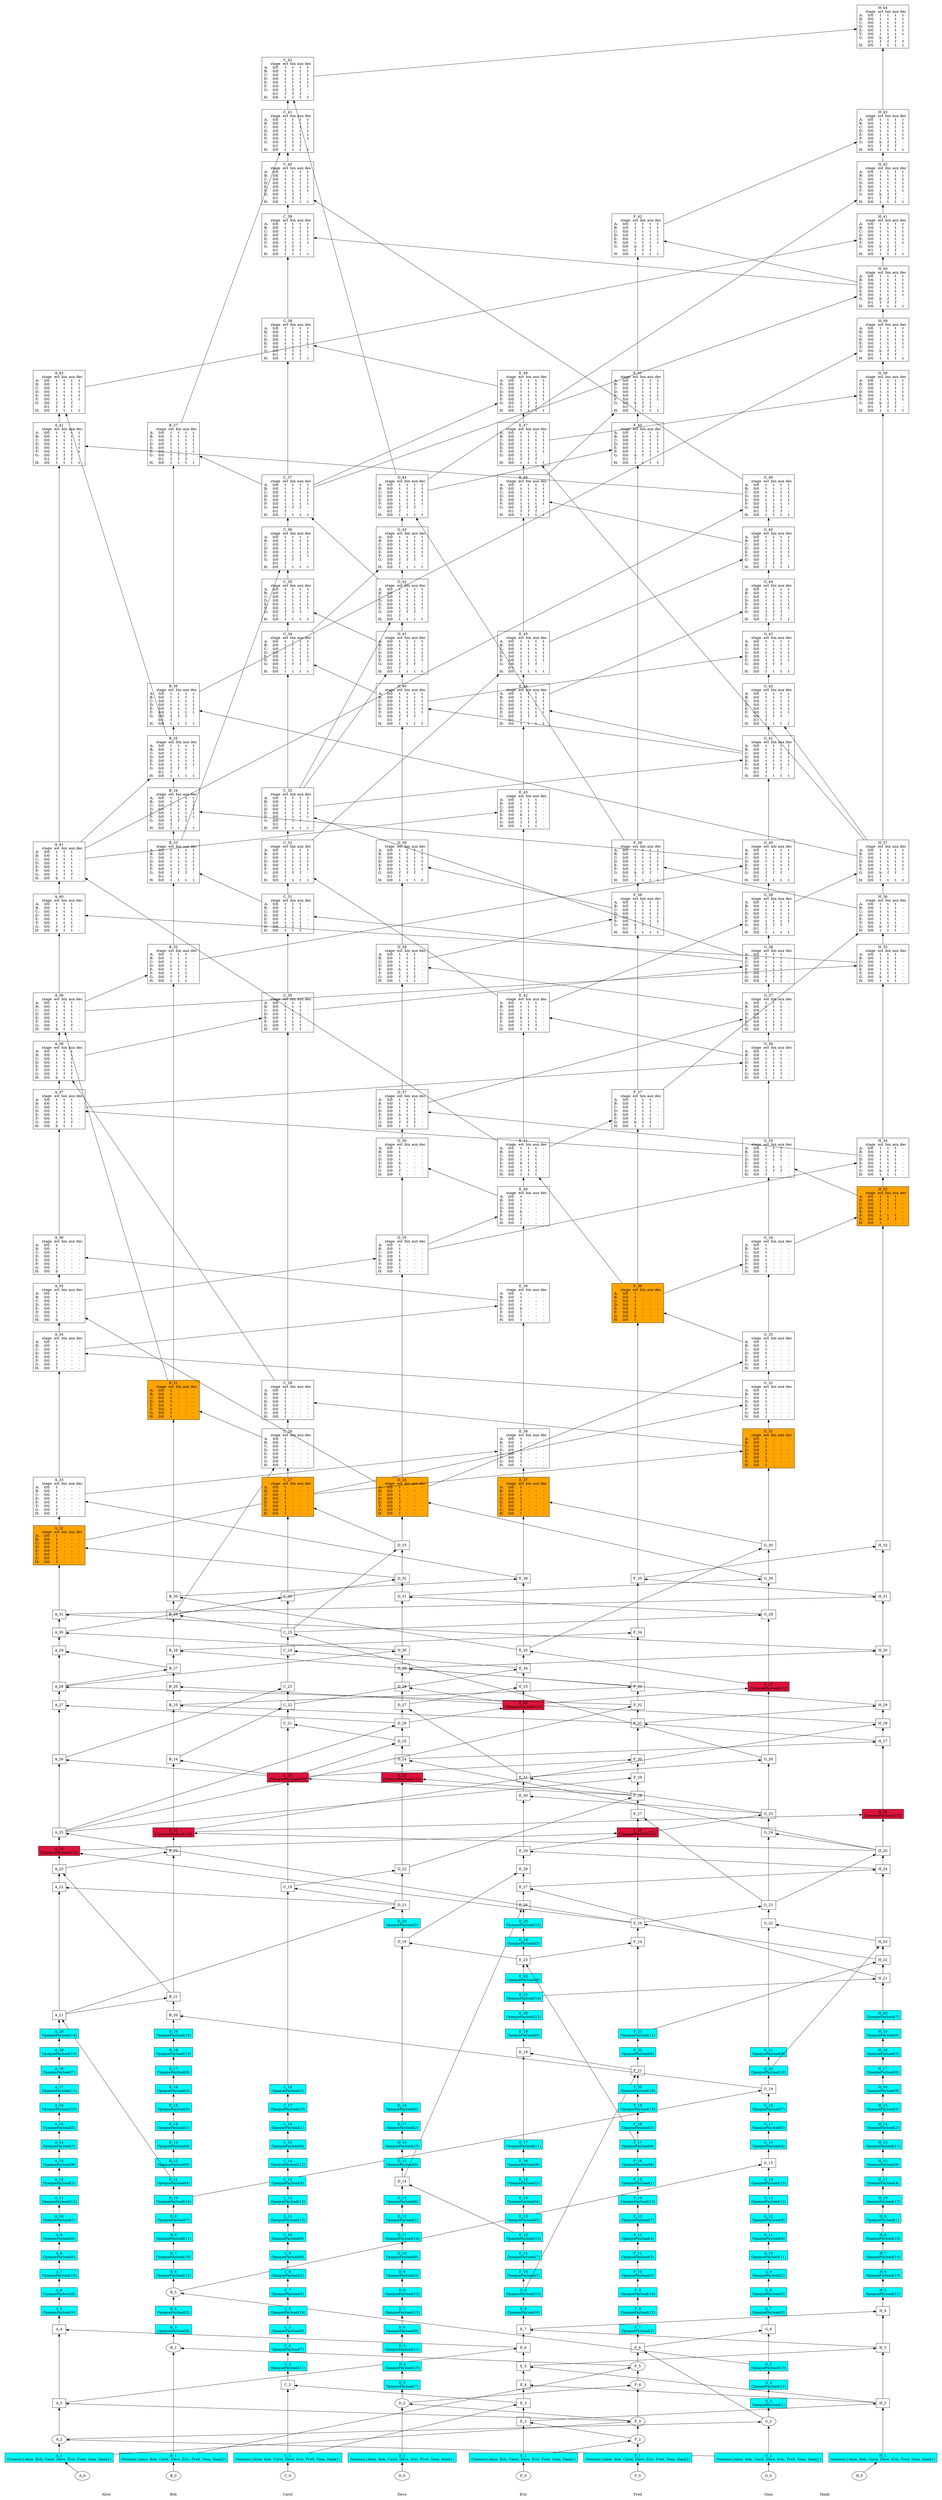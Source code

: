 /// our_id: Bob
/// peer_list: {
///   Bob: PeerState(VOTE|SEND|RECV)
///   Alice: PeerState(VOTE|SEND|RECV)
///   Carol: PeerState(VOTE|SEND|RECV)
///   Dave: PeerState(VOTE|SEND|RECV)
///   Eric: PeerState(VOTE|SEND|RECV)
///   Fred: PeerState(VOTE|SEND|RECV)
///   Gina: PeerState(VOTE|SEND|RECV)
///   Hank: PeerState(VOTE|SEND|RECV)
/// }
digraph GossipGraph {
  splines=false
  rankdir=BT

  style=invis
  subgraph cluster_Bob {
    label="Bob"
    "Bob" [style=invis]
    "Bob" -> "B_0" [style=invis]
    "B_0" -> "B_1" [minlen=1]
    "B_1" -> "B_2" [minlen=6]
    "B_2" -> "B_3" [minlen=1]
    "B_3" -> "B_4" [minlen=1]
    "B_4" -> "B_5" [minlen=1]
    "B_5" -> "B_6" [minlen=1]
    "B_6" -> "B_7" [minlen=1]
    "B_7" -> "B_8" [minlen=1]
    "B_8" -> "B_9" [minlen=1]
    "B_9" -> "B_10" [minlen=1]
    "B_10" -> "B_11" [minlen=1]
    "B_11" -> "B_12" [minlen=1]
    "B_12" -> "B_13" [minlen=1]
    "B_13" -> "B_14" [minlen=1]
    "B_14" -> "B_15" [minlen=1]
    "B_15" -> "B_16" [minlen=1]
    "B_16" -> "B_17" [minlen=1]
    "B_17" -> "B_18" [minlen=1]
    "B_18" -> "B_19" [minlen=1]
    "B_19" -> "B_20" [minlen=1]
    "B_20" -> "B_21" [minlen=1]
    "B_21" -> "B_22" [minlen=8]
    "B_22" -> "B_23" [minlen=1]
    "B_23" -> "B_24" [minlen=4]
    "B_24" -> "B_25" [minlen=3]
    "B_25" -> "B_26" [minlen=1]
    "B_26" -> "B_27" [minlen=1]
    "B_27" -> "B_28" [minlen=1]
    "B_28" -> "B_29" [minlen=2]
    "B_29" -> "B_30" [minlen=1]
    "B_30" -> "B_31" [minlen=5]
    "B_31" -> "B_32" [minlen=9]
    "B_32" -> "B_33" [minlen=2]
    "B_33" -> "B_34" [minlen=1]
    "B_34" -> "B_35" [minlen=1]
    "B_35" -> "B_36" [minlen=1]
    "B_36" -> "B_37" [minlen=5]
  }
  "F_5" -> "B_2" [constraint=false]
  "G_5" -> "B_5" [constraint=false]
  "G_19" -> "B_20" [constraint=false]
  "A_21" -> "B_21" [constraint=false]
  "A_23" -> "B_22" [constraint=false]
  "H_25" -> "B_23" [constraint=false]
  "C_20" -> "B_24" [constraint=false]
  "F_31" -> "B_25" [constraint=false]
  "H_28" -> "B_26" [constraint=false]
  "A_28" -> "B_27" [constraint=false]
  "F_33" -> "B_28" [constraint=false]
  "C_25" -> "B_29" [constraint=false]
  "E_35" -> "B_30" [constraint=false]
  "C_28" -> "B_31" [constraint=false]
  "A_39" -> "B_32" [constraint=false]
  "C_31" -> "B_33" [constraint=false]
  "G_40" -> "B_34" [constraint=false]
  "A_41" -> "B_35" [constraint=false]
  "H_37" -> "B_36" [constraint=false]
  "C_37" -> "B_37" [constraint=false]

  style=invis
  subgraph cluster_Alice {
    label="Alice"
    "Alice" [style=invis]
    "Alice" -> "A_0" [style=invis]
    "A_0" -> "A_1" [minlen=1]
    "A_1" -> "A_2" [minlen=1]
    "A_2" -> "A_3" [minlen=2]
    "A_3" -> "A_4" [minlen=4]
    "A_4" -> "A_5" [minlen=1]
    "A_5" -> "A_6" [minlen=1]
    "A_6" -> "A_7" [minlen=1]
    "A_7" -> "A_8" [minlen=1]
    "A_8" -> "A_9" [minlen=1]
    "A_9" -> "A_10" [minlen=1]
    "A_10" -> "A_11" [minlen=1]
    "A_11" -> "A_12" [minlen=1]
    "A_12" -> "A_13" [minlen=1]
    "A_13" -> "A_14" [minlen=1]
    "A_14" -> "A_15" [minlen=1]
    "A_15" -> "A_16" [minlen=1]
    "A_16" -> "A_17" [minlen=1]
    "A_17" -> "A_18" [minlen=1]
    "A_18" -> "A_19" [minlen=1]
    "A_19" -> "A_20" [minlen=1]
    "A_20" -> "A_21" [minlen=1]
    "A_21" -> "A_22" [minlen=7]
    "A_22" -> "A_23" [minlen=1]
    "A_23" -> "A_24" [minlen=1]
    "A_24" -> "A_25" [minlen=1]
    "A_25" -> "A_26" [minlen=4]
    "A_26" -> "A_27" [minlen=3]
    "A_27" -> "A_28" [minlen=1]
    "A_28" -> "A_29" [minlen=2]
    "A_29" -> "A_30" [minlen=1]
    "A_30" -> "A_31" [minlen=1]
    "A_31" -> "A_32" [minlen=3]
    "A_32" -> "A_33" [minlen=1]
    "A_33" -> "A_34" [minlen=3]
    "A_34" -> "A_35" [minlen=1]
    "A_35" -> "A_36" [minlen=1]
    "A_36" -> "A_37" [minlen=3]
    "A_37" -> "A_38" [minlen=1]
    "A_38" -> "A_39" [minlen=1]
    "A_39" -> "A_40" [minlen=2]
    "A_40" -> "A_41" [minlen=1]
    "A_41" -> "A_42" [minlen=8]
    "A_42" -> "A_43" [minlen=1]
  }
  "G_1" -> "A_2" [constraint=false]
  "F_3" -> "A_3" [constraint=false]
  "E_6" -> "A_4" [constraint=false]
  "B_11" -> "A_21" [constraint=false]
  "D_21" -> "A_22" [constraint=false]
  "B_21" -> "A_23" [constraint=false]
  "F_25" -> "A_24" [constraint=false]
  "F_25" -> "A_25" [constraint=false]
  "C_20" -> "A_26" [constraint=false]
  "D_26" -> "A_27" [constraint=false]
  "F_32" -> "A_28" [constraint=false]
  "B_27" -> "A_29" [constraint=false]
  "D_30" -> "A_30" [constraint=false]
  "H_30" -> "A_31" [constraint=false]
  "D_32" -> "A_32" [constraint=false]
  "E_36" -> "A_33" [constraint=false]
  "G_32" -> "A_34" [constraint=false]
  "D_34" -> "A_35" [constraint=false]
  "E_39" -> "A_36" [constraint=false]
  "G_35" -> "A_37" [constraint=false]
  "C_29" -> "A_38" [constraint=false]
  "B_31" -> "A_39" [constraint=false]
  "H_35" -> "A_40" [constraint=false]
  "E_41" -> "A_41" [constraint=false]
  "G_46" -> "A_42" [constraint=false]
  "B_35" -> "A_43" [constraint=false]

  style=invis
  subgraph cluster_Carol {
    label="Carol"
    "Carol" [style=invis]
    "Carol" -> "C_0" [style=invis]
    "C_0" -> "C_1" [minlen=1]
    "C_1" -> "C_2" [minlen=4]
    "C_2" -> "C_3" [minlen=1]
    "C_3" -> "C_4" [minlen=1]
    "C_4" -> "C_5" [minlen=1]
    "C_5" -> "C_6" [minlen=1]
    "C_6" -> "C_7" [minlen=1]
    "C_7" -> "C_8" [minlen=1]
    "C_8" -> "C_9" [minlen=1]
    "C_9" -> "C_10" [minlen=1]
    "C_10" -> "C_11" [minlen=1]
    "C_11" -> "C_12" [minlen=1]
    "C_12" -> "C_13" [minlen=1]
    "C_13" -> "C_14" [minlen=1]
    "C_14" -> "C_15" [minlen=1]
    "C_15" -> "C_16" [minlen=1]
    "C_16" -> "C_17" [minlen=1]
    "C_17" -> "C_18" [minlen=1]
    "C_18" -> "C_19" [minlen=11]
    "C_19" -> "C_20" [minlen=6]
    "C_20" -> "C_21" [minlen=3]
    "C_21" -> "C_22" [minlen=1]
    "C_22" -> "C_23" [minlen=1]
    "C_23" -> "C_24" [minlen=2]
    "C_24" -> "C_25" [minlen=1]
    "C_25" -> "C_26" [minlen=2]
    "C_26" -> "C_27" [minlen=3]
    "C_27" -> "C_28" [minlen=1]
    "C_28" -> "C_29" [minlen=1]
    "C_29" -> "C_30" [minlen=8]
    "C_30" -> "C_31" [minlen=2]
    "C_31" -> "C_32" [minlen=1]
    "C_32" -> "C_33" [minlen=1]
    "C_33" -> "C_34" [minlen=3]
    "C_34" -> "C_35" [minlen=1]
    "C_35" -> "C_36" [minlen=1]
    "C_36" -> "C_37" [minlen=1]
    "C_37" -> "C_38" [minlen=3]
    "C_38" -> "C_39" [minlen=2]
    "C_39" -> "C_40" [minlen=1]
    "C_40" -> "C_41" [minlen=1]
    "C_41" -> "C_42" [minlen=1]
  }
  "E_3" -> "C_2" [constraint=false]
  "D_21" -> "C_19" [constraint=false]
  "F_28" -> "C_20" [constraint=false]
  "D_25" -> "C_21" [constraint=false]
  "B_24" -> "C_22" [constraint=false]
  "A_26" -> "C_23" [constraint=false]
  "E_34" -> "C_24" [constraint=false]
  "G_26" -> "C_25" [constraint=false]
  "B_29" -> "C_26" [constraint=false]
  "D_33" -> "C_27" [constraint=false]
  "B_29" -> "C_28" [constraint=false]
  "G_31" -> "C_29" [constraint=false]
  "A_38" -> "C_30" [constraint=false]
  "G_38" -> "C_31" [constraint=false]
  "E_42" -> "C_32" [constraint=false]
  "G_38" -> "C_33" [constraint=false]
  "D_40" -> "C_34" [constraint=false]
  "D_41" -> "C_35" [constraint=false]
  "B_33" -> "C_36" [constraint=false]
  "D_42" -> "C_37" [constraint=false]
  "E_48" -> "C_38" [constraint=false]
  "H_40" -> "C_39" [constraint=false]
  "G_46" -> "C_40" [constraint=false]
  "B_37" -> "C_41" [constraint=false]
  "D_44" -> "C_42" [constraint=false]

  style=invis
  subgraph cluster_Dave {
    label="Dave"
    "Dave" [style=invis]
    "Dave" -> "D_0" [style=invis]
    "D_0" -> "D_1" [minlen=1]
    "D_1" -> "D_2" [minlen=3]
    "D_2" -> "D_3" [minlen=1]
    "D_3" -> "D_4" [minlen=1]
    "D_4" -> "D_5" [minlen=1]
    "D_5" -> "D_6" [minlen=1]
    "D_6" -> "D_7" [minlen=1]
    "D_7" -> "D_8" [minlen=1]
    "D_8" -> "D_9" [minlen=1]
    "D_9" -> "D_10" [minlen=1]
    "D_10" -> "D_11" [minlen=1]
    "D_11" -> "D_12" [minlen=1]
    "D_12" -> "D_13" [minlen=1]
    "D_13" -> "D_14" [minlen=1]
    "D_14" -> "D_15" [minlen=1]
    "D_15" -> "D_16" [minlen=1]
    "D_16" -> "D_17" [minlen=1]
    "D_17" -> "D_18" [minlen=1]
    "D_18" -> "D_19" [minlen=9]
    "D_19" -> "D_20" [minlen=1]
    "D_20" -> "D_21" [minlen=1]
    "D_21" -> "D_22" [minlen=2]
    "D_22" -> "D_23" [minlen=5]
    "D_23" -> "D_24" [minlen=1]
    "D_24" -> "D_25" [minlen=1]
    "D_25" -> "D_26" [minlen=1]
    "D_26" -> "D_27" [minlen=1]
    "D_27" -> "D_28" [minlen=1]
    "D_28" -> "D_29" [minlen=1]
    "D_29" -> "D_30" [minlen=1]
    "D_30" -> "D_31" [minlen=3]
    "D_31" -> "D_32" [minlen=1]
    "D_32" -> "D_33" [minlen=1]
    "D_33" -> "D_34" [minlen=1]
    "D_34" -> "D_35" [minlen=5]
    "D_35" -> "D_36" [minlen=2]
    "D_36" -> "D_37" [minlen=1]
    "D_37" -> "D_38" [minlen=3]
    "D_38" -> "D_39" [minlen=2]
    "D_39" -> "D_40" [minlen=3]
    "D_40" -> "D_41" [minlen=1]
    "D_41" -> "D_42" [minlen=1]
    "D_42" -> "D_43" [minlen=1]
    "D_43" -> "D_44" [minlen=1]
  }
  "F_3" -> "D_2" [constraint=false]
  "E_12" -> "D_14" [constraint=false]
  "E_23" -> "D_19" [constraint=false]
  "A_21" -> "D_21" [constraint=false]
  "C_19" -> "D_22" [constraint=false]
  "F_28" -> "D_23" [constraint=false]
  "H_25" -> "D_24" [constraint=false]
  "C_20" -> "D_25" [constraint=false]
  "A_25" -> "D_26" [constraint=false]
  "E_31" -> "D_27" [constraint=false]
  "E_32" -> "D_28" [constraint=false]
  "H_29" -> "D_29" [constraint=false]
  "A_28" -> "D_30" [constraint=false]
  "G_28" -> "D_31" [constraint=false]
  "A_30" -> "D_32" [constraint=false]
  "C_25" -> "D_33" [constraint=false]
  "G_29" -> "D_34" [constraint=false]
  "A_35" -> "D_35" [constraint=false]
  "E_40" -> "D_36" [constraint=false]
  "H_34" -> "D_37" [constraint=false]
  "G_37" -> "D_38" [constraint=false]
  "F_38" -> "D_39" [constraint=false]
  "G_41" -> "D_40" [constraint=false]
  "C_33" -> "D_41" [constraint=false]
  "C_33" -> "D_42" [constraint=false]
  "C_34" -> "D_43" [constraint=false]
  "F_39" -> "D_44" [constraint=false]

  style=invis
  subgraph cluster_Eric {
    label="Eric"
    "Eric" [style=invis]
    "Eric" -> "E_0" [style=invis]
    "E_0" -> "E_1" [minlen=1]
    "E_1" -> "E_2" [minlen=2]
    "E_2" -> "E_3" [minlen=1]
    "E_3" -> "E_4" [minlen=1]
    "E_4" -> "E_5" [minlen=1]
    "E_5" -> "E_6" [minlen=1]
    "E_6" -> "E_7" [minlen=1]
    "E_7" -> "E_8" [minlen=1]
    "E_8" -> "E_9" [minlen=1]
    "E_9" -> "E_10" [minlen=1]
    "E_10" -> "E_11" [minlen=1]
    "E_11" -> "E_12" [minlen=1]
    "E_12" -> "E_13" [minlen=1]
    "E_13" -> "E_14" [minlen=1]
    "E_14" -> "E_15" [minlen=1]
    "E_15" -> "E_16" [minlen=1]
    "E_16" -> "E_17" [minlen=1]
    "E_17" -> "E_18" [minlen=5]
    "E_18" -> "E_19" [minlen=1]
    "E_19" -> "E_20" [minlen=1]
    "E_20" -> "E_21" [minlen=1]
    "E_21" -> "E_22" [minlen=1]
    "E_22" -> "E_23" [minlen=1]
    "E_23" -> "E_24" [minlen=1]
    "E_24" -> "E_25" [minlen=1]
    "E_25" -> "E_26" [minlen=1]
    "E_26" -> "E_27" [minlen=1]
    "E_27" -> "E_28" [minlen=1]
    "E_28" -> "E_29" [minlen=1]
    "E_29" -> "E_30" [minlen=3]
    "E_30" -> "E_31" [minlen=1]
    "E_31" -> "E_32" [minlen=4]
    "E_32" -> "E_33" [minlen=1]
    "E_33" -> "E_34" [minlen=1]
    "E_34" -> "E_35" [minlen=1]
    "E_35" -> "E_36" [minlen=4]
    "E_36" -> "E_37" [minlen=2]
    "E_37" -> "E_38" [minlen=1]
    "E_38" -> "E_39" [minlen=3]
    "E_39" -> "E_40" [minlen=2]
    "E_40" -> "E_41" [minlen=1]
    "E_41" -> "E_42" [minlen=3]
    "E_42" -> "E_43" [minlen=4]
    "E_43" -> "E_44" [minlen=2]
    "E_44" -> "E_45" [minlen=1]
    "E_45" -> "E_46" [minlen=3]
    "E_46" -> "E_47" [minlen=1]
    "E_47" -> "E_48" [minlen=1]
  }
  "F_2" -> "E_2" [constraint=false]
  "C_1" -> "E_3" [constraint=false]
  "H_2" -> "E_4" [constraint=false]
  "H_2" -> "E_5" [constraint=false]
  "A_3" -> "E_6" [constraint=false]
  "H_3" -> "E_7" [constraint=false]
  "F_21" -> "E_18" [constraint=false]
  "F_17" -> "E_23" [constraint=false]
  "D_14" -> "E_26" [constraint=false]
  "H_21" -> "E_27" [constraint=false]
  "D_19" -> "E_28" [constraint=false]
  "H_24" -> "E_29" [constraint=false]
  "G_25" -> "E_30" [constraint=false]
  "G_25" -> "E_31" [constraint=false]
  "D_26" -> "E_32" [constraint=false]
  "D_27" -> "E_33" [constraint=false]
  "C_22" -> "E_34" [constraint=false]
  "G_27" -> "E_35" [constraint=false]
  "B_30" -> "E_36" [constraint=false]
  "G_30" -> "E_37" [constraint=false]
  "A_33" -> "E_38" [constraint=false]
  "A_34" -> "E_39" [constraint=false]
  "D_35" -> "E_40" [constraint=false]
  "F_36" -> "E_41" [constraint=false]
  "G_36" -> "E_42" [constraint=false]
  "A_41" -> "E_43" [constraint=false]
  "G_41" -> "E_44" [constraint=false]
  "C_32" -> "E_45" [constraint=false]
  "G_45" -> "E_46" [constraint=false]
  "H_37" -> "E_47" [constraint=false]
  "C_37" -> "E_48" [constraint=false]

  style=invis
  subgraph cluster_Fred {
    label="Fred"
    "Fred" [style=invis]
    "Fred" -> "F_0" [style=invis]
    "F_0" -> "F_1" [minlen=1]
    "F_1" -> "F_2" [minlen=1]
    "F_2" -> "F_3" [minlen=1]
    "F_3" -> "F_4" [minlen=2]
    "F_4" -> "F_5" [minlen=1]
    "F_5" -> "F_6" [minlen=1]
    "F_6" -> "F_7" [minlen=1]
    "F_7" -> "F_8" [minlen=1]
    "F_8" -> "F_9" [minlen=1]
    "F_9" -> "F_10" [minlen=1]
    "F_10" -> "F_11" [minlen=1]
    "F_11" -> "F_12" [minlen=1]
    "F_12" -> "F_13" [minlen=1]
    "F_13" -> "F_14" [minlen=1]
    "F_14" -> "F_15" [minlen=1]
    "F_15" -> "F_16" [minlen=1]
    "F_16" -> "F_17" [minlen=1]
    "F_17" -> "F_18" [minlen=1]
    "F_18" -> "F_19" [minlen=1]
    "F_19" -> "F_20" [minlen=1]
    "F_20" -> "F_21" [minlen=1]
    "F_21" -> "F_22" [minlen=1]
    "F_22" -> "F_23" [minlen=1]
    "F_23" -> "F_24" [minlen=5]
    "F_24" -> "F_25" [minlen=1]
    "F_25" -> "F_26" [minlen=5]
    "F_26" -> "F_27" [minlen=1]
    "F_27" -> "F_28" [minlen=1]
    "F_28" -> "F_29" [minlen=1]
    "F_29" -> "F_30" [minlen=1]
    "F_30" -> "F_31" [minlen=2]
    "F_31" -> "F_32" [minlen=1]
    "F_32" -> "F_33" [minlen=1]
    "F_33" -> "F_34" [minlen=3]
    "F_34" -> "F_35" [minlen=3]
    "F_35" -> "F_36" [minlen=6]
    "F_36" -> "F_37" [minlen=4]
    "F_37" -> "F_38" [minlen=4]
    "F_38" -> "F_39" [minlen=1]
    "F_39" -> "F_40" [minlen=8]
    "F_40" -> "F_41" [minlen=1]
    "F_41" -> "F_42" [minlen=3]
  }
  "E_1" -> "F_2" [constraint=false]
  "A_1" -> "F_3" [constraint=false]
  "D_2" -> "F_4" [constraint=false]
  "B_1" -> "F_5" [constraint=false]
  "G_2" -> "F_6" [constraint=false]
  "E_9" -> "F_21" [constraint=false]
  "E_23" -> "F_24" [constraint=false]
  "H_22" -> "F_25" [constraint=false]
  "A_24" -> "F_26" [constraint=false]
  "G_23" -> "F_27" [constraint=false]
  "D_22" -> "F_28" [constraint=false]
  "A_25" -> "F_29" [constraint=false]
  "C_20" -> "F_30" [constraint=false]
  "H_27" -> "F_31" [constraint=false]
  "A_25" -> "F_32" [constraint=false]
  "B_25" -> "F_33" [constraint=false]
  "B_28" -> "F_34" [constraint=false]
  "H_31" -> "F_35" [constraint=false]
  "G_33" -> "F_36" [constraint=false]
  "E_41" -> "F_37" [constraint=false]
  "D_38" -> "F_38" [constraint=false]
  "H_36" -> "F_39" [constraint=false]
  "D_44" -> "F_40" [constraint=false]
  "E_46" -> "F_41" [constraint=false]
  "H_40" -> "F_42" [constraint=false]

  style=invis
  subgraph cluster_Gina {
    label="Gina"
    "Gina" [style=invis]
    "Gina" -> "G_0" [style=invis]
    "G_0" -> "G_1" [minlen=1]
    "G_1" -> "G_2" [minlen=2]
    "G_2" -> "G_3" [minlen=1]
    "G_3" -> "G_4" [minlen=1]
    "G_4" -> "G_5" [minlen=1]
    "G_5" -> "G_6" [minlen=2]
    "G_6" -> "G_7" [minlen=1]
    "G_7" -> "G_8" [minlen=1]
    "G_8" -> "G_9" [minlen=1]
    "G_9" -> "G_10" [minlen=1]
    "G_10" -> "G_11" [minlen=1]
    "G_11" -> "G_12" [minlen=1]
    "G_12" -> "G_13" [minlen=1]
    "G_13" -> "G_14" [minlen=1]
    "G_14" -> "G_15" [minlen=1]
    "G_15" -> "G_16" [minlen=1]
    "G_16" -> "G_17" [minlen=1]
    "G_17" -> "G_18" [minlen=1]
    "G_18" -> "G_19" [minlen=1]
    "G_19" -> "G_20" [minlen=1]
    "G_20" -> "G_21" [minlen=1]
    "G_21" -> "G_22" [minlen=7]
    "G_22" -> "G_23" [minlen=1]
    "G_23" -> "G_24" [minlen=4]
    "G_24" -> "G_25" [minlen=1]
    "G_25" -> "G_26" [minlen=3]
    "G_26" -> "G_27" [minlen=4]
    "G_27" -> "G_28" [minlen=4]
    "G_28" -> "G_29" [minlen=2]
    "G_29" -> "G_30" [minlen=1]
    "G_30" -> "G_31" [minlen=2]
    "G_31" -> "G_32" [minlen=1]
    "G_32" -> "G_33" [minlen=1]
    "G_33" -> "G_34" [minlen=2]
    "G_34" -> "G_35" [minlen=2]
    "G_35" -> "G_36" [minlen=2]
    "G_36" -> "G_37" [minlen=1]
    "G_37" -> "G_38" [minlen=1]
    "G_38" -> "G_39" [minlen=1]
    "G_39" -> "G_40" [minlen=1]
    "G_40" -> "G_41" [minlen=2]
    "G_41" -> "G_42" [minlen=1]
    "G_42" -> "G_43" [minlen=1]
    "G_43" -> "G_44" [minlen=1]
    "G_44" -> "G_45" [minlen=1]
    "G_45" -> "G_46" [minlen=1]
  }
  "A_2" -> "G_2" [constraint=false]
  "F_6" -> "G_6" [constraint=false]
  "B_5" -> "G_15" [constraint=false]
  "B_10" -> "G_19" [constraint=false]
  "H_23" -> "G_22" [constraint=false]
  "F_25" -> "G_23" [constraint=false]
  "H_25" -> "G_24" [constraint=false]
  "E_29" -> "G_25" [constraint=false]
  "E_31" -> "G_26" [constraint=false]
  "E_32" -> "G_27" [constraint=false]
  "C_25" -> "G_28" [constraint=false]
  "D_31" -> "G_29" [constraint=false]
  "E_35" -> "G_30" [constraint=false]
  "C_27" -> "G_31" [constraint=false]
  "A_32" -> "G_32" [constraint=false]
  "D_34" -> "G_33" [constraint=false]
  "F_36" -> "G_34" [constraint=false]
  "H_33" -> "G_35" [constraint=false]
  "A_37" -> "G_36" [constraint=false]
  "D_37" -> "G_37" [constraint=false]
  "C_30" -> "G_38" [constraint=false]
  "E_42" -> "G_39" [constraint=false]
  "B_32" -> "G_40" [constraint=false]
  "C_33" -> "G_41" [constraint=false]
  "H_37" -> "G_42" [constraint=false]
  "D_40" -> "G_43" [constraint=false]
  "E_44" -> "G_44" [constraint=false]
  "E_45" -> "G_45" [constraint=false]
  "A_41" -> "G_46" [constraint=false]

  style=invis
  subgraph cluster_Hank {
    label="Hank"
    "Hank" [style=invis]
    "Hank" -> "H_0" [style=invis]
    "H_0" -> "H_1" [minlen=1]
    "H_1" -> "H_2" [minlen=3]
    "H_2" -> "H_3" [minlen=3]
    "H_3" -> "H_4" [minlen=2]
    "H_4" -> "H_5" [minlen=1]
    "H_5" -> "H_6" [minlen=1]
    "H_6" -> "H_7" [minlen=1]
    "H_7" -> "H_8" [minlen=1]
    "H_8" -> "H_9" [minlen=1]
    "H_9" -> "H_10" [minlen=1]
    "H_10" -> "H_11" [minlen=1]
    "H_11" -> "H_12" [minlen=1]
    "H_12" -> "H_13" [minlen=1]
    "H_13" -> "H_14" [minlen=1]
    "H_14" -> "H_15" [minlen=1]
    "H_15" -> "H_16" [minlen=1]
    "H_16" -> "H_17" [minlen=1]
    "H_17" -> "H_18" [minlen=1]
    "H_18" -> "H_19" [minlen=1]
    "H_19" -> "H_20" [minlen=1]
    "H_20" -> "H_21" [minlen=2]
    "H_21" -> "H_22" [minlen=1]
    "H_22" -> "H_23" [minlen=1]
    "H_23" -> "H_24" [minlen=4]
    "H_24" -> "H_25" [minlen=1]
    "H_25" -> "H_26" [minlen=2]
    "H_26" -> "H_27" [minlen=4]
    "H_27" -> "H_28" [minlen=1]
    "H_28" -> "H_29" [minlen=1]
    "H_29" -> "H_30" [minlen=3]
    "H_30" -> "H_31" [minlen=3]
    "H_31" -> "H_32" [minlen=2]
    "H_32" -> "H_33" [minlen=7]
    "H_33" -> "H_34" [minlen=1]
    "H_34" -> "H_35" [minlen=4]
    "H_35" -> "H_36" [minlen=1]
    "H_36" -> "H_37" [minlen=1]
    "H_37" -> "H_38" [minlen=9]
    "H_38" -> "H_39" [minlen=1]
    "H_39" -> "H_40" [minlen=1]
    "H_40" -> "H_41" [minlen=1]
    "H_41" -> "H_42" [minlen=1]
    "H_42" -> "H_43" [minlen=1]
    "H_43" -> "H_44" [minlen=2]
  }
  "E_2" -> "H_2" [constraint=false]
  "E_5" -> "H_3" [constraint=false]
  "E_7" -> "H_4" [constraint=false]
  "E_21" -> "H_21" [constraint=false]
  "F_23" -> "H_22" [constraint=false]
  "G_20" -> "H_23" [constraint=false]
  "E_27" -> "H_24" [constraint=false]
  "G_23" -> "H_25" [constraint=false]
  "B_23" -> "H_26" [constraint=false]
  "D_24" -> "H_27" [constraint=false]
  "B_23" -> "H_28" [constraint=false]
  "F_31" -> "H_29" [constraint=false]
  "D_29" -> "H_30" [constraint=false]
  "A_31" -> "H_31" [constraint=false]
  "F_35" -> "H_32" [constraint=false]
  "G_34" -> "H_33" [constraint=false]
  "D_35" -> "H_34" [constraint=false]
  "A_39" -> "H_35" [constraint=false]
  "F_37" -> "H_36" [constraint=false]
  "G_39" -> "H_37" [constraint=false]
  "E_47" -> "H_38" [constraint=false]
  "B_36" -> "H_39" [constraint=false]
  "C_37" -> "H_40" [constraint=false]
  "A_43" -> "H_41" [constraint=false]
  "D_44" -> "H_42" [constraint=false]
  "F_42" -> "H_43" [constraint=false]
  "C_42" -> "H_44" [constraint=false]

  {
    rank=same
    "Alice" [style=filled, color=white]
    "Bob" [style=filled, color=white]
    "Carol" [style=filled, color=white]
    "Dave" [style=filled, color=white]
    "Eric" [style=filled, color=white]
    "Fred" [style=filled, color=white]
    "Gina" [style=filled, color=white]
    "Hank" [style=filled, color=white]
  }
  "Alice" -> "Bob" -> "Carol" -> "Dave" -> "Eric" -> "Fred" -> "Gina" -> "Hank" [style=invis]

/// ===== details of events =====
  "B_0" [fillcolor=white, label=<<table border="0" cellborder="0" cellpadding="0" cellspacing="0">
<tr><td colspan="6">B_0</td></tr>
</table>>]
/// cause: Initial
/// last_ancestors: {Bob: 0}

  "B_1" [style=filled, fillcolor=cyan, shape=rectangle, label=<<table border="0" cellborder="0" cellpadding="0" cellspacing="0">
<tr><td colspan="6">B_1</td></tr>
<tr><td colspan="6">Genesis({Alice, Bob, Carol, Dave, Eric, Fred, Gina, Hank})</td></tr>
</table>>]
/// cause: Observation(Genesis({Alice, Bob, Carol, Dave, Eric, Fred, Gina, Hank}))
/// last_ancestors: {Bob: 1}

  "B_2" [fillcolor=white, label=<<table border="0" cellborder="0" cellpadding="0" cellspacing="0">
<tr><td colspan="6">B_2</td></tr>
</table>>]
/// cause: Response
/// last_ancestors: {Alice: 1, Bob: 2, Dave: 2, Eric: 1, Fred: 5}

  "B_3" [style=filled, fillcolor=cyan, shape=rectangle, label=<<table border="0" cellborder="0" cellpadding="0" cellspacing="0">
<tr><td colspan="6">B_3</td></tr>
<tr><td colspan="6">OpaquePayload(8)</td></tr>
</table>>]
/// cause: Observation(OpaquePayload(8))
/// last_ancestors: {Alice: 1, Bob: 3, Dave: 2, Eric: 1, Fred: 5}

  "B_4" [style=filled, fillcolor=cyan, shape=rectangle, label=<<table border="0" cellborder="0" cellpadding="0" cellspacing="0">
<tr><td colspan="6">B_4</td></tr>
<tr><td colspan="6">OpaquePayload(2)</td></tr>
</table>>]
/// cause: Observation(OpaquePayload(2))
/// last_ancestors: {Alice: 1, Bob: 4, Dave: 2, Eric: 1, Fred: 5}

  "B_5" [fillcolor=white, label=<<table border="0" cellborder="0" cellpadding="0" cellspacing="0">
<tr><td colspan="6">B_5</td></tr>
</table>>]
/// cause: Request
/// last_ancestors: {Alice: 2, Bob: 5, Dave: 2, Eric: 1, Fred: 5, Gina: 5}

  "B_6" [style=filled, fillcolor=cyan, shape=rectangle, label=<<table border="0" cellborder="0" cellpadding="0" cellspacing="0">
<tr><td colspan="6">B_6</td></tr>
<tr><td colspan="6">OpaquePayload(12)</td></tr>
</table>>]
/// cause: Observation(OpaquePayload(12))
/// last_ancestors: {Alice: 2, Bob: 6, Dave: 2, Eric: 1, Fred: 5, Gina: 5}

  "B_7" [style=filled, fillcolor=cyan, shape=rectangle, label=<<table border="0" cellborder="0" cellpadding="0" cellspacing="0">
<tr><td colspan="6">B_7</td></tr>
<tr><td colspan="6">OpaquePayload(10)</td></tr>
</table>>]
/// cause: Observation(OpaquePayload(10))
/// last_ancestors: {Alice: 2, Bob: 7, Dave: 2, Eric: 1, Fred: 5, Gina: 5}

  "B_8" [style=filled, fillcolor=cyan, shape=rectangle, label=<<table border="0" cellborder="0" cellpadding="0" cellspacing="0">
<tr><td colspan="6">B_8</td></tr>
<tr><td colspan="6">OpaquePayload(11)</td></tr>
</table>>]
/// cause: Observation(OpaquePayload(11))
/// last_ancestors: {Alice: 2, Bob: 8, Dave: 2, Eric: 1, Fred: 5, Gina: 5}

  "B_9" [style=filled, fillcolor=cyan, shape=rectangle, label=<<table border="0" cellborder="0" cellpadding="0" cellspacing="0">
<tr><td colspan="6">B_9</td></tr>
<tr><td colspan="6">OpaquePayload(7)</td></tr>
</table>>]
/// cause: Observation(OpaquePayload(7))
/// last_ancestors: {Alice: 2, Bob: 9, Dave: 2, Eric: 1, Fred: 5, Gina: 5}

  "B_10" [style=filled, fillcolor=cyan, shape=rectangle, label=<<table border="0" cellborder="0" cellpadding="0" cellspacing="0">
<tr><td colspan="6">B_10</td></tr>
<tr><td colspan="6">OpaquePayload(14)</td></tr>
</table>>]
/// cause: Observation(OpaquePayload(14))
/// last_ancestors: {Alice: 2, Bob: 10, Dave: 2, Eric: 1, Fred: 5, Gina: 5}

  "B_11" [style=filled, fillcolor=cyan, shape=rectangle, label=<<table border="0" cellborder="0" cellpadding="0" cellspacing="0">
<tr><td colspan="6">B_11</td></tr>
<tr><td colspan="6">OpaquePayload(4)</td></tr>
</table>>]
/// cause: Observation(OpaquePayload(4))
/// last_ancestors: {Alice: 2, Bob: 11, Dave: 2, Eric: 1, Fred: 5, Gina: 5}

  "B_12" [style=filled, fillcolor=cyan, shape=rectangle, label=<<table border="0" cellborder="0" cellpadding="0" cellspacing="0">
<tr><td colspan="6">B_12</td></tr>
<tr><td colspan="6">OpaquePayload(0)</td></tr>
</table>>]
/// cause: Observation(OpaquePayload(0))
/// last_ancestors: {Alice: 2, Bob: 12, Dave: 2, Eric: 1, Fred: 5, Gina: 5}

  "B_13" [style=filled, fillcolor=cyan, shape=rectangle, label=<<table border="0" cellborder="0" cellpadding="0" cellspacing="0">
<tr><td colspan="6">B_13</td></tr>
<tr><td colspan="6">OpaquePayload(6)</td></tr>
</table>>]
/// cause: Observation(OpaquePayload(6))
/// last_ancestors: {Alice: 2, Bob: 13, Dave: 2, Eric: 1, Fred: 5, Gina: 5}

  "B_14" [style=filled, fillcolor=cyan, shape=rectangle, label=<<table border="0" cellborder="0" cellpadding="0" cellspacing="0">
<tr><td colspan="6">B_14</td></tr>
<tr><td colspan="6">OpaquePayload(1)</td></tr>
</table>>]
/// cause: Observation(OpaquePayload(1))
/// last_ancestors: {Alice: 2, Bob: 14, Dave: 2, Eric: 1, Fred: 5, Gina: 5}

  "B_15" [style=filled, fillcolor=cyan, shape=rectangle, label=<<table border="0" cellborder="0" cellpadding="0" cellspacing="0">
<tr><td colspan="6">B_15</td></tr>
<tr><td colspan="6">OpaquePayload(5)</td></tr>
</table>>]
/// cause: Observation(OpaquePayload(5))
/// last_ancestors: {Alice: 2, Bob: 15, Dave: 2, Eric: 1, Fred: 5, Gina: 5}

  "B_16" [style=filled, fillcolor=cyan, shape=rectangle, label=<<table border="0" cellborder="0" cellpadding="0" cellspacing="0">
<tr><td colspan="6">B_16</td></tr>
<tr><td colspan="6">OpaquePayload(3)</td></tr>
</table>>]
/// cause: Observation(OpaquePayload(3))
/// last_ancestors: {Alice: 2, Bob: 16, Dave: 2, Eric: 1, Fred: 5, Gina: 5}

  "B_17" [style=filled, fillcolor=cyan, shape=rectangle, label=<<table border="0" cellborder="0" cellpadding="0" cellspacing="0">
<tr><td colspan="6">B_17</td></tr>
<tr><td colspan="6">OpaquePayload(9)</td></tr>
</table>>]
/// cause: Observation(OpaquePayload(9))
/// last_ancestors: {Alice: 2, Bob: 17, Dave: 2, Eric: 1, Fred: 5, Gina: 5}

  "B_18" [style=filled, fillcolor=cyan, shape=rectangle, label=<<table border="0" cellborder="0" cellpadding="0" cellspacing="0">
<tr><td colspan="6">B_18</td></tr>
<tr><td colspan="6">OpaquePayload(13)</td></tr>
</table>>]
/// cause: Observation(OpaquePayload(13))
/// last_ancestors: {Alice: 2, Bob: 18, Dave: 2, Eric: 1, Fred: 5, Gina: 5}

  "B_19" [style=filled, fillcolor=cyan, shape=rectangle, label=<<table border="0" cellborder="0" cellpadding="0" cellspacing="0">
<tr><td colspan="6">B_19</td></tr>
<tr><td colspan="6">OpaquePayload(15)</td></tr>
</table>>]
/// cause: Observation(OpaquePayload(15))
/// last_ancestors: {Alice: 2, Bob: 19, Dave: 2, Eric: 1, Fred: 5, Gina: 5}

  "B_20" [fillcolor=white, shape=rectangle, label=<<table border="0" cellborder="0" cellpadding="0" cellspacing="0">
<tr><td colspan="6">B_20</td></tr>
</table>>]
/// cause: Response
/// last_ancestors: {Alice: 2, Bob: 20, Dave: 2, Eric: 1, Fred: 6, Gina: 19}

  "B_21" [fillcolor=white, shape=rectangle, label=<<table border="0" cellborder="0" cellpadding="0" cellspacing="0">
<tr><td colspan="6">B_21</td></tr>
</table>>]
/// cause: Response
/// last_ancestors: {Alice: 21, Bob: 21, Carol: 1, Dave: 2, Eric: 6, Fred: 6, Gina: 19, Hank: 2}

  "B_22" [fillcolor=white, shape=rectangle, label=<<table border="0" cellborder="0" cellpadding="0" cellspacing="0">
<tr><td colspan="6">B_22</td></tr>
</table>>]
/// cause: Response
/// last_ancestors: {Alice: 23, Bob: 22, Carol: 1, Dave: 21, Eric: 23, Fred: 21, Gina: 19, Hank: 3}

  "B_23" [style=filled, fillcolor=crimson, shape=rectangle, label=<<table border="0" cellborder="0" cellpadding="0" cellspacing="0">
<tr><td colspan="6">B_23</td></tr>
<tr><td colspan="6">[OpaquePayload(15)]</td></tr></table>>]
/// cause: Request
/// last_ancestors: {Alice: 23, Bob: 23, Carol: 1, Dave: 21, Eric: 27, Fred: 25, Gina: 23, Hank: 25}

  "B_24" [fillcolor=white, shape=rectangle, label=<<table border="0" cellborder="0" cellpadding="0" cellspacing="0">
<tr><td colspan="6">B_24</td></tr>
</table>>]
/// cause: Request
/// last_ancestors: {Alice: 24, Bob: 24, Carol: 20, Dave: 22, Eric: 27, Fred: 28, Gina: 23, Hank: 25}

  "B_25" [fillcolor=white, shape=rectangle, label=<<table border="0" cellborder="0" cellpadding="0" cellspacing="0">
<tr><td colspan="6">B_25</td></tr>
</table>>]
/// cause: Request
/// last_ancestors: {Alice: 25, Bob: 25, Carol: 20, Dave: 24, Eric: 27, Fred: 31, Gina: 23, Hank: 27}

  "B_26" [fillcolor=white, shape=rectangle, label=<<table border="0" cellborder="0" cellpadding="0" cellspacing="0">
<tr><td colspan="6">B_26</td></tr>
</table>>]
/// cause: Response
/// last_ancestors: {Alice: 25, Bob: 26, Carol: 20, Dave: 24, Eric: 27, Fred: 31, Gina: 23, Hank: 28}

  "B_27" [fillcolor=white, shape=rectangle, label=<<table border="0" cellborder="0" cellpadding="0" cellspacing="0">
<tr><td colspan="6">B_27</td></tr>
</table>>]
/// cause: Request
/// last_ancestors: {Alice: 28, Bob: 27, Carol: 20, Dave: 26, Eric: 27, Fred: 32, Gina: 23, Hank: 28}

  "B_28" [fillcolor=white, shape=rectangle, label=<<table border="0" cellborder="0" cellpadding="0" cellspacing="0">
<tr><td colspan="6">B_28</td></tr>
</table>>]
/// cause: Request
/// last_ancestors: {Alice: 28, Bob: 28, Carol: 20, Dave: 26, Eric: 27, Fred: 33, Gina: 23, Hank: 28}

  "B_29" [fillcolor=white, shape=rectangle, label=<<table border="0" cellborder="0" cellpadding="0" cellspacing="0">
<tr><td colspan="6">B_29</td></tr>
</table>>]
/// cause: Request
/// last_ancestors: {Alice: 28, Bob: 29, Carol: 25, Dave: 27, Eric: 34, Fred: 33, Gina: 26, Hank: 28}

  "B_30" [fillcolor=white, shape=rectangle, label=<<table border="0" cellborder="0" cellpadding="0" cellspacing="0">
<tr><td colspan="6">B_30</td></tr>
</table>>]
/// cause: Request
/// last_ancestors: {Alice: 28, Bob: 30, Carol: 25, Dave: 27, Eric: 35, Fred: 33, Gina: 27, Hank: 28}

  "B_31" [style=filled, fillcolor=orange, shape=rectangle, label=<<table border="0" cellborder="0" cellpadding="0" cellspacing="0">
<tr><td colspan="6">B_31</td></tr>
<tr><td></td><td width="50">stage</td><td width="30">est</td><td width="30">bin</td><td width="30">aux</td><td width="30">dec</td></tr>
<tr><td>A: </td><td>0/0</td><td>t</td><td>-</td><td>-</td><td>-</td></tr>
<tr><td>B: </td><td>0/0</td><td>t</td><td>-</td><td>-</td><td>-</td></tr>
<tr><td>C: </td><td>0/0</td><td>t</td><td>-</td><td>-</td><td>-</td></tr>
<tr><td>D: </td><td>0/0</td><td>t</td><td>-</td><td>-</td><td>-</td></tr>
<tr><td>E: </td><td>0/0</td><td>t</td><td>-</td><td>-</td><td>-</td></tr>
<tr><td>F: </td><td>0/0</td><td>t</td><td>-</td><td>-</td><td>-</td></tr>
<tr><td>G: </td><td>0/0</td><td>f</td><td>-</td><td>-</td><td>-</td></tr>
<tr><td>H: </td><td>0/0</td><td>t</td><td>-</td><td>-</td><td>-</td></tr></table>>]
/// cause: Response
/// last_ancestors: {Alice: 30, Bob: 31, Carol: 28, Dave: 33, Eric: 35, Fred: 33, Gina: 28, Hank: 29}

  "B_32" [fillcolor=white, shape=rectangle, label=<<table border="0" cellborder="0" cellpadding="0" cellspacing="0">
<tr><td colspan="6">B_32</td></tr>
<tr><td></td><td width="50">stage</td><td width="30">est</td><td width="30">bin</td><td width="30">aux</td><td width="30">dec</td></tr>
<tr><td>A: </td><td>0/0</td><td>t</td><td>t</td><td>t</td><td>-</td></tr>
<tr><td>B: </td><td>0/0</td><td>t</td><td>t</td><td>t</td><td>-</td></tr>
<tr><td>C: </td><td>0/0</td><td>t</td><td>t</td><td>t</td><td>-</td></tr>
<tr><td>D: </td><td>0/0</td><td>t</td><td>t</td><td>t</td><td>-</td></tr>
<tr><td>E: </td><td>0/0</td><td>t</td><td>t</td><td>t</td><td>-</td></tr>
<tr><td>F: </td><td>0/0</td><td>t</td><td>t</td><td>t</td><td>-</td></tr>
<tr><td>G: </td><td>0/0</td><td>f</td><td>f</td><td>f</td><td>-</td></tr>
<tr><td>H: </td><td>0/0</td><td>t</td><td>t</td><td>t</td><td>-</td></tr></table>>]
/// cause: Response
/// last_ancestors: {Alice: 39, Bob: 32, Carol: 29, Dave: 34, Eric: 39, Fred: 36, Gina: 35, Hank: 33}

  "B_33" [fillcolor=white, shape=rectangle, label=<<table border="0" cellborder="0" cellpadding="0" cellspacing="0">
<tr><td colspan="6">B_33</td></tr>
<tr><td></td><td width="50">stage</td><td width="30">est</td><td width="30">bin</td><td width="30">aux</td><td width="30">dec</td></tr>
<tr><td>A: </td><td>0/0</td><td>t</td><td>t</td><td>t</td><td>t</td></tr>
<tr><td>B: </td><td>0/0</td><td>t</td><td>t</td><td>t</td><td>t</td></tr>
<tr><td>C: </td><td>0/0</td><td>t</td><td>t</td><td>t</td><td>t</td></tr>
<tr><td>D: </td><td>0/0</td><td>t</td><td>t</td><td>t</td><td>t</td></tr>
<tr><td>E: </td><td>0/0</td><td>t</td><td>t</td><td>t</td><td>t</td></tr>
<tr><td>F: </td><td>0/0</td><td>t</td><td>t</td><td>t</td><td>t</td></tr>
<tr><td>G: </td><td>0/0</td><td>f</td><td>f</td><td>f</td><td>-</td></tr>
<tr><td>   </td><td>0/1</td><td>f</td><td>-</td><td>-</td><td>-</td></tr>
<tr><td>H: </td><td>0/0</td><td>t</td><td>t</td><td>t</td><td>t</td></tr></table>>]
/// cause: Request
/// last_ancestors: {Alice: 39, Bob: 33, Carol: 31, Dave: 37, Eric: 40, Fred: 36, Gina: 38, Hank: 34}

  "B_34" [fillcolor=white, shape=rectangle, label=<<table border="0" cellborder="0" cellpadding="0" cellspacing="0">
<tr><td colspan="6">B_34</td></tr>
<tr><td></td><td width="50">stage</td><td width="30">est</td><td width="30">bin</td><td width="30">aux</td><td width="30">dec</td></tr>
<tr><td>A: </td><td>0/0</td><td>t</td><td>t</td><td>t</td><td>t</td></tr>
<tr><td>B: </td><td>0/0</td><td>t</td><td>t</td><td>t</td><td>t</td></tr>
<tr><td>C: </td><td>0/0</td><td>t</td><td>t</td><td>t</td><td>t</td></tr>
<tr><td>D: </td><td>0/0</td><td>t</td><td>t</td><td>t</td><td>t</td></tr>
<tr><td>E: </td><td>0/0</td><td>t</td><td>t</td><td>t</td><td>t</td></tr>
<tr><td>F: </td><td>0/0</td><td>t</td><td>t</td><td>t</td><td>t</td></tr>
<tr><td>G: </td><td>0/0</td><td>f</td><td>f</td><td>f</td><td>-</td></tr>
<tr><td>   </td><td>0/1</td><td>f</td><td>-</td><td>-</td><td>-</td></tr>
<tr><td>H: </td><td>0/0</td><td>t</td><td>t</td><td>t</td><td>t</td></tr></table>>]
/// cause: Response
/// last_ancestors: {Alice: 39, Bob: 34, Carol: 31, Dave: 37, Eric: 42, Fred: 36, Gina: 40, Hank: 34}

  "B_35" [fillcolor=white, shape=rectangle, label=<<table border="0" cellborder="0" cellpadding="0" cellspacing="0">
<tr><td colspan="6">B_35</td></tr>
<tr><td></td><td width="50">stage</td><td width="30">est</td><td width="30">bin</td><td width="30">aux</td><td width="30">dec</td></tr>
<tr><td>A: </td><td>0/0</td><td>t</td><td>t</td><td>t</td><td>t</td></tr>
<tr><td>B: </td><td>0/0</td><td>t</td><td>t</td><td>t</td><td>t</td></tr>
<tr><td>C: </td><td>0/0</td><td>t</td><td>t</td><td>t</td><td>t</td></tr>
<tr><td>D: </td><td>0/0</td><td>t</td><td>t</td><td>t</td><td>t</td></tr>
<tr><td>E: </td><td>0/0</td><td>t</td><td>t</td><td>t</td><td>t</td></tr>
<tr><td>F: </td><td>0/0</td><td>t</td><td>t</td><td>t</td><td>t</td></tr>
<tr><td>G: </td><td>0/0</td><td>f</td><td>f</td><td>f</td><td>-</td></tr>
<tr><td>   </td><td>0/1</td><td>f</td><td>-</td><td>-</td><td>-</td></tr>
<tr><td>H: </td><td>0/0</td><td>t</td><td>t</td><td>t</td><td>t</td></tr></table>>]
/// cause: Request
/// last_ancestors: {Alice: 41, Bob: 35, Carol: 31, Dave: 37, Eric: 42, Fred: 36, Gina: 40, Hank: 35}

  "B_36" [fillcolor=white, shape=rectangle, label=<<table border="0" cellborder="0" cellpadding="0" cellspacing="0">
<tr><td colspan="6">B_36</td></tr>
<tr><td></td><td width="50">stage</td><td width="30">est</td><td width="30">bin</td><td width="30">aux</td><td width="30">dec</td></tr>
<tr><td>A: </td><td>0/0</td><td>t</td><td>t</td><td>t</td><td>t</td></tr>
<tr><td>B: </td><td>0/0</td><td>t</td><td>t</td><td>t</td><td>t</td></tr>
<tr><td>C: </td><td>0/0</td><td>t</td><td>t</td><td>t</td><td>t</td></tr>
<tr><td>D: </td><td>0/0</td><td>t</td><td>t</td><td>t</td><td>t</td></tr>
<tr><td>E: </td><td>0/0</td><td>t</td><td>t</td><td>t</td><td>t</td></tr>
<tr><td>F: </td><td>0/0</td><td>t</td><td>t</td><td>t</td><td>t</td></tr>
<tr><td>G: </td><td>0/0</td><td>f</td><td>f</td><td>f</td><td>-</td></tr>
<tr><td>   </td><td>0/1</td><td>f</td><td>-</td><td>-</td><td>-</td></tr>
<tr><td>H: </td><td>0/0</td><td>t</td><td>t</td><td>t</td><td>t</td></tr></table>>]
/// cause: Request
/// last_ancestors: {Alice: 41, Bob: 36, Carol: 31, Dave: 37, Eric: 42, Fred: 37, Gina: 40, Hank: 37}

  "B_37" [fillcolor=white, shape=rectangle, label=<<table border="0" cellborder="0" cellpadding="0" cellspacing="0">
<tr><td colspan="6">B_37</td></tr>
<tr><td></td><td width="50">stage</td><td width="30">est</td><td width="30">bin</td><td width="30">aux</td><td width="30">dec</td></tr>
<tr><td>A: </td><td>0/0</td><td>t</td><td>t</td><td>t</td><td>t</td></tr>
<tr><td>B: </td><td>0/0</td><td>t</td><td>t</td><td>t</td><td>t</td></tr>
<tr><td>C: </td><td>0/0</td><td>t</td><td>t</td><td>t</td><td>t</td></tr>
<tr><td>D: </td><td>0/0</td><td>t</td><td>t</td><td>t</td><td>t</td></tr>
<tr><td>E: </td><td>0/0</td><td>t</td><td>t</td><td>t</td><td>t</td></tr>
<tr><td>F: </td><td>0/0</td><td>t</td><td>t</td><td>t</td><td>t</td></tr>
<tr><td>G: </td><td>0/0</td><td>f</td><td>f</td><td>f</td><td>-</td></tr>
<tr><td>   </td><td>0/1</td><td>f</td><td>f</td><td>f</td><td>-</td></tr>
<tr><td>H: </td><td>0/0</td><td>t</td><td>t</td><td>t</td><td>t</td></tr></table>>]
/// cause: Request
/// last_ancestors: {Alice: 41, Bob: 37, Carol: 37, Dave: 42, Eric: 42, Fred: 38, Gina: 41, Hank: 37}

  "A_0" [fillcolor=white, label=<<table border="0" cellborder="0" cellpadding="0" cellspacing="0">
<tr><td colspan="6">A_0</td></tr>
</table>>]
/// cause: Initial
/// last_ancestors: {Alice: 0}

  "A_1" [style=filled, fillcolor=cyan, shape=rectangle, label=<<table border="0" cellborder="0" cellpadding="0" cellspacing="0">
<tr><td colspan="6">A_1</td></tr>
<tr><td colspan="6">Genesis({Alice, Bob, Carol, Dave, Eric, Fred, Gina, Hank})</td></tr>
</table>>]
/// cause: Observation(Genesis({Alice, Bob, Carol, Dave, Eric, Fred, Gina, Hank}))
/// last_ancestors: {Alice: 1}

  "A_2" [fillcolor=white, label=<<table border="0" cellborder="0" cellpadding="0" cellspacing="0">
<tr><td colspan="6">A_2</td></tr>
</table>>]
/// cause: Request
/// last_ancestors: {Alice: 2, Gina: 1}

  "A_3" [fillcolor=white, shape=rectangle, label=<<table border="0" cellborder="0" cellpadding="0" cellspacing="0">
<tr><td colspan="6">A_3</td></tr>
</table>>]
/// cause: Response
/// last_ancestors: {Alice: 3, Eric: 1, Fred: 3, Gina: 1}

  "A_4" [fillcolor=white, shape=rectangle, label=<<table border="0" cellborder="0" cellpadding="0" cellspacing="0">
<tr><td colspan="6">A_4</td></tr>
</table>>]
/// cause: Response
/// last_ancestors: {Alice: 4, Carol: 1, Eric: 6, Fred: 3, Gina: 1, Hank: 2}

  "A_5" [style=filled, fillcolor=cyan, shape=rectangle, label=<<table border="0" cellborder="0" cellpadding="0" cellspacing="0">
<tr><td colspan="6">A_5</td></tr>
<tr><td colspan="6">OpaquePayload(4)</td></tr>
</table>>]
/// cause: Observation(OpaquePayload(4))
/// last_ancestors: {Alice: 5, Carol: 1, Eric: 6, Fred: 3, Gina: 1, Hank: 2}

  "A_6" [style=filled, fillcolor=cyan, shape=rectangle, label=<<table border="0" cellborder="0" cellpadding="0" cellspacing="0">
<tr><td colspan="6">A_6</td></tr>
<tr><td colspan="6">OpaquePayload(8)</td></tr>
</table>>]
/// cause: Observation(OpaquePayload(8))
/// last_ancestors: {Alice: 6, Carol: 1, Eric: 6, Fred: 3, Gina: 1, Hank: 2}

  "A_7" [style=filled, fillcolor=cyan, shape=rectangle, label=<<table border="0" cellborder="0" cellpadding="0" cellspacing="0">
<tr><td colspan="6">A_7</td></tr>
<tr><td colspan="6">OpaquePayload(15)</td></tr>
</table>>]
/// cause: Observation(OpaquePayload(15))
/// last_ancestors: {Alice: 7, Carol: 1, Eric: 6, Fred: 3, Gina: 1, Hank: 2}

  "A_8" [style=filled, fillcolor=cyan, shape=rectangle, label=<<table border="0" cellborder="0" cellpadding="0" cellspacing="0">
<tr><td colspan="6">A_8</td></tr>
<tr><td colspan="6">OpaquePayload(6)</td></tr>
</table>>]
/// cause: Observation(OpaquePayload(6))
/// last_ancestors: {Alice: 8, Carol: 1, Eric: 6, Fred: 3, Gina: 1, Hank: 2}

  "A_9" [style=filled, fillcolor=cyan, shape=rectangle, label=<<table border="0" cellborder="0" cellpadding="0" cellspacing="0">
<tr><td colspan="6">A_9</td></tr>
<tr><td colspan="6">OpaquePayload(0)</td></tr>
</table>>]
/// cause: Observation(OpaquePayload(0))
/// last_ancestors: {Alice: 9, Carol: 1, Eric: 6, Fred: 3, Gina: 1, Hank: 2}

  "A_10" [style=filled, fillcolor=cyan, shape=rectangle, label=<<table border="0" cellborder="0" cellpadding="0" cellspacing="0">
<tr><td colspan="6">A_10</td></tr>
<tr><td colspan="6">OpaquePayload(1)</td></tr>
</table>>]
/// cause: Observation(OpaquePayload(1))
/// last_ancestors: {Alice: 10, Carol: 1, Eric: 6, Fred: 3, Gina: 1, Hank: 2}

  "A_11" [style=filled, fillcolor=cyan, shape=rectangle, label=<<table border="0" cellborder="0" cellpadding="0" cellspacing="0">
<tr><td colspan="6">A_11</td></tr>
<tr><td colspan="6">OpaquePayload(12)</td></tr>
</table>>]
/// cause: Observation(OpaquePayload(12))
/// last_ancestors: {Alice: 11, Carol: 1, Eric: 6, Fred: 3, Gina: 1, Hank: 2}

  "A_12" [style=filled, fillcolor=cyan, shape=rectangle, label=<<table border="0" cellborder="0" cellpadding="0" cellspacing="0">
<tr><td colspan="6">A_12</td></tr>
<tr><td colspan="6">OpaquePayload(2)</td></tr>
</table>>]
/// cause: Observation(OpaquePayload(2))
/// last_ancestors: {Alice: 12, Carol: 1, Eric: 6, Fred: 3, Gina: 1, Hank: 2}

  "A_13" [style=filled, fillcolor=cyan, shape=rectangle, label=<<table border="0" cellborder="0" cellpadding="0" cellspacing="0">
<tr><td colspan="6">A_13</td></tr>
<tr><td colspan="6">OpaquePayload(9)</td></tr>
</table>>]
/// cause: Observation(OpaquePayload(9))
/// last_ancestors: {Alice: 13, Carol: 1, Eric: 6, Fred: 3, Gina: 1, Hank: 2}

  "A_14" [style=filled, fillcolor=cyan, shape=rectangle, label=<<table border="0" cellborder="0" cellpadding="0" cellspacing="0">
<tr><td colspan="6">A_14</td></tr>
<tr><td colspan="6">OpaquePayload(3)</td></tr>
</table>>]
/// cause: Observation(OpaquePayload(3))
/// last_ancestors: {Alice: 14, Carol: 1, Eric: 6, Fred: 3, Gina: 1, Hank: 2}

  "A_15" [style=filled, fillcolor=cyan, shape=rectangle, label=<<table border="0" cellborder="0" cellpadding="0" cellspacing="0">
<tr><td colspan="6">A_15</td></tr>
<tr><td colspan="6">OpaquePayload(5)</td></tr>
</table>>]
/// cause: Observation(OpaquePayload(5))
/// last_ancestors: {Alice: 15, Carol: 1, Eric: 6, Fred: 3, Gina: 1, Hank: 2}

  "A_16" [style=filled, fillcolor=cyan, shape=rectangle, label=<<table border="0" cellborder="0" cellpadding="0" cellspacing="0">
<tr><td colspan="6">A_16</td></tr>
<tr><td colspan="6">OpaquePayload(10)</td></tr>
</table>>]
/// cause: Observation(OpaquePayload(10))
/// last_ancestors: {Alice: 16, Carol: 1, Eric: 6, Fred: 3, Gina: 1, Hank: 2}

  "A_17" [style=filled, fillcolor=cyan, shape=rectangle, label=<<table border="0" cellborder="0" cellpadding="0" cellspacing="0">
<tr><td colspan="6">A_17</td></tr>
<tr><td colspan="6">OpaquePayload(11)</td></tr>
</table>>]
/// cause: Observation(OpaquePayload(11))
/// last_ancestors: {Alice: 17, Carol: 1, Eric: 6, Fred: 3, Gina: 1, Hank: 2}

  "A_18" [style=filled, fillcolor=cyan, shape=rectangle, label=<<table border="0" cellborder="0" cellpadding="0" cellspacing="0">
<tr><td colspan="6">A_18</td></tr>
<tr><td colspan="6">OpaquePayload(7)</td></tr>
</table>>]
/// cause: Observation(OpaquePayload(7))
/// last_ancestors: {Alice: 18, Carol: 1, Eric: 6, Fred: 3, Gina: 1, Hank: 2}

  "A_19" [style=filled, fillcolor=cyan, shape=rectangle, label=<<table border="0" cellborder="0" cellpadding="0" cellspacing="0">
<tr><td colspan="6">A_19</td></tr>
<tr><td colspan="6">OpaquePayload(13)</td></tr>
</table>>]
/// cause: Observation(OpaquePayload(13))
/// last_ancestors: {Alice: 19, Carol: 1, Eric: 6, Fred: 3, Gina: 1, Hank: 2}

  "A_20" [style=filled, fillcolor=cyan, shape=rectangle, label=<<table border="0" cellborder="0" cellpadding="0" cellspacing="0">
<tr><td colspan="6">A_20</td></tr>
<tr><td colspan="6">OpaquePayload(14)</td></tr>
</table>>]
/// cause: Observation(OpaquePayload(14))
/// last_ancestors: {Alice: 20, Carol: 1, Eric: 6, Fred: 3, Gina: 1, Hank: 2}

  "A_21" [fillcolor=white, shape=rectangle, label=<<table border="0" cellborder="0" cellpadding="0" cellspacing="0">
<tr><td colspan="6">A_21</td></tr>
</table>>]
/// cause: Request
/// last_ancestors: {Alice: 21, Bob: 11, Carol: 1, Dave: 2, Eric: 6, Fred: 5, Gina: 5, Hank: 2}

  "A_22" [fillcolor=white, shape=rectangle, label=<<table border="0" cellborder="0" cellpadding="0" cellspacing="0">
<tr><td colspan="6">A_22</td></tr>
</table>>]
/// cause: Response
/// last_ancestors: {Alice: 22, Bob: 11, Carol: 1, Dave: 21, Eric: 23, Fred: 21, Gina: 5, Hank: 3}

  "A_23" [fillcolor=white, shape=rectangle, label=<<table border="0" cellborder="0" cellpadding="0" cellspacing="0">
<tr><td colspan="6">A_23</td></tr>
</table>>]
/// cause: Request
/// last_ancestors: {Alice: 23, Bob: 21, Carol: 1, Dave: 21, Eric: 23, Fred: 21, Gina: 19, Hank: 3}

  "A_24" [style=filled, fillcolor=crimson, shape=rectangle, label=<<table border="0" cellborder="0" cellpadding="0" cellspacing="0">
<tr><td colspan="6">A_24</td></tr>
<tr><td colspan="6">[OpaquePayload(15)]</td></tr></table>>]
/// cause: Request
/// last_ancestors: {Alice: 24, Bob: 21, Carol: 1, Dave: 21, Eric: 23, Fred: 25, Gina: 19, Hank: 22}

  "A_25" [fillcolor=white, shape=rectangle, label=<<table border="0" cellborder="0" cellpadding="0" cellspacing="0">
<tr><td colspan="6">A_25</td></tr>
</table>>]
/// cause: Request
/// last_ancestors: {Alice: 25, Bob: 21, Carol: 1, Dave: 21, Eric: 23, Fred: 25, Gina: 19, Hank: 22}

  "A_26" [fillcolor=white, shape=rectangle, label=<<table border="0" cellborder="0" cellpadding="0" cellspacing="0">
<tr><td colspan="6">A_26</td></tr>
</table>>]
/// cause: Request
/// last_ancestors: {Alice: 26, Bob: 21, Carol: 20, Dave: 22, Eric: 23, Fred: 28, Gina: 23, Hank: 23}

  "A_27" [fillcolor=white, shape=rectangle, label=<<table border="0" cellborder="0" cellpadding="0" cellspacing="0">
<tr><td colspan="6">A_27</td></tr>
</table>>]
/// cause: Response
/// last_ancestors: {Alice: 27, Bob: 21, Carol: 20, Dave: 26, Eric: 27, Fred: 28, Gina: 23, Hank: 25}

  "A_28" [fillcolor=white, shape=rectangle, label=<<table border="0" cellborder="0" cellpadding="0" cellspacing="0">
<tr><td colspan="6">A_28</td></tr>
</table>>]
/// cause: Response
/// last_ancestors: {Alice: 28, Bob: 23, Carol: 20, Dave: 26, Eric: 27, Fred: 32, Gina: 23, Hank: 27}

  "A_29" [fillcolor=white, shape=rectangle, label=<<table border="0" cellborder="0" cellpadding="0" cellspacing="0">
<tr><td colspan="6">A_29</td></tr>
</table>>]
/// cause: Response
/// last_ancestors: {Alice: 29, Bob: 27, Carol: 20, Dave: 26, Eric: 27, Fred: 32, Gina: 23, Hank: 28}

  "A_30" [fillcolor=white, shape=rectangle, label=<<table border="0" cellborder="0" cellpadding="0" cellspacing="0">
<tr><td colspan="6">A_30</td></tr>
</table>>]
/// cause: Response
/// last_ancestors: {Alice: 30, Bob: 27, Carol: 20, Dave: 30, Eric: 32, Fred: 32, Gina: 25, Hank: 29}

  "A_31" [fillcolor=white, shape=rectangle, label=<<table border="0" cellborder="0" cellpadding="0" cellspacing="0">
<tr><td colspan="6">A_31</td></tr>
</table>>]
/// cause: Request
/// last_ancestors: {Alice: 31, Bob: 27, Carol: 20, Dave: 30, Eric: 32, Fred: 32, Gina: 25, Hank: 30}

  "A_32" [style=filled, fillcolor=orange, shape=rectangle, label=<<table border="0" cellborder="0" cellpadding="0" cellspacing="0">
<tr><td colspan="6">A_32</td></tr>
<tr><td></td><td width="50">stage</td><td width="30">est</td><td width="30">bin</td><td width="30">aux</td><td width="30">dec</td></tr>
<tr><td>A: </td><td>0/0</td><td>t</td><td>-</td><td>-</td><td>-</td></tr>
<tr><td>B: </td><td>0/0</td><td>t</td><td>-</td><td>-</td><td>-</td></tr>
<tr><td>C: </td><td>0/0</td><td>t</td><td>-</td><td>-</td><td>-</td></tr>
<tr><td>D: </td><td>0/0</td><td>t</td><td>-</td><td>-</td><td>-</td></tr>
<tr><td>E: </td><td>0/0</td><td>t</td><td>-</td><td>-</td><td>-</td></tr>
<tr><td>F: </td><td>0/0</td><td>t</td><td>-</td><td>-</td><td>-</td></tr>
<tr><td>G: </td><td>0/0</td><td>f</td><td>-</td><td>-</td><td>-</td></tr>
<tr><td>H: </td><td>0/0</td><td>f</td><td>-</td><td>-</td><td>-</td></tr></table>>]
/// cause: Response
/// last_ancestors: {Alice: 32, Bob: 27, Carol: 25, Dave: 32, Eric: 34, Fred: 32, Gina: 28, Hank: 30}

  "A_33" [fillcolor=white, shape=rectangle, label=<<table border="0" cellborder="0" cellpadding="0" cellspacing="0">
<tr><td colspan="6">A_33</td></tr>
<tr><td></td><td width="50">stage</td><td width="30">est</td><td width="30">bin</td><td width="30">aux</td><td width="30">dec</td></tr>
<tr><td>A: </td><td>0/0</td><td>t</td><td>-</td><td>-</td><td>-</td></tr>
<tr><td>B: </td><td>0/0</td><td>t</td><td>-</td><td>-</td><td>-</td></tr>
<tr><td>C: </td><td>0/0</td><td>t</td><td>-</td><td>-</td><td>-</td></tr>
<tr><td>D: </td><td>0/0</td><td>t</td><td>-</td><td>-</td><td>-</td></tr>
<tr><td>E: </td><td>0/0</td><td>t</td><td>-</td><td>-</td><td>-</td></tr>
<tr><td>F: </td><td>0/0</td><td>t</td><td>-</td><td>-</td><td>-</td></tr>
<tr><td>G: </td><td>0/0</td><td>f</td><td>-</td><td>-</td><td>-</td></tr>
<tr><td>H: </td><td>0/0</td><td>f</td><td>-</td><td>-</td><td>-</td></tr></table>>]
/// cause: Request
/// last_ancestors: {Alice: 33, Bob: 30, Carol: 25, Dave: 32, Eric: 36, Fred: 33, Gina: 28, Hank: 30}

  "A_34" [fillcolor=white, shape=rectangle, label=<<table border="0" cellborder="0" cellpadding="0" cellspacing="0">
<tr><td colspan="6">A_34</td></tr>
<tr><td></td><td width="50">stage</td><td width="30">est</td><td width="30">bin</td><td width="30">aux</td><td width="30">dec</td></tr>
<tr><td>A: </td><td>0/0</td><td>t</td><td>-</td><td>-</td><td>-</td></tr>
<tr><td>B: </td><td>0/0</td><td>t</td><td>-</td><td>-</td><td>-</td></tr>
<tr><td>C: </td><td>0/0</td><td>t</td><td>-</td><td>-</td><td>-</td></tr>
<tr><td>D: </td><td>0/0</td><td>t</td><td>-</td><td>-</td><td>-</td></tr>
<tr><td>E: </td><td>0/0</td><td>t</td><td>-</td><td>-</td><td>-</td></tr>
<tr><td>F: </td><td>0/0</td><td>t</td><td>-</td><td>-</td><td>-</td></tr>
<tr><td>G: </td><td>0/0</td><td>f</td><td>-</td><td>-</td><td>-</td></tr>
<tr><td>H: </td><td>0/0</td><td>f</td><td>-</td><td>-</td><td>-</td></tr></table>>]
/// cause: Response
/// last_ancestors: {Alice: 34, Bob: 30, Carol: 27, Dave: 33, Eric: 36, Fred: 33, Gina: 32, Hank: 30}

  "A_35" [fillcolor=white, shape=rectangle, label=<<table border="0" cellborder="0" cellpadding="0" cellspacing="0">
<tr><td colspan="6">A_35</td></tr>
<tr><td></td><td width="50">stage</td><td width="30">est</td><td width="30">bin</td><td width="30">aux</td><td width="30">dec</td></tr>
<tr><td>A: </td><td>0/0</td><td>t</td><td>-</td><td>-</td><td>-</td></tr>
<tr><td>B: </td><td>0/0</td><td>t</td><td>-</td><td>-</td><td>-</td></tr>
<tr><td>C: </td><td>0/0</td><td>t</td><td>-</td><td>-</td><td>-</td></tr>
<tr><td>D: </td><td>0/0</td><td>t</td><td>-</td><td>-</td><td>-</td></tr>
<tr><td>E: </td><td>0/0</td><td>t</td><td>-</td><td>-</td><td>-</td></tr>
<tr><td>F: </td><td>0/0</td><td>t</td><td>-</td><td>-</td><td>-</td></tr>
<tr><td>G: </td><td>0/0</td><td>f</td><td>-</td><td>-</td><td>-</td></tr>
<tr><td>H: </td><td>0/0</td><td>b</td><td>-</td><td>-</td><td>-</td></tr></table>>]
/// cause: Request
/// last_ancestors: {Alice: 35, Bob: 30, Carol: 27, Dave: 34, Eric: 36, Fred: 33, Gina: 32, Hank: 30}

  "A_36" [fillcolor=white, shape=rectangle, label=<<table border="0" cellborder="0" cellpadding="0" cellspacing="0">
<tr><td colspan="6">A_36</td></tr>
<tr><td></td><td width="50">stage</td><td width="30">est</td><td width="30">bin</td><td width="30">aux</td><td width="30">dec</td></tr>
<tr><td>A: </td><td>0/0</td><td>t</td><td>-</td><td>-</td><td>-</td></tr>
<tr><td>B: </td><td>0/0</td><td>t</td><td>-</td><td>-</td><td>-</td></tr>
<tr><td>C: </td><td>0/0</td><td>t</td><td>-</td><td>-</td><td>-</td></tr>
<tr><td>D: </td><td>0/0</td><td>t</td><td>-</td><td>-</td><td>-</td></tr>
<tr><td>E: </td><td>0/0</td><td>t</td><td>-</td><td>-</td><td>-</td></tr>
<tr><td>F: </td><td>0/0</td><td>t</td><td>-</td><td>-</td><td>-</td></tr>
<tr><td>G: </td><td>0/0</td><td>f</td><td>-</td><td>-</td><td>-</td></tr>
<tr><td>H: </td><td>0/0</td><td>b</td><td>-</td><td>-</td><td>-</td></tr></table>>]
/// cause: Response
/// last_ancestors: {Alice: 36, Bob: 30, Carol: 27, Dave: 34, Eric: 39, Fred: 33, Gina: 32, Hank: 30}

  "A_37" [fillcolor=white, shape=rectangle, label=<<table border="0" cellborder="0" cellpadding="0" cellspacing="0">
<tr><td colspan="6">A_37</td></tr>
<tr><td></td><td width="50">stage</td><td width="30">est</td><td width="30">bin</td><td width="30">aux</td><td width="30">dec</td></tr>
<tr><td>A: </td><td>0/0</td><td>t</td><td>t</td><td>t</td><td>-</td></tr>
<tr><td>B: </td><td>0/0</td><td>t</td><td>t</td><td>t</td><td>-</td></tr>
<tr><td>C: </td><td>0/0</td><td>t</td><td>t</td><td>t</td><td>-</td></tr>
<tr><td>D: </td><td>0/0</td><td>t</td><td>t</td><td>t</td><td>-</td></tr>
<tr><td>E: </td><td>0/0</td><td>t</td><td>t</td><td>t</td><td>-</td></tr>
<tr><td>F: </td><td>0/0</td><td>t</td><td>t</td><td>t</td><td>-</td></tr>
<tr><td>G: </td><td>0/0</td><td>f</td><td>f</td><td>f</td><td>-</td></tr>
<tr><td>H: </td><td>0/0</td><td>b</td><td>t</td><td>t</td><td>-</td></tr></table>>]
/// cause: Request
/// last_ancestors: {Alice: 37, Bob: 30, Carol: 27, Dave: 34, Eric: 39, Fred: 36, Gina: 35, Hank: 33}

  "A_38" [fillcolor=white, shape=rectangle, label=<<table border="0" cellborder="0" cellpadding="0" cellspacing="0">
<tr><td colspan="6">A_38</td></tr>
<tr><td></td><td width="50">stage</td><td width="30">est</td><td width="30">bin</td><td width="30">aux</td><td width="30">dec</td></tr>
<tr><td>A: </td><td>0/0</td><td>t</td><td>t</td><td>t</td><td>-</td></tr>
<tr><td>B: </td><td>0/0</td><td>t</td><td>t</td><td>t</td><td>-</td></tr>
<tr><td>C: </td><td>0/0</td><td>t</td><td>t</td><td>t</td><td>-</td></tr>
<tr><td>D: </td><td>0/0</td><td>t</td><td>t</td><td>t</td><td>-</td></tr>
<tr><td>E: </td><td>0/0</td><td>t</td><td>t</td><td>t</td><td>-</td></tr>
<tr><td>F: </td><td>0/0</td><td>t</td><td>t</td><td>t</td><td>-</td></tr>
<tr><td>G: </td><td>0/0</td><td>f</td><td>f</td><td>f</td><td>-</td></tr>
<tr><td>H: </td><td>0/0</td><td>b</td><td>t</td><td>t</td><td>-</td></tr></table>>]
/// cause: Request
/// last_ancestors: {Alice: 38, Bob: 30, Carol: 29, Dave: 34, Eric: 39, Fred: 36, Gina: 35, Hank: 33}

  "A_39" [fillcolor=white, shape=rectangle, label=<<table border="0" cellborder="0" cellpadding="0" cellspacing="0">
<tr><td colspan="6">A_39</td></tr>
<tr><td></td><td width="50">stage</td><td width="30">est</td><td width="30">bin</td><td width="30">aux</td><td width="30">dec</td></tr>
<tr><td>A: </td><td>0/0</td><td>t</td><td>t</td><td>t</td><td>-</td></tr>
<tr><td>B: </td><td>0/0</td><td>t</td><td>t</td><td>t</td><td>-</td></tr>
<tr><td>C: </td><td>0/0</td><td>t</td><td>t</td><td>t</td><td>-</td></tr>
<tr><td>D: </td><td>0/0</td><td>t</td><td>t</td><td>t</td><td>-</td></tr>
<tr><td>E: </td><td>0/0</td><td>t</td><td>t</td><td>t</td><td>-</td></tr>
<tr><td>F: </td><td>0/0</td><td>t</td><td>t</td><td>t</td><td>-</td></tr>
<tr><td>G: </td><td>0/0</td><td>f</td><td>f</td><td>f</td><td>-</td></tr>
<tr><td>H: </td><td>0/0</td><td>b</td><td>t</td><td>t</td><td>-</td></tr></table>>]
/// cause: Request
/// last_ancestors: {Alice: 39, Bob: 31, Carol: 29, Dave: 34, Eric: 39, Fred: 36, Gina: 35, Hank: 33}

  "A_40" [fillcolor=white, shape=rectangle, label=<<table border="0" cellborder="0" cellpadding="0" cellspacing="0">
<tr><td colspan="6">A_40</td></tr>
<tr><td></td><td width="50">stage</td><td width="30">est</td><td width="30">bin</td><td width="30">aux</td><td width="30">dec</td></tr>
<tr><td>A: </td><td>0/0</td><td>t</td><td>t</td><td>t</td><td>-</td></tr>
<tr><td>B: </td><td>0/0</td><td>t</td><td>t</td><td>t</td><td>-</td></tr>
<tr><td>C: </td><td>0/0</td><td>t</td><td>t</td><td>t</td><td>-</td></tr>
<tr><td>D: </td><td>0/0</td><td>t</td><td>t</td><td>t</td><td>-</td></tr>
<tr><td>E: </td><td>0/0</td><td>t</td><td>t</td><td>t</td><td>-</td></tr>
<tr><td>F: </td><td>0/0</td><td>t</td><td>t</td><td>t</td><td>-</td></tr>
<tr><td>G: </td><td>0/0</td><td>f</td><td>f</td><td>f</td><td>-</td></tr>
<tr><td>H: </td><td>0/0</td><td>b</td><td>t</td><td>t</td><td>-</td></tr></table>>]
/// cause: Response
/// last_ancestors: {Alice: 40, Bob: 31, Carol: 29, Dave: 35, Eric: 39, Fred: 36, Gina: 35, Hank: 35}

  "A_41" [fillcolor=white, shape=rectangle, label=<<table border="0" cellborder="0" cellpadding="0" cellspacing="0">
<tr><td colspan="6">A_41</td></tr>
<tr><td></td><td width="50">stage</td><td width="30">est</td><td width="30">bin</td><td width="30">aux</td><td width="30">dec</td></tr>
<tr><td>A: </td><td>0/0</td><td>t</td><td>t</td><td>t</td><td>-</td></tr>
<tr><td>B: </td><td>0/0</td><td>t</td><td>t</td><td>t</td><td>-</td></tr>
<tr><td>C: </td><td>0/0</td><td>t</td><td>t</td><td>t</td><td>-</td></tr>
<tr><td>D: </td><td>0/0</td><td>t</td><td>t</td><td>t</td><td>-</td></tr>
<tr><td>E: </td><td>0/0</td><td>t</td><td>t</td><td>t</td><td>-</td></tr>
<tr><td>F: </td><td>0/0</td><td>t</td><td>t</td><td>t</td><td>-</td></tr>
<tr><td>G: </td><td>0/0</td><td>f</td><td>f</td><td>f</td><td>-</td></tr>
<tr><td>H: </td><td>0/0</td><td>b</td><td>t</td><td>t</td><td>-</td></tr></table>>]
/// cause: Request
/// last_ancestors: {Alice: 41, Bob: 31, Carol: 29, Dave: 35, Eric: 41, Fred: 36, Gina: 35, Hank: 35}

  "A_42" [fillcolor=white, shape=rectangle, label=<<table border="0" cellborder="0" cellpadding="0" cellspacing="0">
<tr><td colspan="6">A_42</td></tr>
<tr><td></td><td width="50">stage</td><td width="30">est</td><td width="30">bin</td><td width="30">aux</td><td width="30">dec</td></tr>
<tr><td>A: </td><td>0/0</td><td>t</td><td>t</td><td>t</td><td>t</td></tr>
<tr><td>B: </td><td>0/0</td><td>t</td><td>t</td><td>t</td><td>t</td></tr>
<tr><td>C: </td><td>0/0</td><td>t</td><td>t</td><td>t</td><td>t</td></tr>
<tr><td>D: </td><td>0/0</td><td>t</td><td>t</td><td>t</td><td>t</td></tr>
<tr><td>E: </td><td>0/0</td><td>t</td><td>t</td><td>t</td><td>t</td></tr>
<tr><td>F: </td><td>0/0</td><td>t</td><td>t</td><td>t</td><td>t</td></tr>
<tr><td>G: </td><td>0/0</td><td>f</td><td>f</td><td>f</td><td>-</td></tr>
<tr><td>   </td><td>0/1</td><td>f</td><td>f</td><td>f</td><td>-</td></tr>
<tr><td>H: </td><td>0/0</td><td>t</td><td>t</td><td>t</td><td>t</td></tr></table>>]
/// cause: Response
/// last_ancestors: {Alice: 42, Bob: 32, Carol: 33, Dave: 40, Eric: 45, Fred: 38, Gina: 46, Hank: 37}

  "A_43" [fillcolor=white, shape=rectangle, label=<<table border="0" cellborder="0" cellpadding="0" cellspacing="0">
<tr><td colspan="6">A_43</td></tr>
<tr><td></td><td width="50">stage</td><td width="30">est</td><td width="30">bin</td><td width="30">aux</td><td width="30">dec</td></tr>
<tr><td>A: </td><td>0/0</td><td>t</td><td>t</td><td>t</td><td>t</td></tr>
<tr><td>B: </td><td>0/0</td><td>t</td><td>t</td><td>t</td><td>t</td></tr>
<tr><td>C: </td><td>0/0</td><td>t</td><td>t</td><td>t</td><td>t</td></tr>
<tr><td>D: </td><td>0/0</td><td>t</td><td>t</td><td>t</td><td>t</td></tr>
<tr><td>E: </td><td>0/0</td><td>t</td><td>t</td><td>t</td><td>t</td></tr>
<tr><td>F: </td><td>0/0</td><td>t</td><td>t</td><td>t</td><td>t</td></tr>
<tr><td>G: </td><td>0/0</td><td>f</td><td>f</td><td>f</td><td>-</td></tr>
<tr><td>   </td><td>0/1</td><td>f</td><td>f</td><td>f</td><td>-</td></tr>
<tr><td>H: </td><td>0/0</td><td>t</td><td>t</td><td>t</td><td>t</td></tr></table>>]
/// cause: Response
/// last_ancestors: {Alice: 43, Bob: 35, Carol: 33, Dave: 40, Eric: 45, Fred: 38, Gina: 46, Hank: 37}

  "C_0" [fillcolor=white, label=<<table border="0" cellborder="0" cellpadding="0" cellspacing="0">
<tr><td colspan="6">C_0</td></tr>
</table>>]
/// cause: Initial
/// last_ancestors: {Carol: 0}

  "C_1" [style=filled, fillcolor=cyan, shape=rectangle, label=<<table border="0" cellborder="0" cellpadding="0" cellspacing="0">
<tr><td colspan="6">C_1</td></tr>
<tr><td colspan="6">Genesis({Alice, Bob, Carol, Dave, Eric, Fred, Gina, Hank})</td></tr>
</table>>]
/// cause: Observation(Genesis({Alice, Bob, Carol, Dave, Eric, Fred, Gina, Hank}))
/// last_ancestors: {Carol: 1}

  "C_2" [fillcolor=white, shape=rectangle, label=<<table border="0" cellborder="0" cellpadding="0" cellspacing="0">
<tr><td colspan="6">C_2</td></tr>
</table>>]
/// cause: Response
/// last_ancestors: {Carol: 2, Eric: 3, Fred: 2}

  "C_3" [style=filled, fillcolor=cyan, shape=rectangle, label=<<table border="0" cellborder="0" cellpadding="0" cellspacing="0">
<tr><td colspan="6">C_3</td></tr>
<tr><td colspan="6">OpaquePayload(11)</td></tr>
</table>>]
/// cause: Observation(OpaquePayload(11))
/// last_ancestors: {Carol: 3, Eric: 3, Fred: 2}

  "C_4" [style=filled, fillcolor=cyan, shape=rectangle, label=<<table border="0" cellborder="0" cellpadding="0" cellspacing="0">
<tr><td colspan="6">C_4</td></tr>
<tr><td colspan="6">OpaquePayload(7)</td></tr>
</table>>]
/// cause: Observation(OpaquePayload(7))
/// last_ancestors: {Carol: 4, Eric: 3, Fred: 2}

  "C_5" [style=filled, fillcolor=cyan, shape=rectangle, label=<<table border="0" cellborder="0" cellpadding="0" cellspacing="0">
<tr><td colspan="6">C_5</td></tr>
<tr><td colspan="6">OpaquePayload(9)</td></tr>
</table>>]
/// cause: Observation(OpaquePayload(9))
/// last_ancestors: {Carol: 5, Eric: 3, Fred: 2}

  "C_6" [style=filled, fillcolor=cyan, shape=rectangle, label=<<table border="0" cellborder="0" cellpadding="0" cellspacing="0">
<tr><td colspan="6">C_6</td></tr>
<tr><td colspan="6">OpaquePayload(14)</td></tr>
</table>>]
/// cause: Observation(OpaquePayload(14))
/// last_ancestors: {Carol: 6, Eric: 3, Fred: 2}

  "C_7" [style=filled, fillcolor=cyan, shape=rectangle, label=<<table border="0" cellborder="0" cellpadding="0" cellspacing="0">
<tr><td colspan="6">C_7</td></tr>
<tr><td colspan="6">OpaquePayload(5)</td></tr>
</table>>]
/// cause: Observation(OpaquePayload(5))
/// last_ancestors: {Carol: 7, Eric: 3, Fred: 2}

  "C_8" [style=filled, fillcolor=cyan, shape=rectangle, label=<<table border="0" cellborder="0" cellpadding="0" cellspacing="0">
<tr><td colspan="6">C_8</td></tr>
<tr><td colspan="6">OpaquePayload(2)</td></tr>
</table>>]
/// cause: Observation(OpaquePayload(2))
/// last_ancestors: {Carol: 8, Eric: 3, Fred: 2}

  "C_9" [style=filled, fillcolor=cyan, shape=rectangle, label=<<table border="0" cellborder="0" cellpadding="0" cellspacing="0">
<tr><td colspan="6">C_9</td></tr>
<tr><td colspan="6">OpaquePayload(6)</td></tr>
</table>>]
/// cause: Observation(OpaquePayload(6))
/// last_ancestors: {Carol: 9, Eric: 3, Fred: 2}

  "C_10" [style=filled, fillcolor=cyan, shape=rectangle, label=<<table border="0" cellborder="0" cellpadding="0" cellspacing="0">
<tr><td colspan="6">C_10</td></tr>
<tr><td colspan="6">OpaquePayload(8)</td></tr>
</table>>]
/// cause: Observation(OpaquePayload(8))
/// last_ancestors: {Carol: 10, Eric: 3, Fred: 2}

  "C_11" [style=filled, fillcolor=cyan, shape=rectangle, label=<<table border="0" cellborder="0" cellpadding="0" cellspacing="0">
<tr><td colspan="6">C_11</td></tr>
<tr><td colspan="6">OpaquePayload(13)</td></tr>
</table>>]
/// cause: Observation(OpaquePayload(13))
/// last_ancestors: {Carol: 11, Eric: 3, Fred: 2}

  "C_12" [style=filled, fillcolor=cyan, shape=rectangle, label=<<table border="0" cellborder="0" cellpadding="0" cellspacing="0">
<tr><td colspan="6">C_12</td></tr>
<tr><td colspan="6">OpaquePayload(15)</td></tr>
</table>>]
/// cause: Observation(OpaquePayload(15))
/// last_ancestors: {Carol: 12, Eric: 3, Fred: 2}

  "C_13" [style=filled, fillcolor=cyan, shape=rectangle, label=<<table border="0" cellborder="0" cellpadding="0" cellspacing="0">
<tr><td colspan="6">C_13</td></tr>
<tr><td colspan="6">OpaquePayload(4)</td></tr>
</table>>]
/// cause: Observation(OpaquePayload(4))
/// last_ancestors: {Carol: 13, Eric: 3, Fred: 2}

  "C_14" [style=filled, fillcolor=cyan, shape=rectangle, label=<<table border="0" cellborder="0" cellpadding="0" cellspacing="0">
<tr><td colspan="6">C_14</td></tr>
<tr><td colspan="6">OpaquePayload(12)</td></tr>
</table>>]
/// cause: Observation(OpaquePayload(12))
/// last_ancestors: {Carol: 14, Eric: 3, Fred: 2}

  "C_15" [style=filled, fillcolor=cyan, shape=rectangle, label=<<table border="0" cellborder="0" cellpadding="0" cellspacing="0">
<tr><td colspan="6">C_15</td></tr>
<tr><td colspan="6">OpaquePayload(0)</td></tr>
</table>>]
/// cause: Observation(OpaquePayload(0))
/// last_ancestors: {Carol: 15, Eric: 3, Fred: 2}

  "C_16" [style=filled, fillcolor=cyan, shape=rectangle, label=<<table border="0" cellborder="0" cellpadding="0" cellspacing="0">
<tr><td colspan="6">C_16</td></tr>
<tr><td colspan="6">OpaquePayload(1)</td></tr>
</table>>]
/// cause: Observation(OpaquePayload(1))
/// last_ancestors: {Carol: 16, Eric: 3, Fred: 2}

  "C_17" [style=filled, fillcolor=cyan, shape=rectangle, label=<<table border="0" cellborder="0" cellpadding="0" cellspacing="0">
<tr><td colspan="6">C_17</td></tr>
<tr><td colspan="6">OpaquePayload(10)</td></tr>
</table>>]
/// cause: Observation(OpaquePayload(10))
/// last_ancestors: {Carol: 17, Eric: 3, Fred: 2}

  "C_18" [style=filled, fillcolor=cyan, shape=rectangle, label=<<table border="0" cellborder="0" cellpadding="0" cellspacing="0">
<tr><td colspan="6">C_18</td></tr>
<tr><td colspan="6">OpaquePayload(3)</td></tr>
</table>>]
/// cause: Observation(OpaquePayload(3))
/// last_ancestors: {Carol: 18, Eric: 3, Fred: 2}

  "C_19" [fillcolor=white, shape=rectangle, label=<<table border="0" cellborder="0" cellpadding="0" cellspacing="0">
<tr><td colspan="6">C_19</td></tr>
</table>>]
/// cause: Request
/// last_ancestors: {Alice: 21, Bob: 11, Carol: 19, Dave: 21, Eric: 23, Fred: 21, Gina: 5, Hank: 3}

  "C_20" [style=filled, fillcolor=crimson, shape=rectangle, label=<<table border="0" cellborder="0" cellpadding="0" cellspacing="0">
<tr><td colspan="6">C_20</td></tr>
<tr><td colspan="6">[OpaquePayload(15)]</td></tr></table>>]
/// cause: Request
/// last_ancestors: {Alice: 24, Bob: 21, Carol: 20, Dave: 22, Eric: 23, Fred: 28, Gina: 23, Hank: 23}

  "C_21" [fillcolor=white, shape=rectangle, label=<<table border="0" cellborder="0" cellpadding="0" cellspacing="0">
<tr><td colspan="6">C_21</td></tr>
</table>>]
/// cause: Response
/// last_ancestors: {Alice: 24, Bob: 21, Carol: 21, Dave: 25, Eric: 27, Fred: 28, Gina: 23, Hank: 25}

  "C_22" [fillcolor=white, shape=rectangle, label=<<table border="0" cellborder="0" cellpadding="0" cellspacing="0">
<tr><td colspan="6">C_22</td></tr>
</table>>]
/// cause: Response
/// last_ancestors: {Alice: 24, Bob: 24, Carol: 22, Dave: 25, Eric: 27, Fred: 28, Gina: 23, Hank: 25}

  "C_23" [fillcolor=white, shape=rectangle, label=<<table border="0" cellborder="0" cellpadding="0" cellspacing="0">
<tr><td colspan="6">C_23</td></tr>
</table>>]
/// cause: Response
/// last_ancestors: {Alice: 26, Bob: 24, Carol: 23, Dave: 25, Eric: 27, Fred: 28, Gina: 23, Hank: 25}

  "C_24" [fillcolor=white, shape=rectangle, label=<<table border="0" cellborder="0" cellpadding="0" cellspacing="0">
<tr><td colspan="6">C_24</td></tr>
</table>>]
/// cause: Response
/// last_ancestors: {Alice: 26, Bob: 24, Carol: 24, Dave: 27, Eric: 34, Fred: 28, Gina: 25, Hank: 25}

  "C_25" [fillcolor=white, shape=rectangle, label=<<table border="0" cellborder="0" cellpadding="0" cellspacing="0">
<tr><td colspan="6">C_25</td></tr>
</table>>]
/// cause: Request
/// last_ancestors: {Alice: 26, Bob: 24, Carol: 25, Dave: 27, Eric: 34, Fred: 28, Gina: 26, Hank: 25}

  "C_26" [fillcolor=white, shape=rectangle, label=<<table border="0" cellborder="0" cellpadding="0" cellspacing="0">
<tr><td colspan="6">C_26</td></tr>
</table>>]
/// cause: Response
/// last_ancestors: {Alice: 28, Bob: 29, Carol: 26, Dave: 27, Eric: 34, Fred: 33, Gina: 26, Hank: 28}

  "C_27" [style=filled, fillcolor=orange, shape=rectangle, label=<<table border="0" cellborder="0" cellpadding="0" cellspacing="0">
<tr><td colspan="6">C_27</td></tr>
<tr><td></td><td width="50">stage</td><td width="30">est</td><td width="30">bin</td><td width="30">aux</td><td width="30">dec</td></tr>
<tr><td>A: </td><td>0/0</td><td>t</td><td>-</td><td>-</td><td>-</td></tr>
<tr><td>B: </td><td>0/0</td><td>t</td><td>-</td><td>-</td><td>-</td></tr>
<tr><td>C: </td><td>0/0</td><td>t</td><td>-</td><td>-</td><td>-</td></tr>
<tr><td>D: </td><td>0/0</td><td>t</td><td>-</td><td>-</td><td>-</td></tr>
<tr><td>E: </td><td>0/0</td><td>t</td><td>-</td><td>-</td><td>-</td></tr>
<tr><td>F: </td><td>0/0</td><td>t</td><td>-</td><td>-</td><td>-</td></tr>
<tr><td>G: </td><td>0/0</td><td>f</td><td>-</td><td>-</td><td>-</td></tr>
<tr><td>H: </td><td>0/0</td><td>t</td><td>-</td><td>-</td><td>-</td></tr></table>>]
/// cause: Response
/// last_ancestors: {Alice: 30, Bob: 29, Carol: 27, Dave: 33, Eric: 34, Fred: 33, Gina: 28, Hank: 29}

  "C_28" [fillcolor=white, shape=rectangle, label=<<table border="0" cellborder="0" cellpadding="0" cellspacing="0">
<tr><td colspan="6">C_28</td></tr>
<tr><td></td><td width="50">stage</td><td width="30">est</td><td width="30">bin</td><td width="30">aux</td><td width="30">dec</td></tr>
<tr><td>A: </td><td>0/0</td><td>t</td><td>-</td><td>-</td><td>-</td></tr>
<tr><td>B: </td><td>0/0</td><td>t</td><td>-</td><td>-</td><td>-</td></tr>
<tr><td>C: </td><td>0/0</td><td>t</td><td>-</td><td>-</td><td>-</td></tr>
<tr><td>D: </td><td>0/0</td><td>t</td><td>-</td><td>-</td><td>-</td></tr>
<tr><td>E: </td><td>0/0</td><td>t</td><td>-</td><td>-</td><td>-</td></tr>
<tr><td>F: </td><td>0/0</td><td>t</td><td>-</td><td>-</td><td>-</td></tr>
<tr><td>G: </td><td>0/0</td><td>f</td><td>-</td><td>-</td><td>-</td></tr>
<tr><td>H: </td><td>0/0</td><td>t</td><td>-</td><td>-</td><td>-</td></tr></table>>]
/// cause: Request
/// last_ancestors: {Alice: 30, Bob: 29, Carol: 28, Dave: 33, Eric: 34, Fred: 33, Gina: 28, Hank: 29}

  "C_29" [fillcolor=white, shape=rectangle, label=<<table border="0" cellborder="0" cellpadding="0" cellspacing="0">
<tr><td colspan="6">C_29</td></tr>
<tr><td></td><td width="50">stage</td><td width="30">est</td><td width="30">bin</td><td width="30">aux</td><td width="30">dec</td></tr>
<tr><td>A: </td><td>0/0</td><td>t</td><td>-</td><td>-</td><td>-</td></tr>
<tr><td>B: </td><td>0/0</td><td>t</td><td>-</td><td>-</td><td>-</td></tr>
<tr><td>C: </td><td>0/0</td><td>t</td><td>-</td><td>-</td><td>-</td></tr>
<tr><td>D: </td><td>0/0</td><td>t</td><td>-</td><td>-</td><td>-</td></tr>
<tr><td>E: </td><td>0/0</td><td>t</td><td>-</td><td>-</td><td>-</td></tr>
<tr><td>F: </td><td>0/0</td><td>t</td><td>-</td><td>-</td><td>-</td></tr>
<tr><td>G: </td><td>0/0</td><td>f</td><td>-</td><td>-</td><td>-</td></tr>
<tr><td>H: </td><td>0/0</td><td>t</td><td>-</td><td>-</td><td>-</td></tr></table>>]
/// cause: Response
/// last_ancestors: {Alice: 30, Bob: 29, Carol: 29, Dave: 33, Eric: 35, Fred: 33, Gina: 31, Hank: 29}

  "C_30" [fillcolor=white, shape=rectangle, label=<<table border="0" cellborder="0" cellpadding="0" cellspacing="0">
<tr><td colspan="6">C_30</td></tr>
<tr><td></td><td width="50">stage</td><td width="30">est</td><td width="30">bin</td><td width="30">aux</td><td width="30">dec</td></tr>
<tr><td>A: </td><td>0/0</td><td>t</td><td>t</td><td>t</td><td>-</td></tr>
<tr><td>B: </td><td>0/0</td><td>t</td><td>t</td><td>t</td><td>-</td></tr>
<tr><td>C: </td><td>0/0</td><td>t</td><td>t</td><td>t</td><td>-</td></tr>
<tr><td>D: </td><td>0/0</td><td>t</td><td>t</td><td>t</td><td>-</td></tr>
<tr><td>E: </td><td>0/0</td><td>t</td><td>t</td><td>t</td><td>-</td></tr>
<tr><td>F: </td><td>0/0</td><td>t</td><td>t</td><td>t</td><td>-</td></tr>
<tr><td>G: </td><td>0/0</td><td>f</td><td>f</td><td>f</td><td>-</td></tr>
<tr><td>H: </td><td>0/0</td><td>t</td><td>t</td><td>t</td><td>-</td></tr></table>>]
/// cause: Response
/// last_ancestors: {Alice: 38, Bob: 30, Carol: 30, Dave: 34, Eric: 39, Fred: 36, Gina: 35, Hank: 33}

  "C_31" [fillcolor=white, shape=rectangle, label=<<table border="0" cellborder="0" cellpadding="0" cellspacing="0">
<tr><td colspan="6">C_31</td></tr>
<tr><td></td><td width="50">stage</td><td width="30">est</td><td width="30">bin</td><td width="30">aux</td><td width="30">dec</td></tr>
<tr><td>A: </td><td>0/0</td><td>t</td><td>t</td><td>t</td><td>-</td></tr>
<tr><td>B: </td><td>0/0</td><td>t</td><td>t</td><td>t</td><td>-</td></tr>
<tr><td>C: </td><td>0/0</td><td>t</td><td>t</td><td>t</td><td>-</td></tr>
<tr><td>D: </td><td>0/0</td><td>t</td><td>t</td><td>t</td><td>-</td></tr>
<tr><td>E: </td><td>0/0</td><td>t</td><td>t</td><td>t</td><td>-</td></tr>
<tr><td>F: </td><td>0/0</td><td>t</td><td>t</td><td>t</td><td>-</td></tr>
<tr><td>G: </td><td>0/0</td><td>f</td><td>f</td><td>f</td><td>-</td></tr>
<tr><td>H: </td><td>0/0</td><td>t</td><td>t</td><td>t</td><td>-</td></tr></table>>]
/// cause: Response
/// last_ancestors: {Alice: 38, Bob: 30, Carol: 31, Dave: 37, Eric: 40, Fred: 36, Gina: 38, Hank: 34}

  "C_32" [fillcolor=white, shape=rectangle, label=<<table border="0" cellborder="0" cellpadding="0" cellspacing="0">
<tr><td colspan="6">C_32</td></tr>
<tr><td></td><td width="50">stage</td><td width="30">est</td><td width="30">bin</td><td width="30">aux</td><td width="30">dec</td></tr>
<tr><td>A: </td><td>0/0</td><td>t</td><td>t</td><td>t</td><td>t</td></tr>
<tr><td>B: </td><td>0/0</td><td>t</td><td>t</td><td>t</td><td>t</td></tr>
<tr><td>C: </td><td>0/0</td><td>t</td><td>t</td><td>t</td><td>t</td></tr>
<tr><td>D: </td><td>0/0</td><td>t</td><td>t</td><td>t</td><td>t</td></tr>
<tr><td>E: </td><td>0/0</td><td>t</td><td>t</td><td>t</td><td>t</td></tr>
<tr><td>F: </td><td>0/0</td><td>t</td><td>t</td><td>t</td><td>t</td></tr>
<tr><td>G: </td><td>0/0</td><td>f</td><td>f</td><td>f</td><td>-</td></tr>
<tr><td>   </td><td>0/1</td><td>f</td><td>-</td><td>-</td><td>-</td></tr>
<tr><td>H: </td><td>0/0</td><td>t</td><td>t</td><td>t</td><td>t</td></tr></table>>]
/// cause: Request
/// last_ancestors: {Alice: 38, Bob: 30, Carol: 32, Dave: 37, Eric: 42, Fred: 36, Gina: 38, Hank: 34}

  "C_33" [fillcolor=white, shape=rectangle, label=<<table border="0" cellborder="0" cellpadding="0" cellspacing="0">
<tr><td colspan="6">C_33</td></tr>
<tr><td></td><td width="50">stage</td><td width="30">est</td><td width="30">bin</td><td width="30">aux</td><td width="30">dec</td></tr>
<tr><td>A: </td><td>0/0</td><td>t</td><td>t</td><td>t</td><td>t</td></tr>
<tr><td>B: </td><td>0/0</td><td>t</td><td>t</td><td>t</td><td>t</td></tr>
<tr><td>C: </td><td>0/0</td><td>t</td><td>t</td><td>t</td><td>t</td></tr>
<tr><td>D: </td><td>0/0</td><td>t</td><td>t</td><td>t</td><td>t</td></tr>
<tr><td>E: </td><td>0/0</td><td>t</td><td>t</td><td>t</td><td>t</td></tr>
<tr><td>F: </td><td>0/0</td><td>t</td><td>t</td><td>t</td><td>t</td></tr>
<tr><td>G: </td><td>0/0</td><td>f</td><td>f</td><td>f</td><td>-</td></tr>
<tr><td>   </td><td>0/1</td><td>f</td><td>-</td><td>-</td><td>-</td></tr>
<tr><td>H: </td><td>0/0</td><td>t</td><td>t</td><td>t</td><td>t</td></tr></table>>]
/// cause: Request
/// last_ancestors: {Alice: 38, Bob: 30, Carol: 33, Dave: 37, Eric: 42, Fred: 36, Gina: 38, Hank: 34}

  "C_34" [fillcolor=white, shape=rectangle, label=<<table border="0" cellborder="0" cellpadding="0" cellspacing="0">
<tr><td colspan="6">C_34</td></tr>
<tr><td></td><td width="50">stage</td><td width="30">est</td><td width="30">bin</td><td width="30">aux</td><td width="30">dec</td></tr>
<tr><td>A: </td><td>0/0</td><td>t</td><td>t</td><td>t</td><td>t</td></tr>
<tr><td>B: </td><td>0/0</td><td>t</td><td>t</td><td>t</td><td>t</td></tr>
<tr><td>C: </td><td>0/0</td><td>t</td><td>t</td><td>t</td><td>t</td></tr>
<tr><td>D: </td><td>0/0</td><td>t</td><td>t</td><td>t</td><td>t</td></tr>
<tr><td>E: </td><td>0/0</td><td>t</td><td>t</td><td>t</td><td>t</td></tr>
<tr><td>F: </td><td>0/0</td><td>t</td><td>t</td><td>t</td><td>t</td></tr>
<tr><td>G: </td><td>0/0</td><td>f</td><td>f</td><td>f</td><td>-</td></tr>
<tr><td>   </td><td>0/1</td><td>f</td><td>-</td><td>-</td><td>-</td></tr>
<tr><td>H: </td><td>0/0</td><td>t</td><td>t</td><td>t</td><td>t</td></tr></table>>]
/// cause: Request
/// last_ancestors: {Alice: 39, Bob: 32, Carol: 34, Dave: 40, Eric: 42, Fred: 38, Gina: 41, Hank: 34}

  "C_35" [fillcolor=white, shape=rectangle, label=<<table border="0" cellborder="0" cellpadding="0" cellspacing="0">
<tr><td colspan="6">C_35</td></tr>
<tr><td></td><td width="50">stage</td><td width="30">est</td><td width="30">bin</td><td width="30">aux</td><td width="30">dec</td></tr>
<tr><td>A: </td><td>0/0</td><td>t</td><td>t</td><td>t</td><td>t</td></tr>
<tr><td>B: </td><td>0/0</td><td>t</td><td>t</td><td>t</td><td>t</td></tr>
<tr><td>C: </td><td>0/0</td><td>t</td><td>t</td><td>t</td><td>t</td></tr>
<tr><td>D: </td><td>0/0</td><td>t</td><td>t</td><td>t</td><td>t</td></tr>
<tr><td>E: </td><td>0/0</td><td>t</td><td>t</td><td>t</td><td>t</td></tr>
<tr><td>F: </td><td>0/0</td><td>t</td><td>t</td><td>t</td><td>t</td></tr>
<tr><td>G: </td><td>0/0</td><td>f</td><td>f</td><td>f</td><td>-</td></tr>
<tr><td>   </td><td>0/1</td><td>f</td><td>-</td><td>-</td><td>-</td></tr>
<tr><td>H: </td><td>0/0</td><td>t</td><td>t</td><td>t</td><td>t</td></tr></table>>]
/// cause: Response
/// last_ancestors: {Alice: 39, Bob: 32, Carol: 35, Dave: 41, Eric: 42, Fred: 38, Gina: 41, Hank: 34}

  "C_36" [fillcolor=white, shape=rectangle, label=<<table border="0" cellborder="0" cellpadding="0" cellspacing="0">
<tr><td colspan="6">C_36</td></tr>
<tr><td></td><td width="50">stage</td><td width="30">est</td><td width="30">bin</td><td width="30">aux</td><td width="30">dec</td></tr>
<tr><td>A: </td><td>0/0</td><td>t</td><td>t</td><td>t</td><td>t</td></tr>
<tr><td>B: </td><td>0/0</td><td>t</td><td>t</td><td>t</td><td>t</td></tr>
<tr><td>C: </td><td>0/0</td><td>t</td><td>t</td><td>t</td><td>t</td></tr>
<tr><td>D: </td><td>0/0</td><td>t</td><td>t</td><td>t</td><td>t</td></tr>
<tr><td>E: </td><td>0/0</td><td>t</td><td>t</td><td>t</td><td>t</td></tr>
<tr><td>F: </td><td>0/0</td><td>t</td><td>t</td><td>t</td><td>t</td></tr>
<tr><td>G: </td><td>0/0</td><td>f</td><td>f</td><td>f</td><td>-</td></tr>
<tr><td>   </td><td>0/1</td><td>f</td><td>-</td><td>-</td><td>-</td></tr>
<tr><td>H: </td><td>0/0</td><td>t</td><td>t</td><td>t</td><td>t</td></tr></table>>]
/// cause: Response
/// last_ancestors: {Alice: 39, Bob: 33, Carol: 36, Dave: 41, Eric: 42, Fred: 38, Gina: 41, Hank: 34}

  "C_37" [fillcolor=white, shape=rectangle, label=<<table border="0" cellborder="0" cellpadding="0" cellspacing="0">
<tr><td colspan="6">C_37</td></tr>
<tr><td></td><td width="50">stage</td><td width="30">est</td><td width="30">bin</td><td width="30">aux</td><td width="30">dec</td></tr>
<tr><td>A: </td><td>0/0</td><td>t</td><td>t</td><td>t</td><td>t</td></tr>
<tr><td>B: </td><td>0/0</td><td>t</td><td>t</td><td>t</td><td>t</td></tr>
<tr><td>C: </td><td>0/0</td><td>t</td><td>t</td><td>t</td><td>t</td></tr>
<tr><td>D: </td><td>0/0</td><td>t</td><td>t</td><td>t</td><td>t</td></tr>
<tr><td>E: </td><td>0/0</td><td>t</td><td>t</td><td>t</td><td>t</td></tr>
<tr><td>F: </td><td>0/0</td><td>t</td><td>t</td><td>t</td><td>t</td></tr>
<tr><td>G: </td><td>0/0</td><td>f</td><td>f</td><td>f</td><td>-</td></tr>
<tr><td>   </td><td>0/1</td><td>f</td><td>-</td><td>-</td><td>-</td></tr>
<tr><td>H: </td><td>0/0</td><td>t</td><td>t</td><td>t</td><td>t</td></tr></table>>]
/// cause: Response
/// last_ancestors: {Alice: 39, Bob: 33, Carol: 37, Dave: 42, Eric: 42, Fred: 38, Gina: 41, Hank: 34}

  "C_38" [fillcolor=white, shape=rectangle, label=<<table border="0" cellborder="0" cellpadding="0" cellspacing="0">
<tr><td colspan="6">C_38</td></tr>
<tr><td></td><td width="50">stage</td><td width="30">est</td><td width="30">bin</td><td width="30">aux</td><td width="30">dec</td></tr>
<tr><td>A: </td><td>0/0</td><td>t</td><td>t</td><td>t</td><td>t</td></tr>
<tr><td>B: </td><td>0/0</td><td>t</td><td>t</td><td>t</td><td>t</td></tr>
<tr><td>C: </td><td>0/0</td><td>t</td><td>t</td><td>t</td><td>t</td></tr>
<tr><td>D: </td><td>0/0</td><td>t</td><td>t</td><td>t</td><td>t</td></tr>
<tr><td>E: </td><td>0/0</td><td>t</td><td>t</td><td>t</td><td>t</td></tr>
<tr><td>F: </td><td>0/0</td><td>t</td><td>t</td><td>t</td><td>t</td></tr>
<tr><td>G: </td><td>0/0</td><td>f</td><td>f</td><td>f</td><td>-</td></tr>
<tr><td>   </td><td>0/1</td><td>f</td><td>f</td><td>f</td><td>-</td></tr>
<tr><td>H: </td><td>0/0</td><td>t</td><td>t</td><td>t</td><td>t</td></tr></table>>]
/// cause: Response
/// last_ancestors: {Alice: 41, Bob: 33, Carol: 38, Dave: 42, Eric: 48, Fred: 38, Gina: 45, Hank: 37}

  "C_39" [fillcolor=white, shape=rectangle, label=<<table border="0" cellborder="0" cellpadding="0" cellspacing="0">
<tr><td colspan="6">C_39</td></tr>
<tr><td></td><td width="50">stage</td><td width="30">est</td><td width="30">bin</td><td width="30">aux</td><td width="30">dec</td></tr>
<tr><td>A: </td><td>0/0</td><td>t</td><td>t</td><td>t</td><td>t</td></tr>
<tr><td>B: </td><td>0/0</td><td>t</td><td>t</td><td>t</td><td>t</td></tr>
<tr><td>C: </td><td>0/0</td><td>t</td><td>t</td><td>t</td><td>t</td></tr>
<tr><td>D: </td><td>0/0</td><td>t</td><td>t</td><td>t</td><td>t</td></tr>
<tr><td>E: </td><td>0/0</td><td>t</td><td>t</td><td>t</td><td>t</td></tr>
<tr><td>F: </td><td>0/0</td><td>t</td><td>t</td><td>t</td><td>t</td></tr>
<tr><td>G: </td><td>0/0</td><td>f</td><td>f</td><td>f</td><td>-</td></tr>
<tr><td>   </td><td>0/1</td><td>f</td><td>f</td><td>f</td><td>-</td></tr>
<tr><td>H: </td><td>0/0</td><td>t</td><td>t</td><td>t</td><td>t</td></tr></table>>]
/// cause: Response
/// last_ancestors: {Alice: 41, Bob: 36, Carol: 39, Dave: 42, Eric: 48, Fred: 38, Gina: 45, Hank: 40}

  "C_40" [fillcolor=white, shape=rectangle, label=<<table border="0" cellborder="0" cellpadding="0" cellspacing="0">
<tr><td colspan="6">C_40</td></tr>
<tr><td></td><td width="50">stage</td><td width="30">est</td><td width="30">bin</td><td width="30">aux</td><td width="30">dec</td></tr>
<tr><td>A: </td><td>0/0</td><td>t</td><td>t</td><td>t</td><td>t</td></tr>
<tr><td>B: </td><td>0/0</td><td>t</td><td>t</td><td>t</td><td>t</td></tr>
<tr><td>C: </td><td>0/0</td><td>t</td><td>t</td><td>t</td><td>t</td></tr>
<tr><td>D: </td><td>0/0</td><td>t</td><td>t</td><td>t</td><td>t</td></tr>
<tr><td>E: </td><td>0/0</td><td>t</td><td>t</td><td>t</td><td>t</td></tr>
<tr><td>F: </td><td>0/0</td><td>t</td><td>t</td><td>t</td><td>t</td></tr>
<tr><td>G: </td><td>0/0</td><td>f</td><td>f</td><td>f</td><td>-</td></tr>
<tr><td>   </td><td>0/1</td><td>f</td><td>f</td><td>f</td><td>-</td></tr>
<tr><td>H: </td><td>0/0</td><td>t</td><td>t</td><td>t</td><td>t</td></tr></table>>]
/// cause: Request
/// last_ancestors: {Alice: 41, Bob: 36, Carol: 40, Dave: 42, Eric: 48, Fred: 38, Gina: 46, Hank: 40}

  "C_41" [fillcolor=white, shape=rectangle, label=<<table border="0" cellborder="0" cellpadding="0" cellspacing="0">
<tr><td colspan="6">C_41</td></tr>
<tr><td></td><td width="50">stage</td><td width="30">est</td><td width="30">bin</td><td width="30">aux</td><td width="30">dec</td></tr>
<tr><td>A: </td><td>0/0</td><td>t</td><td>t</td><td>t</td><td>t</td></tr>
<tr><td>B: </td><td>0/0</td><td>t</td><td>t</td><td>t</td><td>t</td></tr>
<tr><td>C: </td><td>0/0</td><td>t</td><td>t</td><td>t</td><td>t</td></tr>
<tr><td>D: </td><td>0/0</td><td>t</td><td>t</td><td>t</td><td>t</td></tr>
<tr><td>E: </td><td>0/0</td><td>t</td><td>t</td><td>t</td><td>t</td></tr>
<tr><td>F: </td><td>0/0</td><td>t</td><td>t</td><td>t</td><td>t</td></tr>
<tr><td>G: </td><td>0/0</td><td>f</td><td>f</td><td>f</td><td>-</td></tr>
<tr><td>   </td><td>0/1</td><td>f</td><td>f</td><td>f</td><td>-</td></tr>
<tr><td>H: </td><td>0/0</td><td>t</td><td>t</td><td>t</td><td>t</td></tr></table>>]
/// cause: Response
/// last_ancestors: {Alice: 41, Bob: 37, Carol: 41, Dave: 42, Eric: 48, Fred: 38, Gina: 46, Hank: 40}

  "C_42" [fillcolor=white, shape=rectangle, label=<<table border="0" cellborder="0" cellpadding="0" cellspacing="0">
<tr><td colspan="6">C_42</td></tr>
<tr><td></td><td width="50">stage</td><td width="30">est</td><td width="30">bin</td><td width="30">aux</td><td width="30">dec</td></tr>
<tr><td>A: </td><td>0/0</td><td>t</td><td>t</td><td>t</td><td>t</td></tr>
<tr><td>B: </td><td>0/0</td><td>t</td><td>t</td><td>t</td><td>t</td></tr>
<tr><td>C: </td><td>0/0</td><td>t</td><td>t</td><td>t</td><td>t</td></tr>
<tr><td>D: </td><td>0/0</td><td>t</td><td>t</td><td>t</td><td>t</td></tr>
<tr><td>E: </td><td>0/0</td><td>t</td><td>t</td><td>t</td><td>t</td></tr>
<tr><td>F: </td><td>0/0</td><td>t</td><td>t</td><td>t</td><td>t</td></tr>
<tr><td>G: </td><td>0/0</td><td>f</td><td>f</td><td>f</td><td>-</td></tr>
<tr><td>   </td><td>0/1</td><td>f</td><td>f</td><td>f</td><td>-</td></tr>
<tr><td>H: </td><td>0/0</td><td>t</td><td>t</td><td>t</td><td>t</td></tr></table>>]
/// cause: Request
/// last_ancestors: {Alice: 41, Bob: 37, Carol: 42, Dave: 44, Eric: 48, Fred: 39, Gina: 46, Hank: 40}

  "D_0" [fillcolor=white, label=<<table border="0" cellborder="0" cellpadding="0" cellspacing="0">
<tr><td colspan="6">D_0</td></tr>
</table>>]
/// cause: Initial
/// last_ancestors: {Dave: 0}

  "D_1" [style=filled, fillcolor=cyan, shape=rectangle, label=<<table border="0" cellborder="0" cellpadding="0" cellspacing="0">
<tr><td colspan="6">D_1</td></tr>
<tr><td colspan="6">Genesis({Alice, Bob, Carol, Dave, Eric, Fred, Gina, Hank})</td></tr>
</table>>]
/// cause: Observation(Genesis({Alice, Bob, Carol, Dave, Eric, Fred, Gina, Hank}))
/// last_ancestors: {Dave: 1}

  "D_2" [fillcolor=white, label=<<table border="0" cellborder="0" cellpadding="0" cellspacing="0">
<tr><td colspan="6">D_2</td></tr>
</table>>]
/// cause: Request
/// last_ancestors: {Alice: 1, Dave: 2, Eric: 1, Fred: 3}

  "D_3" [style=filled, fillcolor=cyan, shape=rectangle, label=<<table border="0" cellborder="0" cellpadding="0" cellspacing="0">
<tr><td colspan="6">D_3</td></tr>
<tr><td colspan="6">OpaquePayload(7)</td></tr>
</table>>]
/// cause: Observation(OpaquePayload(7))
/// last_ancestors: {Alice: 1, Dave: 3, Eric: 1, Fred: 3}

  "D_4" [style=filled, fillcolor=cyan, shape=rectangle, label=<<table border="0" cellborder="0" cellpadding="0" cellspacing="0">
<tr><td colspan="6">D_4</td></tr>
<tr><td colspan="6">OpaquePayload(10)</td></tr>
</table>>]
/// cause: Observation(OpaquePayload(10))
/// last_ancestors: {Alice: 1, Dave: 4, Eric: 1, Fred: 3}

  "D_5" [style=filled, fillcolor=cyan, shape=rectangle, label=<<table border="0" cellborder="0" cellpadding="0" cellspacing="0">
<tr><td colspan="6">D_5</td></tr>
<tr><td colspan="6">OpaquePayload(11)</td></tr>
</table>>]
/// cause: Observation(OpaquePayload(11))
/// last_ancestors: {Alice: 1, Dave: 5, Eric: 1, Fred: 3}

  "D_6" [style=filled, fillcolor=cyan, shape=rectangle, label=<<table border="0" cellborder="0" cellpadding="0" cellspacing="0">
<tr><td colspan="6">D_6</td></tr>
<tr><td colspan="6">OpaquePayload(9)</td></tr>
</table>>]
/// cause: Observation(OpaquePayload(9))
/// last_ancestors: {Alice: 1, Dave: 6, Eric: 1, Fred: 3}

  "D_7" [style=filled, fillcolor=cyan, shape=rectangle, label=<<table border="0" cellborder="0" cellpadding="0" cellspacing="0">
<tr><td colspan="6">D_7</td></tr>
<tr><td colspan="6">OpaquePayload(13)</td></tr>
</table>>]
/// cause: Observation(OpaquePayload(13))
/// last_ancestors: {Alice: 1, Dave: 7, Eric: 1, Fred: 3}

  "D_8" [style=filled, fillcolor=cyan, shape=rectangle, label=<<table border="0" cellborder="0" cellpadding="0" cellspacing="0">
<tr><td colspan="6">D_8</td></tr>
<tr><td colspan="6">OpaquePayload(12)</td></tr>
</table>>]
/// cause: Observation(OpaquePayload(12))
/// last_ancestors: {Alice: 1, Dave: 8, Eric: 1, Fred: 3}

  "D_9" [style=filled, fillcolor=cyan, shape=rectangle, label=<<table border="0" cellborder="0" cellpadding="0" cellspacing="0">
<tr><td colspan="6">D_9</td></tr>
<tr><td colspan="6">OpaquePayload(3)</td></tr>
</table>>]
/// cause: Observation(OpaquePayload(3))
/// last_ancestors: {Alice: 1, Dave: 9, Eric: 1, Fred: 3}

  "D_10" [style=filled, fillcolor=cyan, shape=rectangle, label=<<table border="0" cellborder="0" cellpadding="0" cellspacing="0">
<tr><td colspan="6">D_10</td></tr>
<tr><td colspan="6">OpaquePayload(8)</td></tr>
</table>>]
/// cause: Observation(OpaquePayload(8))
/// last_ancestors: {Alice: 1, Dave: 10, Eric: 1, Fred: 3}

  "D_11" [style=filled, fillcolor=cyan, shape=rectangle, label=<<table border="0" cellborder="0" cellpadding="0" cellspacing="0">
<tr><td colspan="6">D_11</td></tr>
<tr><td colspan="6">OpaquePayload(14)</td></tr>
</table>>]
/// cause: Observation(OpaquePayload(14))
/// last_ancestors: {Alice: 1, Dave: 11, Eric: 1, Fred: 3}

  "D_12" [style=filled, fillcolor=cyan, shape=rectangle, label=<<table border="0" cellborder="0" cellpadding="0" cellspacing="0">
<tr><td colspan="6">D_12</td></tr>
<tr><td colspan="6">OpaquePayload(1)</td></tr>
</table>>]
/// cause: Observation(OpaquePayload(1))
/// last_ancestors: {Alice: 1, Dave: 12, Eric: 1, Fred: 3}

  "D_13" [style=filled, fillcolor=cyan, shape=rectangle, label=<<table border="0" cellborder="0" cellpadding="0" cellspacing="0">
<tr><td colspan="6">D_13</td></tr>
<tr><td colspan="6">OpaquePayload(6)</td></tr>
</table>>]
/// cause: Observation(OpaquePayload(6))
/// last_ancestors: {Alice: 1, Dave: 13, Eric: 1, Fred: 3}

  "D_14" [fillcolor=white, shape=rectangle, label=<<table border="0" cellborder="0" cellpadding="0" cellspacing="0">
<tr><td colspan="6">D_14</td></tr>
</table>>]
/// cause: Request
/// last_ancestors: {Alice: 3, Carol: 1, Dave: 14, Eric: 12, Fred: 3, Gina: 1, Hank: 3}

  "D_15" [style=filled, fillcolor=cyan, shape=rectangle, label=<<table border="0" cellborder="0" cellpadding="0" cellspacing="0">
<tr><td colspan="6">D_15</td></tr>
<tr><td colspan="6">OpaquePayload(0)</td></tr>
</table>>]
/// cause: Observation(OpaquePayload(0))
/// last_ancestors: {Alice: 3, Carol: 1, Dave: 15, Eric: 12, Fred: 3, Gina: 1, Hank: 3}

  "D_16" [style=filled, fillcolor=cyan, shape=rectangle, label=<<table border="0" cellborder="0" cellpadding="0" cellspacing="0">
<tr><td colspan="6">D_16</td></tr>
<tr><td colspan="6">OpaquePayload(15)</td></tr>
</table>>]
/// cause: Observation(OpaquePayload(15))
/// last_ancestors: {Alice: 3, Carol: 1, Dave: 16, Eric: 12, Fred: 3, Gina: 1, Hank: 3}

  "D_17" [style=filled, fillcolor=cyan, shape=rectangle, label=<<table border="0" cellborder="0" cellpadding="0" cellspacing="0">
<tr><td colspan="6">D_17</td></tr>
<tr><td colspan="6">OpaquePayload(2)</td></tr>
</table>>]
/// cause: Observation(OpaquePayload(2))
/// last_ancestors: {Alice: 3, Carol: 1, Dave: 17, Eric: 12, Fred: 3, Gina: 1, Hank: 3}

  "D_18" [style=filled, fillcolor=cyan, shape=rectangle, label=<<table border="0" cellborder="0" cellpadding="0" cellspacing="0">
<tr><td colspan="6">D_18</td></tr>
<tr><td colspan="6">OpaquePayload(4)</td></tr>
</table>>]
/// cause: Observation(OpaquePayload(4))
/// last_ancestors: {Alice: 3, Carol: 1, Dave: 18, Eric: 12, Fred: 3, Gina: 1, Hank: 3}

  "D_19" [fillcolor=white, shape=rectangle, label=<<table border="0" cellborder="0" cellpadding="0" cellspacing="0">
<tr><td colspan="6">D_19</td></tr>
</table>>]
/// cause: Request
/// last_ancestors: {Alice: 3, Bob: 1, Carol: 1, Dave: 19, Eric: 23, Fred: 21, Gina: 2, Hank: 3}

  "D_20" [style=filled, fillcolor=cyan, shape=rectangle, label=<<table border="0" cellborder="0" cellpadding="0" cellspacing="0">
<tr><td colspan="6">D_20</td></tr>
<tr><td colspan="6">OpaquePayload(5)</td></tr>
</table>>]
/// cause: Observation(OpaquePayload(5))
/// last_ancestors: {Alice: 3, Bob: 1, Carol: 1, Dave: 20, Eric: 23, Fred: 21, Gina: 2, Hank: 3}

  "D_21" [fillcolor=white, shape=rectangle, label=<<table border="0" cellborder="0" cellpadding="0" cellspacing="0">
<tr><td colspan="6">D_21</td></tr>
</table>>]
/// cause: Request
/// last_ancestors: {Alice: 21, Bob: 11, Carol: 1, Dave: 21, Eric: 23, Fred: 21, Gina: 5, Hank: 3}

  "D_22" [fillcolor=white, shape=rectangle, label=<<table border="0" cellborder="0" cellpadding="0" cellspacing="0">
<tr><td colspan="6">D_22</td></tr>
</table>>]
/// cause: Response
/// last_ancestors: {Alice: 21, Bob: 11, Carol: 19, Dave: 22, Eric: 23, Fred: 21, Gina: 5, Hank: 3}

  "D_23" [style=filled, fillcolor=crimson, shape=rectangle, label=<<table border="0" cellborder="0" cellpadding="0" cellspacing="0">
<tr><td colspan="6">D_23</td></tr>
<tr><td colspan="6">[OpaquePayload(15)]</td></tr></table>>]
/// cause: Response
/// last_ancestors: {Alice: 24, Bob: 21, Carol: 19, Dave: 23, Eric: 23, Fred: 28, Gina: 23, Hank: 23}

  "D_24" [fillcolor=white, shape=rectangle, label=<<table border="0" cellborder="0" cellpadding="0" cellspacing="0">
<tr><td colspan="6">D_24</td></tr>
</table>>]
/// cause: Request
/// last_ancestors: {Alice: 24, Bob: 21, Carol: 19, Dave: 24, Eric: 27, Fred: 28, Gina: 23, Hank: 25}

  "D_25" [fillcolor=white, shape=rectangle, label=<<table border="0" cellborder="0" cellpadding="0" cellspacing="0">
<tr><td colspan="6">D_25</td></tr>
</table>>]
/// cause: Request
/// last_ancestors: {Alice: 24, Bob: 21, Carol: 20, Dave: 25, Eric: 27, Fred: 28, Gina: 23, Hank: 25}

  "D_26" [fillcolor=white, shape=rectangle, label=<<table border="0" cellborder="0" cellpadding="0" cellspacing="0">
<tr><td colspan="6">D_26</td></tr>
</table>>]
/// cause: Request
/// last_ancestors: {Alice: 25, Bob: 21, Carol: 20, Dave: 26, Eric: 27, Fred: 28, Gina: 23, Hank: 25}

  "D_27" [fillcolor=white, shape=rectangle, label=<<table border="0" cellborder="0" cellpadding="0" cellspacing="0">
<tr><td colspan="6">D_27</td></tr>
</table>>]
/// cause: Request
/// last_ancestors: {Alice: 25, Bob: 21, Carol: 20, Dave: 27, Eric: 31, Fred: 28, Gina: 25, Hank: 25}

  "D_28" [fillcolor=white, shape=rectangle, label=<<table border="0" cellborder="0" cellpadding="0" cellspacing="0">
<tr><td colspan="6">D_28</td></tr>
</table>>]
/// cause: Response
/// last_ancestors: {Alice: 25, Bob: 21, Carol: 20, Dave: 28, Eric: 32, Fred: 28, Gina: 25, Hank: 25}

  "D_29" [fillcolor=white, shape=rectangle, label=<<table border="0" cellborder="0" cellpadding="0" cellspacing="0">
<tr><td colspan="6">D_29</td></tr>
</table>>]
/// cause: Request
/// last_ancestors: {Alice: 25, Bob: 23, Carol: 20, Dave: 29, Eric: 32, Fred: 31, Gina: 25, Hank: 29}

  "D_30" [fillcolor=white, shape=rectangle, label=<<table border="0" cellborder="0" cellpadding="0" cellspacing="0">
<tr><td colspan="6">D_30</td></tr>
</table>>]
/// cause: Request
/// last_ancestors: {Alice: 28, Bob: 23, Carol: 20, Dave: 30, Eric: 32, Fred: 32, Gina: 25, Hank: 29}

  "D_31" [fillcolor=white, shape=rectangle, label=<<table border="0" cellborder="0" cellpadding="0" cellspacing="0">
<tr><td colspan="6">D_31</td></tr>
</table>>]
/// cause: Request
/// last_ancestors: {Alice: 28, Bob: 24, Carol: 25, Dave: 31, Eric: 34, Fred: 32, Gina: 28, Hank: 29}

  "D_32" [fillcolor=white, shape=rectangle, label=<<table border="0" cellborder="0" cellpadding="0" cellspacing="0">
<tr><td colspan="6">D_32</td></tr>
</table>>]
/// cause: Request
/// last_ancestors: {Alice: 30, Bob: 27, Carol: 25, Dave: 32, Eric: 34, Fred: 32, Gina: 28, Hank: 29}

  "D_33" [fillcolor=white, shape=rectangle, label=<<table border="0" cellborder="0" cellpadding="0" cellspacing="0">
<tr><td colspan="6">D_33</td></tr>
</table>>]
/// cause: Request
/// last_ancestors: {Alice: 30, Bob: 27, Carol: 25, Dave: 33, Eric: 34, Fred: 32, Gina: 28, Hank: 29}

  "D_34" [style=filled, fillcolor=orange, shape=rectangle, label=<<table border="0" cellborder="0" cellpadding="0" cellspacing="0">
<tr><td colspan="6">D_34</td></tr>
<tr><td></td><td width="50">stage</td><td width="30">est</td><td width="30">bin</td><td width="30">aux</td><td width="30">dec</td></tr>
<tr><td>A: </td><td>0/0</td><td>t</td><td>-</td><td>-</td><td>-</td></tr>
<tr><td>B: </td><td>0/0</td><td>t</td><td>-</td><td>-</td><td>-</td></tr>
<tr><td>C: </td><td>0/0</td><td>t</td><td>-</td><td>-</td><td>-</td></tr>
<tr><td>D: </td><td>0/0</td><td>t</td><td>-</td><td>-</td><td>-</td></tr>
<tr><td>E: </td><td>0/0</td><td>f</td><td>-</td><td>-</td><td>-</td></tr>
<tr><td>F: </td><td>0/0</td><td>t</td><td>-</td><td>-</td><td>-</td></tr>
<tr><td>G: </td><td>0/0</td><td>f</td><td>-</td><td>-</td><td>-</td></tr>
<tr><td>H: </td><td>0/0</td><td>t</td><td>-</td><td>-</td><td>-</td></tr></table>>]
/// cause: Request
/// last_ancestors: {Alice: 30, Bob: 27, Carol: 25, Dave: 34, Eric: 34, Fred: 32, Gina: 29, Hank: 29}

  "D_35" [fillcolor=white, shape=rectangle, label=<<table border="0" cellborder="0" cellpadding="0" cellspacing="0">
<tr><td colspan="6">D_35</td></tr>
<tr><td></td><td width="50">stage</td><td width="30">est</td><td width="30">bin</td><td width="30">aux</td><td width="30">dec</td></tr>
<tr><td>A: </td><td>0/0</td><td>t</td><td>-</td><td>-</td><td>-</td></tr>
<tr><td>B: </td><td>0/0</td><td>t</td><td>-</td><td>-</td><td>-</td></tr>
<tr><td>C: </td><td>0/0</td><td>t</td><td>-</td><td>-</td><td>-</td></tr>
<tr><td>D: </td><td>0/0</td><td>t</td><td>-</td><td>-</td><td>-</td></tr>
<tr><td>E: </td><td>0/0</td><td>b</td><td>-</td><td>-</td><td>-</td></tr>
<tr><td>F: </td><td>0/0</td><td>t</td><td>-</td><td>-</td><td>-</td></tr>
<tr><td>G: </td><td>0/0</td><td>f</td><td>-</td><td>-</td><td>-</td></tr>
<tr><td>H: </td><td>0/0</td><td>t</td><td>-</td><td>-</td><td>-</td></tr></table>>]
/// cause: Response
/// last_ancestors: {Alice: 35, Bob: 30, Carol: 27, Dave: 35, Eric: 36, Fred: 33, Gina: 32, Hank: 30}

  "D_36" [fillcolor=white, shape=rectangle, label=<<table border="0" cellborder="0" cellpadding="0" cellspacing="0">
<tr><td colspan="6">D_36</td></tr>
<tr><td></td><td width="50">stage</td><td width="30">est</td><td width="30">bin</td><td width="30">aux</td><td width="30">dec</td></tr>
<tr><td>A: </td><td>0/0</td><td>t</td><td>-</td><td>-</td><td>-</td></tr>
<tr><td>B: </td><td>0/0</td><td>t</td><td>-</td><td>-</td><td>-</td></tr>
<tr><td>C: </td><td>0/0</td><td>t</td><td>-</td><td>-</td><td>-</td></tr>
<tr><td>D: </td><td>0/0</td><td>t</td><td>-</td><td>-</td><td>-</td></tr>
<tr><td>E: </td><td>0/0</td><td>b</td><td>-</td><td>-</td><td>-</td></tr>
<tr><td>F: </td><td>0/0</td><td>t</td><td>-</td><td>-</td><td>-</td></tr>
<tr><td>G: </td><td>0/0</td><td>f</td><td>-</td><td>-</td><td>-</td></tr>
<tr><td>H: </td><td>0/0</td><td>t</td><td>-</td><td>-</td><td>-</td></tr></table>>]
/// cause: Response
/// last_ancestors: {Alice: 35, Bob: 30, Carol: 27, Dave: 36, Eric: 40, Fred: 33, Gina: 32, Hank: 30}

  "D_37" [fillcolor=white, shape=rectangle, label=<<table border="0" cellborder="0" cellpadding="0" cellspacing="0">
<tr><td colspan="6">D_37</td></tr>
<tr><td></td><td width="50">stage</td><td width="30">est</td><td width="30">bin</td><td width="30">aux</td><td width="30">dec</td></tr>
<tr><td>A: </td><td>0/0</td><td>t</td><td>t</td><td>t</td><td>-</td></tr>
<tr><td>B: </td><td>0/0</td><td>t</td><td>t</td><td>t</td><td>-</td></tr>
<tr><td>C: </td><td>0/0</td><td>t</td><td>t</td><td>t</td><td>-</td></tr>
<tr><td>D: </td><td>0/0</td><td>t</td><td>t</td><td>t</td><td>-</td></tr>
<tr><td>E: </td><td>0/0</td><td>b</td><td>t</td><td>t</td><td>-</td></tr>
<tr><td>F: </td><td>0/0</td><td>t</td><td>t</td><td>t</td><td>-</td></tr>
<tr><td>G: </td><td>0/0</td><td>f</td><td>f</td><td>f</td><td>-</td></tr>
<tr><td>H: </td><td>0/0</td><td>t</td><td>t</td><td>t</td><td>-</td></tr></table>>]
/// cause: Response
/// last_ancestors: {Alice: 35, Bob: 30, Carol: 27, Dave: 37, Eric: 40, Fred: 36, Gina: 34, Hank: 34}

  "D_38" [fillcolor=white, shape=rectangle, label=<<table border="0" cellborder="0" cellpadding="0" cellspacing="0">
<tr><td colspan="6">D_38</td></tr>
<tr><td></td><td width="50">stage</td><td width="30">est</td><td width="30">bin</td><td width="30">aux</td><td width="30">dec</td></tr>
<tr><td>A: </td><td>0/0</td><td>t</td><td>t</td><td>t</td><td>-</td></tr>
<tr><td>B: </td><td>0/0</td><td>t</td><td>t</td><td>t</td><td>-</td></tr>
<tr><td>C: </td><td>0/0</td><td>t</td><td>t</td><td>t</td><td>-</td></tr>
<tr><td>D: </td><td>0/0</td><td>t</td><td>t</td><td>t</td><td>-</td></tr>
<tr><td>E: </td><td>0/0</td><td>b</td><td>t</td><td>t</td><td>-</td></tr>
<tr><td>F: </td><td>0/0</td><td>t</td><td>t</td><td>t</td><td>-</td></tr>
<tr><td>G: </td><td>0/0</td><td>f</td><td>f</td><td>f</td><td>-</td></tr>
<tr><td>H: </td><td>0/0</td><td>t</td><td>t</td><td>t</td><td>-</td></tr></table>>]
/// cause: Response
/// last_ancestors: {Alice: 37, Bob: 30, Carol: 27, Dave: 38, Eric: 40, Fred: 36, Gina: 37, Hank: 34}

  "D_39" [fillcolor=white, shape=rectangle, label=<<table border="0" cellborder="0" cellpadding="0" cellspacing="0">
<tr><td colspan="6">D_39</td></tr>
<tr><td></td><td width="50">stage</td><td width="30">est</td><td width="30">bin</td><td width="30">aux</td><td width="30">dec</td></tr>
<tr><td>A: </td><td>0/0</td><td>t</td><td>t</td><td>t</td><td>t</td></tr>
<tr><td>B: </td><td>0/0</td><td>t</td><td>t</td><td>t</td><td>t</td></tr>
<tr><td>C: </td><td>0/0</td><td>t</td><td>t</td><td>t</td><td>t</td></tr>
<tr><td>D: </td><td>0/0</td><td>t</td><td>t</td><td>t</td><td>t</td></tr>
<tr><td>E: </td><td>0/0</td><td>t</td><td>t</td><td>t</td><td>t</td></tr>
<tr><td>F: </td><td>0/0</td><td>t</td><td>t</td><td>t</td><td>t</td></tr>
<tr><td>G: </td><td>0/0</td><td>f</td><td>f</td><td>f</td><td>-</td></tr>
<tr><td>   </td><td>0/1</td><td>f</td><td>-</td><td>-</td><td>-</td></tr>
<tr><td>H: </td><td>0/0</td><td>t</td><td>t</td><td>t</td><td>t</td></tr></table>>]
/// cause: Response
/// last_ancestors: {Alice: 37, Bob: 30, Carol: 27, Dave: 39, Eric: 41, Fred: 38, Gina: 37, Hank: 34}

  "D_40" [fillcolor=white, shape=rectangle, label=<<table border="0" cellborder="0" cellpadding="0" cellspacing="0">
<tr><td colspan="6">D_40</td></tr>
<tr><td></td><td width="50">stage</td><td width="30">est</td><td width="30">bin</td><td width="30">aux</td><td width="30">dec</td></tr>
<tr><td>A: </td><td>0/0</td><td>t</td><td>t</td><td>t</td><td>t</td></tr>
<tr><td>B: </td><td>0/0</td><td>t</td><td>t</td><td>t</td><td>t</td></tr>
<tr><td>C: </td><td>0/0</td><td>t</td><td>t</td><td>t</td><td>t</td></tr>
<tr><td>D: </td><td>0/0</td><td>t</td><td>t</td><td>t</td><td>t</td></tr>
<tr><td>E: </td><td>0/0</td><td>t</td><td>t</td><td>t</td><td>t</td></tr>
<tr><td>F: </td><td>0/0</td><td>t</td><td>t</td><td>t</td><td>t</td></tr>
<tr><td>G: </td><td>0/0</td><td>f</td><td>f</td><td>f</td><td>-</td></tr>
<tr><td>   </td><td>0/1</td><td>f</td><td>-</td><td>-</td><td>-</td></tr>
<tr><td>H: </td><td>0/0</td><td>t</td><td>t</td><td>t</td><td>t</td></tr></table>>]
/// cause: Request
/// last_ancestors: {Alice: 39, Bob: 32, Carol: 33, Dave: 40, Eric: 42, Fred: 38, Gina: 41, Hank: 34}

  "D_41" [fillcolor=white, shape=rectangle, label=<<table border="0" cellborder="0" cellpadding="0" cellspacing="0">
<tr><td colspan="6">D_41</td></tr>
<tr><td></td><td width="50">stage</td><td width="30">est</td><td width="30">bin</td><td width="30">aux</td><td width="30">dec</td></tr>
<tr><td>A: </td><td>0/0</td><td>t</td><td>t</td><td>t</td><td>t</td></tr>
<tr><td>B: </td><td>0/0</td><td>t</td><td>t</td><td>t</td><td>t</td></tr>
<tr><td>C: </td><td>0/0</td><td>t</td><td>t</td><td>t</td><td>t</td></tr>
<tr><td>D: </td><td>0/0</td><td>t</td><td>t</td><td>t</td><td>t</td></tr>
<tr><td>E: </td><td>0/0</td><td>t</td><td>t</td><td>t</td><td>t</td></tr>
<tr><td>F: </td><td>0/0</td><td>t</td><td>t</td><td>t</td><td>t</td></tr>
<tr><td>G: </td><td>0/0</td><td>f</td><td>f</td><td>f</td><td>-</td></tr>
<tr><td>   </td><td>0/1</td><td>f</td><td>-</td><td>-</td><td>-</td></tr>
<tr><td>H: </td><td>0/0</td><td>t</td><td>t</td><td>t</td><td>t</td></tr></table>>]
/// cause: Request
/// last_ancestors: {Alice: 39, Bob: 32, Carol: 33, Dave: 41, Eric: 42, Fred: 38, Gina: 41, Hank: 34}

  "D_42" [fillcolor=white, shape=rectangle, label=<<table border="0" cellborder="0" cellpadding="0" cellspacing="0">
<tr><td colspan="6">D_42</td></tr>
<tr><td></td><td width="50">stage</td><td width="30">est</td><td width="30">bin</td><td width="30">aux</td><td width="30">dec</td></tr>
<tr><td>A: </td><td>0/0</td><td>t</td><td>t</td><td>t</td><td>t</td></tr>
<tr><td>B: </td><td>0/0</td><td>t</td><td>t</td><td>t</td><td>t</td></tr>
<tr><td>C: </td><td>0/0</td><td>t</td><td>t</td><td>t</td><td>t</td></tr>
<tr><td>D: </td><td>0/0</td><td>t</td><td>t</td><td>t</td><td>t</td></tr>
<tr><td>E: </td><td>0/0</td><td>t</td><td>t</td><td>t</td><td>t</td></tr>
<tr><td>F: </td><td>0/0</td><td>t</td><td>t</td><td>t</td><td>t</td></tr>
<tr><td>G: </td><td>0/0</td><td>f</td><td>f</td><td>f</td><td>-</td></tr>
<tr><td>   </td><td>0/1</td><td>f</td><td>-</td><td>-</td><td>-</td></tr>
<tr><td>H: </td><td>0/0</td><td>t</td><td>t</td><td>t</td><td>t</td></tr></table>>]
/// cause: Request
/// last_ancestors: {Alice: 39, Bob: 32, Carol: 33, Dave: 42, Eric: 42, Fred: 38, Gina: 41, Hank: 34}

  "D_43" [fillcolor=white, shape=rectangle, label=<<table border="0" cellborder="0" cellpadding="0" cellspacing="0">
<tr><td colspan="6">D_43</td></tr>
<tr><td></td><td width="50">stage</td><td width="30">est</td><td width="30">bin</td><td width="30">aux</td><td width="30">dec</td></tr>
<tr><td>A: </td><td>0/0</td><td>t</td><td>t</td><td>t</td><td>t</td></tr>
<tr><td>B: </td><td>0/0</td><td>t</td><td>t</td><td>t</td><td>t</td></tr>
<tr><td>C: </td><td>0/0</td><td>t</td><td>t</td><td>t</td><td>t</td></tr>
<tr><td>D: </td><td>0/0</td><td>t</td><td>t</td><td>t</td><td>t</td></tr>
<tr><td>E: </td><td>0/0</td><td>t</td><td>t</td><td>t</td><td>t</td></tr>
<tr><td>F: </td><td>0/0</td><td>t</td><td>t</td><td>t</td><td>t</td></tr>
<tr><td>G: </td><td>0/0</td><td>f</td><td>f</td><td>f</td><td>-</td></tr>
<tr><td>   </td><td>0/1</td><td>f</td><td>-</td><td>-</td><td>-</td></tr>
<tr><td>H: </td><td>0/0</td><td>t</td><td>t</td><td>t</td><td>t</td></tr></table>>]
/// cause: Response
/// last_ancestors: {Alice: 39, Bob: 32, Carol: 34, Dave: 43, Eric: 42, Fred: 38, Gina: 41, Hank: 34}

  "D_44" [fillcolor=white, shape=rectangle, label=<<table border="0" cellborder="0" cellpadding="0" cellspacing="0">
<tr><td colspan="6">D_44</td></tr>
<tr><td></td><td width="50">stage</td><td width="30">est</td><td width="30">bin</td><td width="30">aux</td><td width="30">dec</td></tr>
<tr><td>A: </td><td>0/0</td><td>t</td><td>t</td><td>t</td><td>t</td></tr>
<tr><td>B: </td><td>0/0</td><td>t</td><td>t</td><td>t</td><td>t</td></tr>
<tr><td>C: </td><td>0/0</td><td>t</td><td>t</td><td>t</td><td>t</td></tr>
<tr><td>D: </td><td>0/0</td><td>t</td><td>t</td><td>t</td><td>t</td></tr>
<tr><td>E: </td><td>0/0</td><td>t</td><td>t</td><td>t</td><td>t</td></tr>
<tr><td>F: </td><td>0/0</td><td>t</td><td>t</td><td>t</td><td>t</td></tr>
<tr><td>G: </td><td>0/0</td><td>f</td><td>f</td><td>f</td><td>-</td></tr>
<tr><td>   </td><td>0/1</td><td>f</td><td>-</td><td>-</td><td>-</td></tr>
<tr><td>H: </td><td>0/0</td><td>t</td><td>t</td><td>t</td><td>t</td></tr></table>>]
/// cause: Request
/// last_ancestors: {Alice: 39, Bob: 32, Carol: 34, Dave: 44, Eric: 42, Fred: 39, Gina: 41, Hank: 36}

  "E_0" [fillcolor=white, label=<<table border="0" cellborder="0" cellpadding="0" cellspacing="0">
<tr><td colspan="6">E_0</td></tr>
</table>>]
/// cause: Initial
/// last_ancestors: {Eric: 0}

  "E_1" [style=filled, fillcolor=cyan, shape=rectangle, label=<<table border="0" cellborder="0" cellpadding="0" cellspacing="0">
<tr><td colspan="6">E_1</td></tr>
<tr><td colspan="6">Genesis({Alice, Bob, Carol, Dave, Eric, Fred, Gina, Hank})</td></tr>
</table>>]
/// cause: Observation(Genesis({Alice, Bob, Carol, Dave, Eric, Fred, Gina, Hank}))
/// last_ancestors: {Eric: 1}

  "E_2" [fillcolor=white, shape=rectangle, label=<<table border="0" cellborder="0" cellpadding="0" cellspacing="0">
<tr><td colspan="6">E_2</td></tr>
</table>>]
/// cause: Response
/// last_ancestors: {Eric: 2, Fred: 2}

  "E_3" [fillcolor=white, shape=rectangle, label=<<table border="0" cellborder="0" cellpadding="0" cellspacing="0">
<tr><td colspan="6">E_3</td></tr>
</table>>]
/// cause: Request
/// last_ancestors: {Carol: 1, Eric: 3, Fred: 2}

  "E_4" [fillcolor=white, shape=rectangle, label=<<table border="0" cellborder="0" cellpadding="0" cellspacing="0">
<tr><td colspan="6">E_4</td></tr>
</table>>]
/// cause: Response
/// last_ancestors: {Carol: 1, Eric: 4, Fred: 2, Hank: 2}

  "E_5" [fillcolor=white, shape=rectangle, label=<<table border="0" cellborder="0" cellpadding="0" cellspacing="0">
<tr><td colspan="6">E_5</td></tr>
</table>>]
/// cause: Request
/// last_ancestors: {Carol: 1, Eric: 5, Fred: 2, Hank: 2}

  "E_6" [fillcolor=white, shape=rectangle, label=<<table border="0" cellborder="0" cellpadding="0" cellspacing="0">
<tr><td colspan="6">E_6</td></tr>
</table>>]
/// cause: Request
/// last_ancestors: {Alice: 3, Carol: 1, Eric: 6, Fred: 3, Gina: 1, Hank: 2}

  "E_7" [fillcolor=white, shape=rectangle, label=<<table border="0" cellborder="0" cellpadding="0" cellspacing="0">
<tr><td colspan="6">E_7</td></tr>
</table>>]
/// cause: Request
/// last_ancestors: {Alice: 3, Carol: 1, Eric: 7, Fred: 3, Gina: 1, Hank: 3}

  "E_8" [style=filled, fillcolor=cyan, shape=rectangle, label=<<table border="0" cellborder="0" cellpadding="0" cellspacing="0">
<tr><td colspan="6">E_8</td></tr>
<tr><td colspan="6">OpaquePayload(6)</td></tr>
</table>>]
/// cause: Observation(OpaquePayload(6))
/// last_ancestors: {Alice: 3, Carol: 1, Eric: 8, Fred: 3, Gina: 1, Hank: 3}

  "E_9" [style=filled, fillcolor=cyan, shape=rectangle, label=<<table border="0" cellborder="0" cellpadding="0" cellspacing="0">
<tr><td colspan="6">E_9</td></tr>
<tr><td colspan="6">OpaquePayload(10)</td></tr>
</table>>]
/// cause: Observation(OpaquePayload(10))
/// last_ancestors: {Alice: 3, Carol: 1, Eric: 9, Fred: 3, Gina: 1, Hank: 3}

  "E_10" [style=filled, fillcolor=cyan, shape=rectangle, label=<<table border="0" cellborder="0" cellpadding="0" cellspacing="0">
<tr><td colspan="6">E_10</td></tr>
<tr><td colspan="6">OpaquePayload(1)</td></tr>
</table>>]
/// cause: Observation(OpaquePayload(1))
/// last_ancestors: {Alice: 3, Carol: 1, Eric: 10, Fred: 3, Gina: 1, Hank: 3}

  "E_11" [style=filled, fillcolor=cyan, shape=rectangle, label=<<table border="0" cellborder="0" cellpadding="0" cellspacing="0">
<tr><td colspan="6">E_11</td></tr>
<tr><td colspan="6">OpaquePayload(7)</td></tr>
</table>>]
/// cause: Observation(OpaquePayload(7))
/// last_ancestors: {Alice: 3, Carol: 1, Eric: 11, Fred: 3, Gina: 1, Hank: 3}

  "E_12" [style=filled, fillcolor=cyan, shape=rectangle, label=<<table border="0" cellborder="0" cellpadding="0" cellspacing="0">
<tr><td colspan="6">E_12</td></tr>
<tr><td colspan="6">OpaquePayload(13)</td></tr>
</table>>]
/// cause: Observation(OpaquePayload(13))
/// last_ancestors: {Alice: 3, Carol: 1, Eric: 12, Fred: 3, Gina: 1, Hank: 3}

  "E_13" [style=filled, fillcolor=cyan, shape=rectangle, label=<<table border="0" cellborder="0" cellpadding="0" cellspacing="0">
<tr><td colspan="6">E_13</td></tr>
<tr><td colspan="6">OpaquePayload(5)</td></tr>
</table>>]
/// cause: Observation(OpaquePayload(5))
/// last_ancestors: {Alice: 3, Carol: 1, Eric: 13, Fred: 3, Gina: 1, Hank: 3}

  "E_14" [style=filled, fillcolor=cyan, shape=rectangle, label=<<table border="0" cellborder="0" cellpadding="0" cellspacing="0">
<tr><td colspan="6">E_14</td></tr>
<tr><td colspan="6">OpaquePayload(4)</td></tr>
</table>>]
/// cause: Observation(OpaquePayload(4))
/// last_ancestors: {Alice: 3, Carol: 1, Eric: 14, Fred: 3, Gina: 1, Hank: 3}

  "E_15" [style=filled, fillcolor=cyan, shape=rectangle, label=<<table border="0" cellborder="0" cellpadding="0" cellspacing="0">
<tr><td colspan="6">E_15</td></tr>
<tr><td colspan="6">OpaquePayload(2)</td></tr>
</table>>]
/// cause: Observation(OpaquePayload(2))
/// last_ancestors: {Alice: 3, Carol: 1, Eric: 15, Fred: 3, Gina: 1, Hank: 3}

  "E_16" [style=filled, fillcolor=cyan, shape=rectangle, label=<<table border="0" cellborder="0" cellpadding="0" cellspacing="0">
<tr><td colspan="6">E_16</td></tr>
<tr><td colspan="6">OpaquePayload(8)</td></tr>
</table>>]
/// cause: Observation(OpaquePayload(8))
/// last_ancestors: {Alice: 3, Carol: 1, Eric: 16, Fred: 3, Gina: 1, Hank: 3}

  "E_17" [style=filled, fillcolor=cyan, shape=rectangle, label=<<table border="0" cellborder="0" cellpadding="0" cellspacing="0">
<tr><td colspan="6">E_17</td></tr>
<tr><td colspan="6">OpaquePayload(11)</td></tr>
</table>>]
/// cause: Observation(OpaquePayload(11))
/// last_ancestors: {Alice: 3, Carol: 1, Eric: 17, Fred: 3, Gina: 1, Hank: 3}

  "E_18" [fillcolor=white, shape=rectangle, label=<<table border="0" cellborder="0" cellpadding="0" cellspacing="0">
<tr><td colspan="6">E_18</td></tr>
</table>>]
/// cause: Response
/// last_ancestors: {Alice: 3, Bob: 1, Carol: 1, Dave: 2, Eric: 18, Fred: 21, Gina: 2, Hank: 3}

  "E_19" [style=filled, fillcolor=cyan, shape=rectangle, label=<<table border="0" cellborder="0" cellpadding="0" cellspacing="0">
<tr><td colspan="6">E_19</td></tr>
<tr><td colspan="6">OpaquePayload(0)</td></tr>
</table>>]
/// cause: Observation(OpaquePayload(0))
/// last_ancestors: {Alice: 3, Bob: 1, Carol: 1, Dave: 2, Eric: 19, Fred: 21, Gina: 2, Hank: 3}

  "E_20" [style=filled, fillcolor=cyan, shape=rectangle, label=<<table border="0" cellborder="0" cellpadding="0" cellspacing="0">
<tr><td colspan="6">E_20</td></tr>
<tr><td colspan="6">OpaquePayload(12)</td></tr>
</table>>]
/// cause: Observation(OpaquePayload(12))
/// last_ancestors: {Alice: 3, Bob: 1, Carol: 1, Dave: 2, Eric: 20, Fred: 21, Gina: 2, Hank: 3}

  "E_21" [style=filled, fillcolor=cyan, shape=rectangle, label=<<table border="0" cellborder="0" cellpadding="0" cellspacing="0">
<tr><td colspan="6">E_21</td></tr>
<tr><td colspan="6">OpaquePayload(14)</td></tr>
</table>>]
/// cause: Observation(OpaquePayload(14))
/// last_ancestors: {Alice: 3, Bob: 1, Carol: 1, Dave: 2, Eric: 21, Fred: 21, Gina: 2, Hank: 3}

  "E_22" [style=filled, fillcolor=cyan, shape=rectangle, label=<<table border="0" cellborder="0" cellpadding="0" cellspacing="0">
<tr><td colspan="6">E_22</td></tr>
<tr><td colspan="6">OpaquePayload(9)</td></tr>
</table>>]
/// cause: Observation(OpaquePayload(9))
/// last_ancestors: {Alice: 3, Bob: 1, Carol: 1, Dave: 2, Eric: 22, Fred: 21, Gina: 2, Hank: 3}

  "E_23" [fillcolor=white, shape=rectangle, label=<<table border="0" cellborder="0" cellpadding="0" cellspacing="0">
<tr><td colspan="6">E_23</td></tr>
</table>>]
/// cause: Request
/// last_ancestors: {Alice: 3, Bob: 1, Carol: 1, Dave: 2, Eric: 23, Fred: 21, Gina: 2, Hank: 3}

  "E_24" [style=filled, fillcolor=cyan, shape=rectangle, label=<<table border="0" cellborder="0" cellpadding="0" cellspacing="0">
<tr><td colspan="6">E_24</td></tr>
<tr><td colspan="6">OpaquePayload(3)</td></tr>
</table>>]
/// cause: Observation(OpaquePayload(3))
/// last_ancestors: {Alice: 3, Bob: 1, Carol: 1, Dave: 2, Eric: 24, Fred: 21, Gina: 2, Hank: 3}

  "E_25" [style=filled, fillcolor=cyan, shape=rectangle, label=<<table border="0" cellborder="0" cellpadding="0" cellspacing="0">
<tr><td colspan="6">E_25</td></tr>
<tr><td colspan="6">OpaquePayload(15)</td></tr>
</table>>]
/// cause: Observation(OpaquePayload(15))
/// last_ancestors: {Alice: 3, Bob: 1, Carol: 1, Dave: 2, Eric: 25, Fred: 21, Gina: 2, Hank: 3}

  "E_26" [fillcolor=white, shape=rectangle, label=<<table border="0" cellborder="0" cellpadding="0" cellspacing="0">
<tr><td colspan="6">E_26</td></tr>
</table>>]
/// cause: Response
/// last_ancestors: {Alice: 3, Bob: 1, Carol: 1, Dave: 14, Eric: 26, Fred: 21, Gina: 2, Hank: 3}

  "E_27" [fillcolor=white, shape=rectangle, label=<<table border="0" cellborder="0" cellpadding="0" cellspacing="0">
<tr><td colspan="6">E_27</td></tr>
</table>>]
/// cause: Response
/// last_ancestors: {Alice: 3, Bob: 1, Carol: 1, Dave: 14, Eric: 27, Fred: 21, Gina: 2, Hank: 21}

  "E_28" [fillcolor=white, shape=rectangle, label=<<table border="0" cellborder="0" cellpadding="0" cellspacing="0">
<tr><td colspan="6">E_28</td></tr>
</table>>]
/// cause: Response
/// last_ancestors: {Alice: 3, Bob: 1, Carol: 1, Dave: 19, Eric: 28, Fred: 21, Gina: 2, Hank: 21}

  "E_29" [fillcolor=white, shape=rectangle, label=<<table border="0" cellborder="0" cellpadding="0" cellspacing="0">
<tr><td colspan="6">E_29</td></tr>
</table>>]
/// cause: Response
/// last_ancestors: {Alice: 3, Bob: 10, Carol: 1, Dave: 19, Eric: 29, Fred: 23, Gina: 20, Hank: 24}

  "E_30" [fillcolor=white, shape=rectangle, label=<<table border="0" cellborder="0" cellpadding="0" cellspacing="0">
<tr><td colspan="6">E_30</td></tr>
</table>>]
/// cause: Response
/// last_ancestors: {Alice: 3, Bob: 10, Carol: 1, Dave: 19, Eric: 30, Fred: 25, Gina: 25, Hank: 25}

  "E_31" [fillcolor=white, shape=rectangle, label=<<table border="0" cellborder="0" cellpadding="0" cellspacing="0">
<tr><td colspan="6">E_31</td></tr>
</table>>]
/// cause: Request
/// last_ancestors: {Alice: 3, Bob: 10, Carol: 1, Dave: 19, Eric: 31, Fred: 25, Gina: 25, Hank: 25}

  "E_32" [style=filled, fillcolor=crimson, shape=rectangle, label=<<table border="0" cellborder="0" cellpadding="0" cellspacing="0">
<tr><td colspan="6">E_32</td></tr>
<tr><td colspan="6">[OpaquePayload(15)]</td></tr></table>>]
/// cause: Request
/// last_ancestors: {Alice: 25, Bob: 21, Carol: 20, Dave: 26, Eric: 32, Fred: 28, Gina: 25, Hank: 25}

  "E_33" [fillcolor=white, shape=rectangle, label=<<table border="0" cellborder="0" cellpadding="0" cellspacing="0">
<tr><td colspan="6">E_33</td></tr>
</table>>]
/// cause: Response
/// last_ancestors: {Alice: 25, Bob: 21, Carol: 20, Dave: 27, Eric: 33, Fred: 28, Gina: 25, Hank: 25}

  "E_34" [fillcolor=white, shape=rectangle, label=<<table border="0" cellborder="0" cellpadding="0" cellspacing="0">
<tr><td colspan="6">E_34</td></tr>
</table>>]
/// cause: Request
/// last_ancestors: {Alice: 25, Bob: 24, Carol: 22, Dave: 27, Eric: 34, Fred: 28, Gina: 25, Hank: 25}

  "E_35" [fillcolor=white, shape=rectangle, label=<<table border="0" cellborder="0" cellpadding="0" cellspacing="0">
<tr><td colspan="6">E_35</td></tr>
</table>>]
/// cause: Response
/// last_ancestors: {Alice: 25, Bob: 24, Carol: 22, Dave: 27, Eric: 35, Fred: 28, Gina: 27, Hank: 25}

  "E_36" [fillcolor=white, shape=rectangle, label=<<table border="0" cellborder="0" cellpadding="0" cellspacing="0">
<tr><td colspan="6">E_36</td></tr>
</table>>]
/// cause: Response
/// last_ancestors: {Alice: 28, Bob: 30, Carol: 25, Dave: 27, Eric: 36, Fred: 33, Gina: 27, Hank: 28}

  "E_37" [style=filled, fillcolor=orange, shape=rectangle, label=<<table border="0" cellborder="0" cellpadding="0" cellspacing="0">
<tr><td colspan="6">E_37</td></tr>
<tr><td></td><td width="50">stage</td><td width="30">est</td><td width="30">bin</td><td width="30">aux</td><td width="30">dec</td></tr>
<tr><td>A: </td><td>0/0</td><td>t</td><td>-</td><td>-</td><td>-</td></tr>
<tr><td>B: </td><td>0/0</td><td>t</td><td>-</td><td>-</td><td>-</td></tr>
<tr><td>C: </td><td>0/0</td><td>t</td><td>-</td><td>-</td><td>-</td></tr>
<tr><td>D: </td><td>0/0</td><td>t</td><td>-</td><td>-</td><td>-</td></tr>
<tr><td>E: </td><td>0/0</td><td>f</td><td>-</td><td>-</td><td>-</td></tr>
<tr><td>F: </td><td>0/0</td><td>t</td><td>-</td><td>-</td><td>-</td></tr>
<tr><td>G: </td><td>0/0</td><td>f</td><td>-</td><td>-</td><td>-</td></tr>
<tr><td>H: </td><td>0/0</td><td>t</td><td>-</td><td>-</td><td>-</td></tr></table>>]
/// cause: Response
/// last_ancestors: {Alice: 28, Bob: 30, Carol: 25, Dave: 31, Eric: 37, Fred: 33, Gina: 30, Hank: 29}

  "E_38" [fillcolor=white, shape=rectangle, label=<<table border="0" cellborder="0" cellpadding="0" cellspacing="0">
<tr><td colspan="6">E_38</td></tr>
<tr><td></td><td width="50">stage</td><td width="30">est</td><td width="30">bin</td><td width="30">aux</td><td width="30">dec</td></tr>
<tr><td>A: </td><td>0/0</td><td>t</td><td>-</td><td>-</td><td>-</td></tr>
<tr><td>B: </td><td>0/0</td><td>t</td><td>-</td><td>-</td><td>-</td></tr>
<tr><td>C: </td><td>0/0</td><td>t</td><td>-</td><td>-</td><td>-</td></tr>
<tr><td>D: </td><td>0/0</td><td>t</td><td>-</td><td>-</td><td>-</td></tr>
<tr><td>E: </td><td>0/0</td><td>f</td><td>-</td><td>-</td><td>-</td></tr>
<tr><td>F: </td><td>0/0</td><td>t</td><td>-</td><td>-</td><td>-</td></tr>
<tr><td>G: </td><td>0/0</td><td>f</td><td>-</td><td>-</td><td>-</td></tr>
<tr><td>H: </td><td>0/0</td><td>t</td><td>-</td><td>-</td><td>-</td></tr></table>>]
/// cause: Response
/// last_ancestors: {Alice: 33, Bob: 30, Carol: 25, Dave: 32, Eric: 38, Fred: 33, Gina: 30, Hank: 30}

  "E_39" [fillcolor=white, shape=rectangle, label=<<table border="0" cellborder="0" cellpadding="0" cellspacing="0">
<tr><td colspan="6">E_39</td></tr>
<tr><td></td><td width="50">stage</td><td width="30">est</td><td width="30">bin</td><td width="30">aux</td><td width="30">dec</td></tr>
<tr><td>A: </td><td>0/0</td><td>t</td><td>-</td><td>-</td><td>-</td></tr>
<tr><td>B: </td><td>0/0</td><td>t</td><td>-</td><td>-</td><td>-</td></tr>
<tr><td>C: </td><td>0/0</td><td>t</td><td>-</td><td>-</td><td>-</td></tr>
<tr><td>D: </td><td>0/0</td><td>t</td><td>-</td><td>-</td><td>-</td></tr>
<tr><td>E: </td><td>0/0</td><td>b</td><td>-</td><td>-</td><td>-</td></tr>
<tr><td>F: </td><td>0/0</td><td>t</td><td>-</td><td>-</td><td>-</td></tr>
<tr><td>G: </td><td>0/0</td><td>f</td><td>-</td><td>-</td><td>-</td></tr>
<tr><td>H: </td><td>0/0</td><td>t</td><td>-</td><td>-</td><td>-</td></tr></table>>]
/// cause: Request
/// last_ancestors: {Alice: 34, Bob: 30, Carol: 27, Dave: 33, Eric: 39, Fred: 33, Gina: 32, Hank: 30}

  "E_40" [fillcolor=white, shape=rectangle, label=<<table border="0" cellborder="0" cellpadding="0" cellspacing="0">
<tr><td colspan="6">E_40</td></tr>
<tr><td></td><td width="50">stage</td><td width="30">est</td><td width="30">bin</td><td width="30">aux</td><td width="30">dec</td></tr>
<tr><td>A: </td><td>0/0</td><td>t</td><td>-</td><td>-</td><td>-</td></tr>
<tr><td>B: </td><td>0/0</td><td>t</td><td>-</td><td>-</td><td>-</td></tr>
<tr><td>C: </td><td>0/0</td><td>t</td><td>-</td><td>-</td><td>-</td></tr>
<tr><td>D: </td><td>0/0</td><td>t</td><td>-</td><td>-</td><td>-</td></tr>
<tr><td>E: </td><td>0/0</td><td>b</td><td>-</td><td>-</td><td>-</td></tr>
<tr><td>F: </td><td>0/0</td><td>t</td><td>-</td><td>-</td><td>-</td></tr>
<tr><td>G: </td><td>0/0</td><td>f</td><td>-</td><td>-</td><td>-</td></tr>
<tr><td>H: </td><td>0/0</td><td>t</td><td>-</td><td>-</td><td>-</td></tr></table>>]
/// cause: Request
/// last_ancestors: {Alice: 35, Bob: 30, Carol: 27, Dave: 35, Eric: 40, Fred: 33, Gina: 32, Hank: 30}

  "E_41" [fillcolor=white, shape=rectangle, label=<<table border="0" cellborder="0" cellpadding="0" cellspacing="0">
<tr><td colspan="6">E_41</td></tr>
<tr><td></td><td width="50">stage</td><td width="30">est</td><td width="30">bin</td><td width="30">aux</td><td width="30">dec</td></tr>
<tr><td>A: </td><td>0/0</td><td>t</td><td>t</td><td>t</td><td>-</td></tr>
<tr><td>B: </td><td>0/0</td><td>t</td><td>t</td><td>t</td><td>-</td></tr>
<tr><td>C: </td><td>0/0</td><td>t</td><td>t</td><td>t</td><td>-</td></tr>
<tr><td>D: </td><td>0/0</td><td>t</td><td>t</td><td>t</td><td>-</td></tr>
<tr><td>E: </td><td>0/0</td><td>b</td><td>t</td><td>t</td><td>-</td></tr>
<tr><td>F: </td><td>0/0</td><td>t</td><td>t</td><td>t</td><td>-</td></tr>
<tr><td>G: </td><td>0/0</td><td>f</td><td>f</td><td>f</td><td>-</td></tr>
<tr><td>H: </td><td>0/0</td><td>t</td><td>t</td><td>t</td><td>-</td></tr></table>>]
/// cause: Request
/// last_ancestors: {Alice: 35, Bob: 30, Carol: 27, Dave: 35, Eric: 41, Fred: 36, Gina: 33, Hank: 31}

  "E_42" [fillcolor=white, shape=rectangle, label=<<table border="0" cellborder="0" cellpadding="0" cellspacing="0">
<tr><td colspan="6">E_42</td></tr>
<tr><td></td><td width="50">stage</td><td width="30">est</td><td width="30">bin</td><td width="30">aux</td><td width="30">dec</td></tr>
<tr><td>A: </td><td>0/0</td><td>t</td><td>t</td><td>t</td><td>-</td></tr>
<tr><td>B: </td><td>0/0</td><td>t</td><td>t</td><td>t</td><td>-</td></tr>
<tr><td>C: </td><td>0/0</td><td>t</td><td>t</td><td>t</td><td>-</td></tr>
<tr><td>D: </td><td>0/0</td><td>t</td><td>t</td><td>t</td><td>-</td></tr>
<tr><td>E: </td><td>0/0</td><td>b</td><td>t</td><td>t</td><td>-</td></tr>
<tr><td>F: </td><td>0/0</td><td>t</td><td>t</td><td>t</td><td>-</td></tr>
<tr><td>G: </td><td>0/0</td><td>f</td><td>f</td><td>f</td><td>-</td></tr>
<tr><td>H: </td><td>0/0</td><td>t</td><td>t</td><td>t</td><td>-</td></tr></table>>]
/// cause: Request
/// last_ancestors: {Alice: 37, Bob: 30, Carol: 27, Dave: 35, Eric: 42, Fred: 36, Gina: 36, Hank: 33}

  "E_43" [fillcolor=white, shape=rectangle, label=<<table border="0" cellborder="0" cellpadding="0" cellspacing="0">
<tr><td colspan="6">E_43</td></tr>
<tr><td></td><td width="50">stage</td><td width="30">est</td><td width="30">bin</td><td width="30">aux</td><td width="30">dec</td></tr>
<tr><td>A: </td><td>0/0</td><td>t</td><td>t</td><td>t</td><td>-</td></tr>
<tr><td>B: </td><td>0/0</td><td>t</td><td>t</td><td>t</td><td>-</td></tr>
<tr><td>C: </td><td>0/0</td><td>t</td><td>t</td><td>t</td><td>-</td></tr>
<tr><td>D: </td><td>0/0</td><td>t</td><td>t</td><td>t</td><td>-</td></tr>
<tr><td>E: </td><td>0/0</td><td>b</td><td>t</td><td>t</td><td>-</td></tr>
<tr><td>F: </td><td>0/0</td><td>t</td><td>t</td><td>t</td><td>-</td></tr>
<tr><td>G: </td><td>0/0</td><td>f</td><td>f</td><td>f</td><td>-</td></tr>
<tr><td>H: </td><td>0/0</td><td>t</td><td>t</td><td>t</td><td>-</td></tr></table>>]
/// cause: Response
/// last_ancestors: {Alice: 41, Bob: 31, Carol: 29, Dave: 35, Eric: 43, Fred: 36, Gina: 36, Hank: 35}

  "E_44" [fillcolor=white, shape=rectangle, label=<<table border="0" cellborder="0" cellpadding="0" cellspacing="0">
<tr><td colspan="6">E_44</td></tr>
<tr><td></td><td width="50">stage</td><td width="30">est</td><td width="30">bin</td><td width="30">aux</td><td width="30">dec</td></tr>
<tr><td>A: </td><td>0/0</td><td>t</td><td>t</td><td>t</td><td>t</td></tr>
<tr><td>B: </td><td>0/0</td><td>t</td><td>t</td><td>t</td><td>t</td></tr>
<tr><td>C: </td><td>0/0</td><td>t</td><td>t</td><td>t</td><td>t</td></tr>
<tr><td>D: </td><td>0/0</td><td>t</td><td>t</td><td>t</td><td>t</td></tr>
<tr><td>E: </td><td>0/0</td><td>t</td><td>t</td><td>t</td><td>t</td></tr>
<tr><td>F: </td><td>0/0</td><td>t</td><td>t</td><td>t</td><td>t</td></tr>
<tr><td>G: </td><td>0/0</td><td>f</td><td>f</td><td>f</td><td>-</td></tr>
<tr><td>   </td><td>0/1</td><td>f</td><td>-</td><td>-</td><td>-</td></tr>
<tr><td>H: </td><td>0/0</td><td>t</td><td>t</td><td>t</td><td>t</td></tr></table>>]
/// cause: Request
/// last_ancestors: {Alice: 41, Bob: 32, Carol: 33, Dave: 37, Eric: 44, Fred: 36, Gina: 41, Hank: 35}

  "E_45" [fillcolor=white, shape=rectangle, label=<<table border="0" cellborder="0" cellpadding="0" cellspacing="0">
<tr><td colspan="6">E_45</td></tr>
<tr><td></td><td width="50">stage</td><td width="30">est</td><td width="30">bin</td><td width="30">aux</td><td width="30">dec</td></tr>
<tr><td>A: </td><td>0/0</td><td>t</td><td>t</td><td>t</td><td>t</td></tr>
<tr><td>B: </td><td>0/0</td><td>t</td><td>t</td><td>t</td><td>t</td></tr>
<tr><td>C: </td><td>0/0</td><td>t</td><td>t</td><td>t</td><td>t</td></tr>
<tr><td>D: </td><td>0/0</td><td>t</td><td>t</td><td>t</td><td>t</td></tr>
<tr><td>E: </td><td>0/0</td><td>t</td><td>t</td><td>t</td><td>t</td></tr>
<tr><td>F: </td><td>0/0</td><td>t</td><td>t</td><td>t</td><td>t</td></tr>
<tr><td>G: </td><td>0/0</td><td>f</td><td>f</td><td>f</td><td>-</td></tr>
<tr><td>   </td><td>0/1</td><td>f</td><td>-</td><td>-</td><td>-</td></tr>
<tr><td>H: </td><td>0/0</td><td>t</td><td>t</td><td>t</td><td>t</td></tr></table>>]
/// cause: Response
/// last_ancestors: {Alice: 41, Bob: 32, Carol: 33, Dave: 37, Eric: 45, Fred: 36, Gina: 41, Hank: 35}

  "E_46" [fillcolor=white, shape=rectangle, label=<<table border="0" cellborder="0" cellpadding="0" cellspacing="0">
<tr><td colspan="6">E_46</td></tr>
<tr><td></td><td width="50">stage</td><td width="30">est</td><td width="30">bin</td><td width="30">aux</td><td width="30">dec</td></tr>
<tr><td>A: </td><td>0/0</td><td>t</td><td>t</td><td>t</td><td>t</td></tr>
<tr><td>B: </td><td>0/0</td><td>t</td><td>t</td><td>t</td><td>t</td></tr>
<tr><td>C: </td><td>0/0</td><td>t</td><td>t</td><td>t</td><td>t</td></tr>
<tr><td>D: </td><td>0/0</td><td>t</td><td>t</td><td>t</td><td>t</td></tr>
<tr><td>E: </td><td>0/0</td><td>t</td><td>t</td><td>t</td><td>t</td></tr>
<tr><td>F: </td><td>0/0</td><td>t</td><td>t</td><td>t</td><td>t</td></tr>
<tr><td>G: </td><td>0/0</td><td>f</td><td>f</td><td>f</td><td>-</td></tr>
<tr><td>   </td><td>0/1</td><td>f</td><td>f</td><td>f</td><td>-</td></tr>
<tr><td>H: </td><td>0/0</td><td>t</td><td>t</td><td>t</td><td>t</td></tr></table>>]
/// cause: Response
/// last_ancestors: {Alice: 41, Bob: 32, Carol: 33, Dave: 40, Eric: 46, Fred: 38, Gina: 45, Hank: 37}

  "E_47" [fillcolor=white, shape=rectangle, label=<<table border="0" cellborder="0" cellpadding="0" cellspacing="0">
<tr><td colspan="6">E_47</td></tr>
<tr><td></td><td width="50">stage</td><td width="30">est</td><td width="30">bin</td><td width="30">aux</td><td width="30">dec</td></tr>
<tr><td>A: </td><td>0/0</td><td>t</td><td>t</td><td>t</td><td>t</td></tr>
<tr><td>B: </td><td>0/0</td><td>t</td><td>t</td><td>t</td><td>t</td></tr>
<tr><td>C: </td><td>0/0</td><td>t</td><td>t</td><td>t</td><td>t</td></tr>
<tr><td>D: </td><td>0/0</td><td>t</td><td>t</td><td>t</td><td>t</td></tr>
<tr><td>E: </td><td>0/0</td><td>t</td><td>t</td><td>t</td><td>t</td></tr>
<tr><td>F: </td><td>0/0</td><td>t</td><td>t</td><td>t</td><td>t</td></tr>
<tr><td>G: </td><td>0/0</td><td>f</td><td>f</td><td>f</td><td>-</td></tr>
<tr><td>   </td><td>0/1</td><td>f</td><td>f</td><td>f</td><td>-</td></tr>
<tr><td>H: </td><td>0/0</td><td>t</td><td>t</td><td>t</td><td>t</td></tr></table>>]
/// cause: Request
/// last_ancestors: {Alice: 41, Bob: 32, Carol: 33, Dave: 40, Eric: 47, Fred: 38, Gina: 45, Hank: 37}

  "E_48" [fillcolor=white, shape=rectangle, label=<<table border="0" cellborder="0" cellpadding="0" cellspacing="0">
<tr><td colspan="6">E_48</td></tr>
<tr><td></td><td width="50">stage</td><td width="30">est</td><td width="30">bin</td><td width="30">aux</td><td width="30">dec</td></tr>
<tr><td>A: </td><td>0/0</td><td>t</td><td>t</td><td>t</td><td>t</td></tr>
<tr><td>B: </td><td>0/0</td><td>t</td><td>t</td><td>t</td><td>t</td></tr>
<tr><td>C: </td><td>0/0</td><td>t</td><td>t</td><td>t</td><td>t</td></tr>
<tr><td>D: </td><td>0/0</td><td>t</td><td>t</td><td>t</td><td>t</td></tr>
<tr><td>E: </td><td>0/0</td><td>t</td><td>t</td><td>t</td><td>t</td></tr>
<tr><td>F: </td><td>0/0</td><td>t</td><td>t</td><td>t</td><td>t</td></tr>
<tr><td>G: </td><td>0/0</td><td>f</td><td>f</td><td>f</td><td>-</td></tr>
<tr><td>   </td><td>0/1</td><td>f</td><td>f</td><td>f</td><td>-</td></tr>
<tr><td>H: </td><td>0/0</td><td>t</td><td>t</td><td>t</td><td>t</td></tr></table>>]
/// cause: Request
/// last_ancestors: {Alice: 41, Bob: 33, Carol: 37, Dave: 42, Eric: 48, Fred: 38, Gina: 45, Hank: 37}

  "F_0" [fillcolor=white, label=<<table border="0" cellborder="0" cellpadding="0" cellspacing="0">
<tr><td colspan="6">F_0</td></tr>
</table>>]
/// cause: Initial
/// last_ancestors: {Fred: 0}

  "F_1" [style=filled, fillcolor=cyan, shape=rectangle, label=<<table border="0" cellborder="0" cellpadding="0" cellspacing="0">
<tr><td colspan="6">F_1</td></tr>
<tr><td colspan="6">Genesis({Alice, Bob, Carol, Dave, Eric, Fred, Gina, Hank})</td></tr>
</table>>]
/// cause: Observation(Genesis({Alice, Bob, Carol, Dave, Eric, Fred, Gina, Hank}))
/// last_ancestors: {Fred: 1}

  "F_2" [fillcolor=white, label=<<table border="0" cellborder="0" cellpadding="0" cellspacing="0">
<tr><td colspan="6">F_2</td></tr>
</table>>]
/// cause: Request
/// last_ancestors: {Eric: 1, Fred: 2}

  "F_3" [fillcolor=white, label=<<table border="0" cellborder="0" cellpadding="0" cellspacing="0">
<tr><td colspan="6">F_3</td></tr>
</table>>]
/// cause: Request
/// last_ancestors: {Alice: 1, Eric: 1, Fred: 3}

  "F_4" [fillcolor=white, label=<<table border="0" cellborder="0" cellpadding="0" cellspacing="0">
<tr><td colspan="6">F_4</td></tr>
</table>>]
/// cause: Response
/// last_ancestors: {Alice: 1, Dave: 2, Eric: 1, Fred: 4}

  "F_5" [fillcolor=white, label=<<table border="0" cellborder="0" cellpadding="0" cellspacing="0">
<tr><td colspan="6">F_5</td></tr>
</table>>]
/// cause: Request
/// last_ancestors: {Alice: 1, Bob: 1, Dave: 2, Eric: 1, Fred: 5}

  "F_6" [fillcolor=white, shape=rectangle, label=<<table border="0" cellborder="0" cellpadding="0" cellspacing="0">
<tr><td colspan="6">F_6</td></tr>
</table>>]
/// cause: Request
/// last_ancestors: {Alice: 2, Bob: 1, Dave: 2, Eric: 1, Fred: 6, Gina: 2}

  "F_7" [style=filled, fillcolor=cyan, shape=rectangle, label=<<table border="0" cellborder="0" cellpadding="0" cellspacing="0">
<tr><td colspan="6">F_7</td></tr>
<tr><td colspan="6">OpaquePayload(2)</td></tr>
</table>>]
/// cause: Observation(OpaquePayload(2))
/// last_ancestors: {Alice: 2, Bob: 1, Dave: 2, Eric: 1, Fred: 7, Gina: 2}

  "F_8" [style=filled, fillcolor=cyan, shape=rectangle, label=<<table border="0" cellborder="0" cellpadding="0" cellspacing="0">
<tr><td colspan="6">F_8</td></tr>
<tr><td colspan="6">OpaquePayload(12)</td></tr>
</table>>]
/// cause: Observation(OpaquePayload(12))
/// last_ancestors: {Alice: 2, Bob: 1, Dave: 2, Eric: 1, Fred: 8, Gina: 2}

  "F_9" [style=filled, fillcolor=cyan, shape=rectangle, label=<<table border="0" cellborder="0" cellpadding="0" cellspacing="0">
<tr><td colspan="6">F_9</td></tr>
<tr><td colspan="6">OpaquePayload(14)</td></tr>
</table>>]
/// cause: Observation(OpaquePayload(14))
/// last_ancestors: {Alice: 2, Bob: 1, Dave: 2, Eric: 1, Fred: 9, Gina: 2}

  "F_10" [style=filled, fillcolor=cyan, shape=rectangle, label=<<table border="0" cellborder="0" cellpadding="0" cellspacing="0">
<tr><td colspan="6">F_10</td></tr>
<tr><td colspan="6">OpaquePayload(0)</td></tr>
</table>>]
/// cause: Observation(OpaquePayload(0))
/// last_ancestors: {Alice: 2, Bob: 1, Dave: 2, Eric: 1, Fred: 10, Gina: 2}

  "F_11" [style=filled, fillcolor=cyan, shape=rectangle, label=<<table border="0" cellborder="0" cellpadding="0" cellspacing="0">
<tr><td colspan="6">F_11</td></tr>
<tr><td colspan="6">OpaquePayload(3)</td></tr>
</table>>]
/// cause: Observation(OpaquePayload(3))
/// last_ancestors: {Alice: 2, Bob: 1, Dave: 2, Eric: 1, Fred: 11, Gina: 2}

  "F_12" [style=filled, fillcolor=cyan, shape=rectangle, label=<<table border="0" cellborder="0" cellpadding="0" cellspacing="0">
<tr><td colspan="6">F_12</td></tr>
<tr><td colspan="6">OpaquePayload(4)</td></tr>
</table>>]
/// cause: Observation(OpaquePayload(4))
/// last_ancestors: {Alice: 2, Bob: 1, Dave: 2, Eric: 1, Fred: 12, Gina: 2}

  "F_13" [style=filled, fillcolor=cyan, shape=rectangle, label=<<table border="0" cellborder="0" cellpadding="0" cellspacing="0">
<tr><td colspan="6">F_13</td></tr>
<tr><td colspan="6">OpaquePayload(7)</td></tr>
</table>>]
/// cause: Observation(OpaquePayload(7))
/// last_ancestors: {Alice: 2, Bob: 1, Dave: 2, Eric: 1, Fred: 13, Gina: 2}

  "F_14" [style=filled, fillcolor=cyan, shape=rectangle, label=<<table border="0" cellborder="0" cellpadding="0" cellspacing="0">
<tr><td colspan="6">F_14</td></tr>
<tr><td colspan="6">OpaquePayload(13)</td></tr>
</table>>]
/// cause: Observation(OpaquePayload(13))
/// last_ancestors: {Alice: 2, Bob: 1, Dave: 2, Eric: 1, Fred: 14, Gina: 2}

  "F_15" [style=filled, fillcolor=cyan, shape=rectangle, label=<<table border="0" cellborder="0" cellpadding="0" cellspacing="0">
<tr><td colspan="6">F_15</td></tr>
<tr><td colspan="6">OpaquePayload(1)</td></tr>
</table>>]
/// cause: Observation(OpaquePayload(1))
/// last_ancestors: {Alice: 2, Bob: 1, Dave: 2, Eric: 1, Fred: 15, Gina: 2}

  "F_16" [style=filled, fillcolor=cyan, shape=rectangle, label=<<table border="0" cellborder="0" cellpadding="0" cellspacing="0">
<tr><td colspan="6">F_16</td></tr>
<tr><td colspan="6">OpaquePayload(8)</td></tr>
</table>>]
/// cause: Observation(OpaquePayload(8))
/// last_ancestors: {Alice: 2, Bob: 1, Dave: 2, Eric: 1, Fred: 16, Gina: 2}

  "F_17" [style=filled, fillcolor=cyan, shape=rectangle, label=<<table border="0" cellborder="0" cellpadding="0" cellspacing="0">
<tr><td colspan="6">F_17</td></tr>
<tr><td colspan="6">OpaquePayload(9)</td></tr>
</table>>]
/// cause: Observation(OpaquePayload(9))
/// last_ancestors: {Alice: 2, Bob: 1, Dave: 2, Eric: 1, Fred: 17, Gina: 2}

  "F_18" [style=filled, fillcolor=cyan, shape=rectangle, label=<<table border="0" cellborder="0" cellpadding="0" cellspacing="0">
<tr><td colspan="6">F_18</td></tr>
<tr><td colspan="6">OpaquePayload(5)</td></tr>
</table>>]
/// cause: Observation(OpaquePayload(5))
/// last_ancestors: {Alice: 2, Bob: 1, Dave: 2, Eric: 1, Fred: 18, Gina: 2}

  "F_19" [style=filled, fillcolor=cyan, shape=rectangle, label=<<table border="0" cellborder="0" cellpadding="0" cellspacing="0">
<tr><td colspan="6">F_19</td></tr>
<tr><td colspan="6">OpaquePayload(15)</td></tr>
</table>>]
/// cause: Observation(OpaquePayload(15))
/// last_ancestors: {Alice: 2, Bob: 1, Dave: 2, Eric: 1, Fred: 19, Gina: 2}

  "F_20" [style=filled, fillcolor=cyan, shape=rectangle, label=<<table border="0" cellborder="0" cellpadding="0" cellspacing="0">
<tr><td colspan="6">F_20</td></tr>
<tr><td colspan="6">OpaquePayload(10)</td></tr>
</table>>]
/// cause: Observation(OpaquePayload(10))
/// last_ancestors: {Alice: 2, Bob: 1, Dave: 2, Eric: 1, Fred: 20, Gina: 2}

  "F_21" [fillcolor=white, shape=rectangle, label=<<table border="0" cellborder="0" cellpadding="0" cellspacing="0">
<tr><td colspan="6">F_21</td></tr>
</table>>]
/// cause: Request
/// last_ancestors: {Alice: 3, Bob: 1, Carol: 1, Dave: 2, Eric: 9, Fred: 21, Gina: 2, Hank: 3}

  "F_22" [style=filled, fillcolor=cyan, shape=rectangle, label=<<table border="0" cellborder="0" cellpadding="0" cellspacing="0">
<tr><td colspan="6">F_22</td></tr>
<tr><td colspan="6">OpaquePayload(6)</td></tr>
</table>>]
/// cause: Observation(OpaquePayload(6))
/// last_ancestors: {Alice: 3, Bob: 1, Carol: 1, Dave: 2, Eric: 9, Fred: 22, Gina: 2, Hank: 3}

  "F_23" [style=filled, fillcolor=cyan, shape=rectangle, label=<<table border="0" cellborder="0" cellpadding="0" cellspacing="0">
<tr><td colspan="6">F_23</td></tr>
<tr><td colspan="6">OpaquePayload(11)</td></tr>
</table>>]
/// cause: Observation(OpaquePayload(11))
/// last_ancestors: {Alice: 3, Bob: 1, Carol: 1, Dave: 2, Eric: 9, Fred: 23, Gina: 2, Hank: 3}

  "F_24" [fillcolor=white, shape=rectangle, label=<<table border="0" cellborder="0" cellpadding="0" cellspacing="0">
<tr><td colspan="6">F_24</td></tr>
</table>>]
/// cause: Response
/// last_ancestors: {Alice: 3, Bob: 1, Carol: 1, Dave: 2, Eric: 23, Fred: 24, Gina: 2, Hank: 3}

  "F_25" [fillcolor=white, shape=rectangle, label=<<table border="0" cellborder="0" cellpadding="0" cellspacing="0">
<tr><td colspan="6">F_25</td></tr>
</table>>]
/// cause: Response
/// last_ancestors: {Alice: 3, Bob: 1, Carol: 1, Dave: 2, Eric: 23, Fred: 25, Gina: 2, Hank: 22}

  "F_26" [style=filled, fillcolor=crimson, shape=rectangle, label=<<table border="0" cellborder="0" cellpadding="0" cellspacing="0">
<tr><td colspan="6">F_26</td></tr>
<tr><td colspan="6">[OpaquePayload(15)]</td></tr></table>>]
/// cause: Response
/// last_ancestors: {Alice: 24, Bob: 21, Carol: 1, Dave: 21, Eric: 23, Fred: 26, Gina: 19, Hank: 22}

  "F_27" [fillcolor=white, shape=rectangle, label=<<table border="0" cellborder="0" cellpadding="0" cellspacing="0">
<tr><td colspan="6">F_27</td></tr>
</table>>]
/// cause: Response
/// last_ancestors: {Alice: 24, Bob: 21, Carol: 1, Dave: 21, Eric: 23, Fred: 27, Gina: 23, Hank: 23}

  "F_28" [fillcolor=white, shape=rectangle, label=<<table border="0" cellborder="0" cellpadding="0" cellspacing="0">
<tr><td colspan="6">F_28</td></tr>
</table>>]
/// cause: Request
/// last_ancestors: {Alice: 24, Bob: 21, Carol: 19, Dave: 22, Eric: 23, Fred: 28, Gina: 23, Hank: 23}

  "F_29" [fillcolor=white, shape=rectangle, label=<<table border="0" cellborder="0" cellpadding="0" cellspacing="0">
<tr><td colspan="6">F_29</td></tr>
</table>>]
/// cause: Response
/// last_ancestors: {Alice: 25, Bob: 21, Carol: 19, Dave: 22, Eric: 23, Fred: 29, Gina: 23, Hank: 23}

  "F_30" [fillcolor=white, shape=rectangle, label=<<table border="0" cellborder="0" cellpadding="0" cellspacing="0">
<tr><td colspan="6">F_30</td></tr>
</table>>]
/// cause: Response
/// last_ancestors: {Alice: 25, Bob: 21, Carol: 20, Dave: 22, Eric: 23, Fred: 30, Gina: 23, Hank: 23}

  "F_31" [fillcolor=white, shape=rectangle, label=<<table border="0" cellborder="0" cellpadding="0" cellspacing="0">
<tr><td colspan="6">F_31</td></tr>
</table>>]
/// cause: Request
/// last_ancestors: {Alice: 25, Bob: 23, Carol: 20, Dave: 24, Eric: 27, Fred: 31, Gina: 23, Hank: 27}

  "F_32" [fillcolor=white, shape=rectangle, label=<<table border="0" cellborder="0" cellpadding="0" cellspacing="0">
<tr><td colspan="6">F_32</td></tr>
</table>>]
/// cause: Request
/// last_ancestors: {Alice: 25, Bob: 23, Carol: 20, Dave: 24, Eric: 27, Fred: 32, Gina: 23, Hank: 27}

  "F_33" [fillcolor=white, shape=rectangle, label=<<table border="0" cellborder="0" cellpadding="0" cellspacing="0">
<tr><td colspan="6">F_33</td></tr>
</table>>]
/// cause: Response
/// last_ancestors: {Alice: 25, Bob: 25, Carol: 20, Dave: 24, Eric: 27, Fred: 33, Gina: 23, Hank: 27}

  "F_34" [fillcolor=white, shape=rectangle, label=<<table border="0" cellborder="0" cellpadding="0" cellspacing="0">
<tr><td colspan="6">F_34</td></tr>
</table>>]
/// cause: Response
/// last_ancestors: {Alice: 28, Bob: 28, Carol: 20, Dave: 26, Eric: 27, Fred: 34, Gina: 23, Hank: 28}

  "F_35" [fillcolor=white, shape=rectangle, label=<<table border="0" cellborder="0" cellpadding="0" cellspacing="0">
<tr><td colspan="6">F_35</td></tr>
</table>>]
/// cause: Request
/// last_ancestors: {Alice: 31, Bob: 28, Carol: 20, Dave: 30, Eric: 32, Fred: 35, Gina: 25, Hank: 31}

  "F_36" [style=filled, fillcolor=orange, shape=rectangle, label=<<table border="0" cellborder="0" cellpadding="0" cellspacing="0">
<tr><td colspan="6">F_36</td></tr>
<tr><td></td><td width="50">stage</td><td width="30">est</td><td width="30">bin</td><td width="30">aux</td><td width="30">dec</td></tr>
<tr><td>A: </td><td>0/0</td><td>t</td><td>-</td><td>-</td><td>-</td></tr>
<tr><td>B: </td><td>0/0</td><td>t</td><td>-</td><td>-</td><td>-</td></tr>
<tr><td>C: </td><td>0/0</td><td>t</td><td>-</td><td>-</td><td>-</td></tr>
<tr><td>D: </td><td>0/0</td><td>t</td><td>-</td><td>-</td><td>-</td></tr>
<tr><td>E: </td><td>0/0</td><td>t</td><td>-</td><td>-</td><td>-</td></tr>
<tr><td>F: </td><td>0/0</td><td>t</td><td>-</td><td>-</td><td>-</td></tr>
<tr><td>G: </td><td>0/0</td><td>b</td><td>-</td><td>-</td><td>-</td></tr>
<tr><td>H: </td><td>0/0</td><td>t</td><td>-</td><td>-</td><td>-</td></tr></table>>]
/// cause: Request
/// last_ancestors: {Alice: 32, Bob: 29, Carol: 27, Dave: 34, Eric: 35, Fred: 36, Gina: 33, Hank: 31}

  "F_37" [fillcolor=white, shape=rectangle, label=<<table border="0" cellborder="0" cellpadding="0" cellspacing="0">
<tr><td colspan="6">F_37</td></tr>
<tr><td></td><td width="50">stage</td><td width="30">est</td><td width="30">bin</td><td width="30">aux</td><td width="30">dec</td></tr>
<tr><td>A: </td><td>0/0</td><td>t</td><td>t</td><td>t</td><td>-</td></tr>
<tr><td>B: </td><td>0/0</td><td>t</td><td>t</td><td>t</td><td>-</td></tr>
<tr><td>C: </td><td>0/0</td><td>t</td><td>t</td><td>t</td><td>-</td></tr>
<tr><td>D: </td><td>0/0</td><td>t</td><td>t</td><td>t</td><td>-</td></tr>
<tr><td>E: </td><td>0/0</td><td>t</td><td>t</td><td>t</td><td>-</td></tr>
<tr><td>F: </td><td>0/0</td><td>t</td><td>t</td><td>t</td><td>-</td></tr>
<tr><td>G: </td><td>0/0</td><td>b</td><td>f</td><td>f</td><td>-</td></tr>
<tr><td>H: </td><td>0/0</td><td>t</td><td>t</td><td>t</td><td>-</td></tr></table>>]
/// cause: Response
/// last_ancestors: {Alice: 35, Bob: 30, Carol: 27, Dave: 35, Eric: 41, Fred: 37, Gina: 33, Hank: 31}

  "F_38" [fillcolor=white, shape=rectangle, label=<<table border="0" cellborder="0" cellpadding="0" cellspacing="0">
<tr><td colspan="6">F_38</td></tr>
<tr><td></td><td width="50">stage</td><td width="30">est</td><td width="30">bin</td><td width="30">aux</td><td width="30">dec</td></tr>
<tr><td>A: </td><td>0/0</td><td>t</td><td>t</td><td>t</td><td>t</td></tr>
<tr><td>B: </td><td>0/0</td><td>t</td><td>t</td><td>t</td><td>t</td></tr>
<tr><td>C: </td><td>0/0</td><td>t</td><td>t</td><td>t</td><td>t</td></tr>
<tr><td>D: </td><td>0/0</td><td>t</td><td>t</td><td>t</td><td>t</td></tr>
<tr><td>E: </td><td>0/0</td><td>t</td><td>t</td><td>t</td><td>t</td></tr>
<tr><td>F: </td><td>0/0</td><td>t</td><td>t</td><td>t</td><td>t</td></tr>
<tr><td>G: </td><td>0/0</td><td>b</td><td>f</td><td>f</td><td>-</td></tr>
<tr><td>   </td><td>0/1</td><td>f</td><td>-</td><td>-</td><td>-</td></tr>
<tr><td>H: </td><td>0/0</td><td>t</td><td>t</td><td>t</td><td>t</td></tr></table>>]
/// cause: Request
/// last_ancestors: {Alice: 37, Bob: 30, Carol: 27, Dave: 38, Eric: 41, Fred: 38, Gina: 37, Hank: 34}

  "F_39" [fillcolor=white, shape=rectangle, label=<<table border="0" cellborder="0" cellpadding="0" cellspacing="0">
<tr><td colspan="6">F_39</td></tr>
<tr><td></td><td width="50">stage</td><td width="30">est</td><td width="30">bin</td><td width="30">aux</td><td width="30">dec</td></tr>
<tr><td>A: </td><td>0/0</td><td>t</td><td>t</td><td>t</td><td>t</td></tr>
<tr><td>B: </td><td>0/0</td><td>t</td><td>t</td><td>t</td><td>t</td></tr>
<tr><td>C: </td><td>0/0</td><td>t</td><td>t</td><td>t</td><td>t</td></tr>
<tr><td>D: </td><td>0/0</td><td>t</td><td>t</td><td>t</td><td>t</td></tr>
<tr><td>E: </td><td>0/0</td><td>t</td><td>t</td><td>t</td><td>t</td></tr>
<tr><td>F: </td><td>0/0</td><td>t</td><td>t</td><td>t</td><td>t</td></tr>
<tr><td>G: </td><td>0/0</td><td>b</td><td>f</td><td>f</td><td>-</td></tr>
<tr><td>   </td><td>0/1</td><td>f</td><td>-</td><td>-</td><td>-</td></tr>
<tr><td>H: </td><td>0/0</td><td>t</td><td>t</td><td>t</td><td>t</td></tr></table>>]
/// cause: Response
/// last_ancestors: {Alice: 39, Bob: 31, Carol: 29, Dave: 38, Eric: 41, Fred: 39, Gina: 37, Hank: 36}

  "F_40" [fillcolor=white, shape=rectangle, label=<<table border="0" cellborder="0" cellpadding="0" cellspacing="0">
<tr><td colspan="6">F_40</td></tr>
<tr><td></td><td width="50">stage</td><td width="30">est</td><td width="30">bin</td><td width="30">aux</td><td width="30">dec</td></tr>
<tr><td>A: </td><td>0/0</td><td>t</td><td>t</td><td>t</td><td>t</td></tr>
<tr><td>B: </td><td>0/0</td><td>t</td><td>t</td><td>t</td><td>t</td></tr>
<tr><td>C: </td><td>0/0</td><td>t</td><td>t</td><td>t</td><td>t</td></tr>
<tr><td>D: </td><td>0/0</td><td>t</td><td>t</td><td>t</td><td>t</td></tr>
<tr><td>E: </td><td>0/0</td><td>t</td><td>t</td><td>t</td><td>t</td></tr>
<tr><td>F: </td><td>0/0</td><td>t</td><td>t</td><td>t</td><td>t</td></tr>
<tr><td>G: </td><td>0/0</td><td>b</td><td>f</td><td>f</td><td>-</td></tr>
<tr><td>   </td><td>0/1</td><td>f</td><td>-</td><td>-</td><td>-</td></tr>
<tr><td>H: </td><td>0/0</td><td>t</td><td>t</td><td>t</td><td>t</td></tr></table>>]
/// cause: Response
/// last_ancestors: {Alice: 39, Bob: 32, Carol: 34, Dave: 44, Eric: 42, Fred: 40, Gina: 41, Hank: 36}

  "F_41" [fillcolor=white, shape=rectangle, label=<<table border="0" cellborder="0" cellpadding="0" cellspacing="0">
<tr><td colspan="6">F_41</td></tr>
<tr><td></td><td width="50">stage</td><td width="30">est</td><td width="30">bin</td><td width="30">aux</td><td width="30">dec</td></tr>
<tr><td>A: </td><td>0/0</td><td>t</td><td>t</td><td>t</td><td>t</td></tr>
<tr><td>B: </td><td>0/0</td><td>t</td><td>t</td><td>t</td><td>t</td></tr>
<tr><td>C: </td><td>0/0</td><td>t</td><td>t</td><td>t</td><td>t</td></tr>
<tr><td>D: </td><td>0/0</td><td>t</td><td>t</td><td>t</td><td>t</td></tr>
<tr><td>E: </td><td>0/0</td><td>t</td><td>t</td><td>t</td><td>t</td></tr>
<tr><td>F: </td><td>0/0</td><td>t</td><td>t</td><td>t</td><td>t</td></tr>
<tr><td>G: </td><td>0/0</td><td>b</td><td>f</td><td>f</td><td>-</td></tr>
<tr><td>   </td><td>0/1</td><td>f</td><td>f</td><td>f</td><td>-</td></tr>
<tr><td>H: </td><td>0/0</td><td>t</td><td>t</td><td>t</td><td>t</td></tr></table>>]
/// cause: Request
/// last_ancestors: {Alice: 41, Bob: 32, Carol: 34, Dave: 44, Eric: 46, Fred: 41, Gina: 45, Hank: 37}

  "F_42" [fillcolor=white, shape=rectangle, label=<<table border="0" cellborder="0" cellpadding="0" cellspacing="0">
<tr><td colspan="6">F_42</td></tr>
<tr><td></td><td width="50">stage</td><td width="30">est</td><td width="30">bin</td><td width="30">aux</td><td width="30">dec</td></tr>
<tr><td>A: </td><td>0/0</td><td>t</td><td>t</td><td>t</td><td>t</td></tr>
<tr><td>B: </td><td>0/0</td><td>t</td><td>t</td><td>t</td><td>t</td></tr>
<tr><td>C: </td><td>0/0</td><td>t</td><td>t</td><td>t</td><td>t</td></tr>
<tr><td>D: </td><td>0/0</td><td>t</td><td>t</td><td>t</td><td>t</td></tr>
<tr><td>E: </td><td>0/0</td><td>t</td><td>t</td><td>t</td><td>t</td></tr>
<tr><td>F: </td><td>0/0</td><td>t</td><td>t</td><td>t</td><td>t</td></tr>
<tr><td>G: </td><td>0/0</td><td>b</td><td>f</td><td>f</td><td>-</td></tr>
<tr><td>   </td><td>0/1</td><td>f</td><td>f</td><td>f</td><td>-</td></tr>
<tr><td>H: </td><td>0/0</td><td>t</td><td>t</td><td>t</td><td>t</td></tr></table>>]
/// cause: Request
/// last_ancestors: {Alice: 41, Bob: 36, Carol: 37, Dave: 44, Eric: 47, Fred: 42, Gina: 45, Hank: 40}

  "G_0" [fillcolor=white, label=<<table border="0" cellborder="0" cellpadding="0" cellspacing="0">
<tr><td colspan="6">G_0</td></tr>
</table>>]
/// cause: Initial
/// last_ancestors: {Gina: 0}

  "G_1" [style=filled, fillcolor=cyan, shape=rectangle, label=<<table border="0" cellborder="0" cellpadding="0" cellspacing="0">
<tr><td colspan="6">G_1</td></tr>
<tr><td colspan="6">Genesis({Alice, Bob, Carol, Dave, Eric, Fred, Gina, Hank})</td></tr>
</table>>]
/// cause: Observation(Genesis({Alice, Bob, Carol, Dave, Eric, Fred, Gina, Hank}))
/// last_ancestors: {Gina: 1}

  "G_2" [fillcolor=white, label=<<table border="0" cellborder="0" cellpadding="0" cellspacing="0">
<tr><td colspan="6">G_2</td></tr>
</table>>]
/// cause: Response
/// last_ancestors: {Alice: 2, Gina: 2}

  "G_3" [style=filled, fillcolor=cyan, shape=rectangle, label=<<table border="0" cellborder="0" cellpadding="0" cellspacing="0">
<tr><td colspan="6">G_3</td></tr>
<tr><td colspan="6">OpaquePayload(1)</td></tr>
</table>>]
/// cause: Observation(OpaquePayload(1))
/// last_ancestors: {Alice: 2, Gina: 3}

  "G_4" [style=filled, fillcolor=cyan, shape=rectangle, label=<<table border="0" cellborder="0" cellpadding="0" cellspacing="0">
<tr><td colspan="6">G_4</td></tr>
<tr><td colspan="6">OpaquePayload(14)</td></tr>
</table>>]
/// cause: Observation(OpaquePayload(14))
/// last_ancestors: {Alice: 2, Gina: 4}

  "G_5" [style=filled, fillcolor=cyan, shape=rectangle, label=<<table border="0" cellborder="0" cellpadding="0" cellspacing="0">
<tr><td colspan="6">G_5</td></tr>
<tr><td colspan="6">OpaquePayload(13)</td></tr>
</table>>]
/// cause: Observation(OpaquePayload(13))
/// last_ancestors: {Alice: 2, Gina: 5}

  "G_6" [fillcolor=white, shape=rectangle, label=<<table border="0" cellborder="0" cellpadding="0" cellspacing="0">
<tr><td colspan="6">G_6</td></tr>
</table>>]
/// cause: Response
/// last_ancestors: {Alice: 2, Bob: 1, Dave: 2, Eric: 1, Fred: 6, Gina: 6}

  "G_7" [style=filled, fillcolor=cyan, shape=rectangle, label=<<table border="0" cellborder="0" cellpadding="0" cellspacing="0">
<tr><td colspan="6">G_7</td></tr>
<tr><td colspan="6">OpaquePayload(3)</td></tr>
</table>>]
/// cause: Observation(OpaquePayload(3))
/// last_ancestors: {Alice: 2, Bob: 1, Dave: 2, Eric: 1, Fred: 6, Gina: 7}

  "G_8" [style=filled, fillcolor=cyan, shape=rectangle, label=<<table border="0" cellborder="0" cellpadding="0" cellspacing="0">
<tr><td colspan="6">G_8</td></tr>
<tr><td colspan="6">OpaquePayload(0)</td></tr>
</table>>]
/// cause: Observation(OpaquePayload(0))
/// last_ancestors: {Alice: 2, Bob: 1, Dave: 2, Eric: 1, Fred: 6, Gina: 8}

  "G_9" [style=filled, fillcolor=cyan, shape=rectangle, label=<<table border="0" cellborder="0" cellpadding="0" cellspacing="0">
<tr><td colspan="6">G_9</td></tr>
<tr><td colspan="6">OpaquePayload(2)</td></tr>
</table>>]
/// cause: Observation(OpaquePayload(2))
/// last_ancestors: {Alice: 2, Bob: 1, Dave: 2, Eric: 1, Fred: 6, Gina: 9}

  "G_10" [style=filled, fillcolor=cyan, shape=rectangle, label=<<table border="0" cellborder="0" cellpadding="0" cellspacing="0">
<tr><td colspan="6">G_10</td></tr>
<tr><td colspan="6">OpaquePayload(11)</td></tr>
</table>>]
/// cause: Observation(OpaquePayload(11))
/// last_ancestors: {Alice: 2, Bob: 1, Dave: 2, Eric: 1, Fred: 6, Gina: 10}

  "G_11" [style=filled, fillcolor=cyan, shape=rectangle, label=<<table border="0" cellborder="0" cellpadding="0" cellspacing="0">
<tr><td colspan="6">G_11</td></tr>
<tr><td colspan="6">OpaquePayload(6)</td></tr>
</table>>]
/// cause: Observation(OpaquePayload(6))
/// last_ancestors: {Alice: 2, Bob: 1, Dave: 2, Eric: 1, Fred: 6, Gina: 11}

  "G_12" [style=filled, fillcolor=cyan, shape=rectangle, label=<<table border="0" cellborder="0" cellpadding="0" cellspacing="0">
<tr><td colspan="6">G_12</td></tr>
<tr><td colspan="6">OpaquePayload(9)</td></tr>
</table>>]
/// cause: Observation(OpaquePayload(9))
/// last_ancestors: {Alice: 2, Bob: 1, Dave: 2, Eric: 1, Fred: 6, Gina: 12}

  "G_13" [style=filled, fillcolor=cyan, shape=rectangle, label=<<table border="0" cellborder="0" cellpadding="0" cellspacing="0">
<tr><td colspan="6">G_13</td></tr>
<tr><td colspan="6">OpaquePayload(12)</td></tr>
</table>>]
/// cause: Observation(OpaquePayload(12))
/// last_ancestors: {Alice: 2, Bob: 1, Dave: 2, Eric: 1, Fred: 6, Gina: 13}

  "G_14" [style=filled, fillcolor=cyan, shape=rectangle, label=<<table border="0" cellborder="0" cellpadding="0" cellspacing="0">
<tr><td colspan="6">G_14</td></tr>
<tr><td colspan="6">OpaquePayload(15)</td></tr>
</table>>]
/// cause: Observation(OpaquePayload(15))
/// last_ancestors: {Alice: 2, Bob: 1, Dave: 2, Eric: 1, Fred: 6, Gina: 14}

  "G_15" [fillcolor=white, shape=rectangle, label=<<table border="0" cellborder="0" cellpadding="0" cellspacing="0">
<tr><td colspan="6">G_15</td></tr>
</table>>]
/// cause: Response
/// last_ancestors: {Alice: 2, Bob: 5, Dave: 2, Eric: 1, Fred: 6, Gina: 15}

  "G_16" [style=filled, fillcolor=cyan, shape=rectangle, label=<<table border="0" cellborder="0" cellpadding="0" cellspacing="0">
<tr><td colspan="6">G_16</td></tr>
<tr><td colspan="6">OpaquePayload(4)</td></tr>
</table>>]
/// cause: Observation(OpaquePayload(4))
/// last_ancestors: {Alice: 2, Bob: 5, Dave: 2, Eric: 1, Fred: 6, Gina: 16}

  "G_17" [style=filled, fillcolor=cyan, shape=rectangle, label=<<table border="0" cellborder="0" cellpadding="0" cellspacing="0">
<tr><td colspan="6">G_17</td></tr>
<tr><td colspan="6">OpaquePayload(5)</td></tr>
</table>>]
/// cause: Observation(OpaquePayload(5))
/// last_ancestors: {Alice: 2, Bob: 5, Dave: 2, Eric: 1, Fred: 6, Gina: 17}

  "G_18" [style=filled, fillcolor=cyan, shape=rectangle, label=<<table border="0" cellborder="0" cellpadding="0" cellspacing="0">
<tr><td colspan="6">G_18</td></tr>
<tr><td colspan="6">OpaquePayload(7)</td></tr>
</table>>]
/// cause: Observation(OpaquePayload(7))
/// last_ancestors: {Alice: 2, Bob: 5, Dave: 2, Eric: 1, Fred: 6, Gina: 18}

  "G_19" [fillcolor=white, shape=rectangle, label=<<table border="0" cellborder="0" cellpadding="0" cellspacing="0">
<tr><td colspan="6">G_19</td></tr>
</table>>]
/// cause: Request
/// last_ancestors: {Alice: 2, Bob: 10, Dave: 2, Eric: 1, Fred: 6, Gina: 19}

  "G_20" [style=filled, fillcolor=cyan, shape=rectangle, label=<<table border="0" cellborder="0" cellpadding="0" cellspacing="0">
<tr><td colspan="6">G_20</td></tr>
<tr><td colspan="6">OpaquePayload(10)</td></tr>
</table>>]
/// cause: Observation(OpaquePayload(10))
/// last_ancestors: {Alice: 2, Bob: 10, Dave: 2, Eric: 1, Fred: 6, Gina: 20}

  "G_21" [style=filled, fillcolor=cyan, shape=rectangle, label=<<table border="0" cellborder="0" cellpadding="0" cellspacing="0">
<tr><td colspan="6">G_21</td></tr>
<tr><td colspan="6">OpaquePayload(8)</td></tr>
</table>>]
/// cause: Observation(OpaquePayload(8))
/// last_ancestors: {Alice: 2, Bob: 10, Dave: 2, Eric: 1, Fred: 6, Gina: 21}

  "G_22" [fillcolor=white, shape=rectangle, label=<<table border="0" cellborder="0" cellpadding="0" cellspacing="0">
<tr><td colspan="6">G_22</td></tr>
</table>>]
/// cause: Response
/// last_ancestors: {Alice: 3, Bob: 10, Carol: 1, Dave: 2, Eric: 21, Fred: 23, Gina: 22, Hank: 23}

  "G_23" [fillcolor=white, shape=rectangle, label=<<table border="0" cellborder="0" cellpadding="0" cellspacing="0">
<tr><td colspan="6">G_23</td></tr>
</table>>]
/// cause: Request
/// last_ancestors: {Alice: 3, Bob: 10, Carol: 1, Dave: 2, Eric: 23, Fred: 25, Gina: 23, Hank: 23}

  "G_24" [fillcolor=white, shape=rectangle, label=<<table border="0" cellborder="0" cellpadding="0" cellspacing="0">
<tr><td colspan="6">G_24</td></tr>
</table>>]
/// cause: Response
/// last_ancestors: {Alice: 3, Bob: 10, Carol: 1, Dave: 14, Eric: 27, Fred: 25, Gina: 24, Hank: 25}

  "G_25" [fillcolor=white, shape=rectangle, label=<<table border="0" cellborder="0" cellpadding="0" cellspacing="0">
<tr><td colspan="6">G_25</td></tr>
</table>>]
/// cause: Request
/// last_ancestors: {Alice: 3, Bob: 10, Carol: 1, Dave: 19, Eric: 29, Fred: 25, Gina: 25, Hank: 25}

  "G_26" [fillcolor=white, shape=rectangle, label=<<table border="0" cellborder="0" cellpadding="0" cellspacing="0">
<tr><td colspan="6">G_26</td></tr>
</table>>]
/// cause: Response
/// last_ancestors: {Alice: 3, Bob: 10, Carol: 1, Dave: 19, Eric: 31, Fred: 25, Gina: 26, Hank: 25}

  "G_27" [style=filled, fillcolor=crimson, shape=rectangle, label=<<table border="0" cellborder="0" cellpadding="0" cellspacing="0">
<tr><td colspan="6">G_27</td></tr>
<tr><td colspan="6">[OpaquePayload(15)]</td></tr></table>>]
/// cause: Request
/// last_ancestors: {Alice: 25, Bob: 21, Carol: 20, Dave: 26, Eric: 32, Fred: 28, Gina: 27, Hank: 25}

  "G_28" [fillcolor=white, shape=rectangle, label=<<table border="0" cellborder="0" cellpadding="0" cellspacing="0">
<tr><td colspan="6">G_28</td></tr>
</table>>]
/// cause: Response
/// last_ancestors: {Alice: 26, Bob: 24, Carol: 25, Dave: 27, Eric: 34, Fred: 28, Gina: 28, Hank: 25}

  "G_29" [fillcolor=white, shape=rectangle, label=<<table border="0" cellborder="0" cellpadding="0" cellspacing="0">
<tr><td colspan="6">G_29</td></tr>
</table>>]
/// cause: Response
/// last_ancestors: {Alice: 28, Bob: 24, Carol: 25, Dave: 31, Eric: 34, Fred: 32, Gina: 29, Hank: 29}

  "G_30" [fillcolor=white, shape=rectangle, label=<<table border="0" cellborder="0" cellpadding="0" cellspacing="0">
<tr><td colspan="6">G_30</td></tr>
</table>>]
/// cause: Request
/// last_ancestors: {Alice: 28, Bob: 24, Carol: 25, Dave: 31, Eric: 35, Fred: 32, Gina: 30, Hank: 29}

  "G_31" [style=filled, fillcolor=orange, shape=rectangle, label=<<table border="0" cellborder="0" cellpadding="0" cellspacing="0">
<tr><td colspan="6">G_31</td></tr>
<tr><td></td><td width="50">stage</td><td width="30">est</td><td width="30">bin</td><td width="30">aux</td><td width="30">dec</td></tr>
<tr><td>A: </td><td>0/0</td><td>t</td><td>-</td><td>-</td><td>-</td></tr>
<tr><td>B: </td><td>0/0</td><td>t</td><td>-</td><td>-</td><td>-</td></tr>
<tr><td>C: </td><td>0/0</td><td>t</td><td>-</td><td>-</td><td>-</td></tr>
<tr><td>D: </td><td>0/0</td><td>t</td><td>-</td><td>-</td><td>-</td></tr>
<tr><td>E: </td><td>0/0</td><td>t</td><td>-</td><td>-</td><td>-</td></tr>
<tr><td>F: </td><td>0/0</td><td>t</td><td>-</td><td>-</td><td>-</td></tr>
<tr><td>G: </td><td>0/0</td><td>f</td><td>-</td><td>-</td><td>-</td></tr>
<tr><td>H: </td><td>0/0</td><td>t</td><td>-</td><td>-</td><td>-</td></tr></table>>]
/// cause: Request
/// last_ancestors: {Alice: 30, Bob: 29, Carol: 27, Dave: 33, Eric: 35, Fred: 33, Gina: 31, Hank: 29}

  "G_32" [fillcolor=white, shape=rectangle, label=<<table border="0" cellborder="0" cellpadding="0" cellspacing="0">
<tr><td colspan="6">G_32</td></tr>
<tr><td></td><td width="50">stage</td><td width="30">est</td><td width="30">bin</td><td width="30">aux</td><td width="30">dec</td></tr>
<tr><td>A: </td><td>0/0</td><td>t</td><td>-</td><td>-</td><td>-</td></tr>
<tr><td>B: </td><td>0/0</td><td>t</td><td>-</td><td>-</td><td>-</td></tr>
<tr><td>C: </td><td>0/0</td><td>t</td><td>-</td><td>-</td><td>-</td></tr>
<tr><td>D: </td><td>0/0</td><td>t</td><td>-</td><td>-</td><td>-</td></tr>
<tr><td>E: </td><td>0/0</td><td>t</td><td>-</td><td>-</td><td>-</td></tr>
<tr><td>F: </td><td>0/0</td><td>t</td><td>-</td><td>-</td><td>-</td></tr>
<tr><td>G: </td><td>0/0</td><td>f</td><td>-</td><td>-</td><td>-</td></tr>
<tr><td>H: </td><td>0/0</td><td>t</td><td>-</td><td>-</td><td>-</td></tr></table>>]
/// cause: Request
/// last_ancestors: {Alice: 32, Bob: 29, Carol: 27, Dave: 33, Eric: 35, Fred: 33, Gina: 32, Hank: 30}

  "G_33" [fillcolor=white, shape=rectangle, label=<<table border="0" cellborder="0" cellpadding="0" cellspacing="0">
<tr><td colspan="6">G_33</td></tr>
<tr><td></td><td width="50">stage</td><td width="30">est</td><td width="30">bin</td><td width="30">aux</td><td width="30">dec</td></tr>
<tr><td>A: </td><td>0/0</td><td>t</td><td>-</td><td>-</td><td>-</td></tr>
<tr><td>B: </td><td>0/0</td><td>t</td><td>-</td><td>-</td><td>-</td></tr>
<tr><td>C: </td><td>0/0</td><td>t</td><td>-</td><td>-</td><td>-</td></tr>
<tr><td>D: </td><td>0/0</td><td>t</td><td>-</td><td>-</td><td>-</td></tr>
<tr><td>E: </td><td>0/0</td><td>t</td><td>-</td><td>-</td><td>-</td></tr>
<tr><td>F: </td><td>0/0</td><td>t</td><td>-</td><td>-</td><td>-</td></tr>
<tr><td>G: </td><td>0/0</td><td>f</td><td>-</td><td>-</td><td>-</td></tr>
<tr><td>H: </td><td>0/0</td><td>t</td><td>-</td><td>-</td><td>-</td></tr></table>>]
/// cause: Response
/// last_ancestors: {Alice: 32, Bob: 29, Carol: 27, Dave: 34, Eric: 35, Fred: 33, Gina: 33, Hank: 30}

  "G_34" [fillcolor=white, shape=rectangle, label=<<table border="0" cellborder="0" cellpadding="0" cellspacing="0">
<tr><td colspan="6">G_34</td></tr>
<tr><td></td><td width="50">stage</td><td width="30">est</td><td width="30">bin</td><td width="30">aux</td><td width="30">dec</td></tr>
<tr><td>A: </td><td>0/0</td><td>t</td><td>-</td><td>-</td><td>-</td></tr>
<tr><td>B: </td><td>0/0</td><td>t</td><td>-</td><td>-</td><td>-</td></tr>
<tr><td>C: </td><td>0/0</td><td>t</td><td>-</td><td>-</td><td>-</td></tr>
<tr><td>D: </td><td>0/0</td><td>t</td><td>-</td><td>-</td><td>-</td></tr>
<tr><td>E: </td><td>0/0</td><td>t</td><td>-</td><td>-</td><td>-</td></tr>
<tr><td>F: </td><td>0/0</td><td>t</td><td>-</td><td>-</td><td>-</td></tr>
<tr><td>G: </td><td>0/0</td><td>f</td><td>-</td><td>-</td><td>-</td></tr>
<tr><td>H: </td><td>0/0</td><td>t</td><td>-</td><td>-</td><td>-</td></tr></table>>]
/// cause: Response
/// last_ancestors: {Alice: 32, Bob: 29, Carol: 27, Dave: 34, Eric: 35, Fred: 36, Gina: 34, Hank: 31}

  "G_35" [fillcolor=white, shape=rectangle, label=<<table border="0" cellborder="0" cellpadding="0" cellspacing="0">
<tr><td colspan="6">G_35</td></tr>
<tr><td></td><td width="50">stage</td><td width="30">est</td><td width="30">bin</td><td width="30">aux</td><td width="30">dec</td></tr>
<tr><td>A: </td><td>0/0</td><td>t</td><td>t</td><td>t</td><td>-</td></tr>
<tr><td>B: </td><td>0/0</td><td>t</td><td>t</td><td>t</td><td>-</td></tr>
<tr><td>C: </td><td>0/0</td><td>t</td><td>t</td><td>t</td><td>-</td></tr>
<tr><td>D: </td><td>0/0</td><td>t</td><td>t</td><td>t</td><td>-</td></tr>
<tr><td>E: </td><td>0/0</td><td>t</td><td>-</td><td>-</td><td>-</td></tr>
<tr><td>F: </td><td>0/0</td><td>t</td><td>t</td><td>t</td><td>-</td></tr>
<tr><td>G: </td><td>0/0</td><td>f</td><td>f</td><td>f</td><td>-</td></tr>
<tr><td>H: </td><td>0/0</td><td>t</td><td>-</td><td>-</td><td>-</td></tr></table>>]
/// cause: Response
/// last_ancestors: {Alice: 32, Bob: 29, Carol: 27, Dave: 34, Eric: 35, Fred: 36, Gina: 35, Hank: 33}

  "G_36" [fillcolor=white, shape=rectangle, label=<<table border="0" cellborder="0" cellpadding="0" cellspacing="0">
<tr><td colspan="6">G_36</td></tr>
<tr><td></td><td width="50">stage</td><td width="30">est</td><td width="30">bin</td><td width="30">aux</td><td width="30">dec</td></tr>
<tr><td>A: </td><td>0/0</td><td>t</td><td>t</td><td>t</td><td>-</td></tr>
<tr><td>B: </td><td>0/0</td><td>t</td><td>t</td><td>t</td><td>-</td></tr>
<tr><td>C: </td><td>0/0</td><td>t</td><td>t</td><td>t</td><td>-</td></tr>
<tr><td>D: </td><td>0/0</td><td>t</td><td>t</td><td>t</td><td>-</td></tr>
<tr><td>E: </td><td>0/0</td><td>t</td><td>t</td><td>t</td><td>-</td></tr>
<tr><td>F: </td><td>0/0</td><td>t</td><td>t</td><td>t</td><td>-</td></tr>
<tr><td>G: </td><td>0/0</td><td>f</td><td>f</td><td>f</td><td>-</td></tr>
<tr><td>H: </td><td>0/0</td><td>t</td><td>t</td><td>t</td><td>-</td></tr></table>>]
/// cause: Response
/// last_ancestors: {Alice: 37, Bob: 30, Carol: 27, Dave: 34, Eric: 39, Fred: 36, Gina: 36, Hank: 33}

  "G_37" [fillcolor=white, shape=rectangle, label=<<table border="0" cellborder="0" cellpadding="0" cellspacing="0">
<tr><td colspan="6">G_37</td></tr>
<tr><td></td><td width="50">stage</td><td width="30">est</td><td width="30">bin</td><td width="30">aux</td><td width="30">dec</td></tr>
<tr><td>A: </td><td>0/0</td><td>t</td><td>t</td><td>t</td><td>-</td></tr>
<tr><td>B: </td><td>0/0</td><td>t</td><td>t</td><td>t</td><td>-</td></tr>
<tr><td>C: </td><td>0/0</td><td>t</td><td>t</td><td>t</td><td>-</td></tr>
<tr><td>D: </td><td>0/0</td><td>t</td><td>t</td><td>t</td><td>-</td></tr>
<tr><td>E: </td><td>0/0</td><td>t</td><td>t</td><td>t</td><td>-</td></tr>
<tr><td>F: </td><td>0/0</td><td>t</td><td>t</td><td>t</td><td>-</td></tr>
<tr><td>G: </td><td>0/0</td><td>f</td><td>f</td><td>f</td><td>-</td></tr>
<tr><td>H: </td><td>0/0</td><td>t</td><td>t</td><td>t</td><td>-</td></tr></table>>]
/// cause: Request
/// last_ancestors: {Alice: 37, Bob: 30, Carol: 27, Dave: 37, Eric: 40, Fred: 36, Gina: 37, Hank: 34}

  "G_38" [fillcolor=white, shape=rectangle, label=<<table border="0" cellborder="0" cellpadding="0" cellspacing="0">
<tr><td colspan="6">G_38</td></tr>
<tr><td></td><td width="50">stage</td><td width="30">est</td><td width="30">bin</td><td width="30">aux</td><td width="30">dec</td></tr>
<tr><td>A: </td><td>0/0</td><td>t</td><td>t</td><td>t</td><td>-</td></tr>
<tr><td>B: </td><td>0/0</td><td>t</td><td>t</td><td>t</td><td>-</td></tr>
<tr><td>C: </td><td>0/0</td><td>t</td><td>t</td><td>t</td><td>-</td></tr>
<tr><td>D: </td><td>0/0</td><td>t</td><td>t</td><td>t</td><td>-</td></tr>
<tr><td>E: </td><td>0/0</td><td>t</td><td>t</td><td>t</td><td>-</td></tr>
<tr><td>F: </td><td>0/0</td><td>t</td><td>t</td><td>t</td><td>-</td></tr>
<tr><td>G: </td><td>0/0</td><td>f</td><td>f</td><td>f</td><td>-</td></tr>
<tr><td>H: </td><td>0/0</td><td>t</td><td>t</td><td>t</td><td>-</td></tr></table>>]
/// cause: Request
/// last_ancestors: {Alice: 38, Bob: 30, Carol: 30, Dave: 37, Eric: 40, Fred: 36, Gina: 38, Hank: 34}

  "G_39" [fillcolor=white, shape=rectangle, label=<<table border="0" cellborder="0" cellpadding="0" cellspacing="0">
<tr><td colspan="6">G_39</td></tr>
<tr><td></td><td width="50">stage</td><td width="30">est</td><td width="30">bin</td><td width="30">aux</td><td width="30">dec</td></tr>
<tr><td>A: </td><td>0/0</td><td>t</td><td>t</td><td>t</td><td>t</td></tr>
<tr><td>B: </td><td>0/0</td><td>t</td><td>t</td><td>t</td><td>t</td></tr>
<tr><td>C: </td><td>0/0</td><td>t</td><td>t</td><td>t</td><td>t</td></tr>
<tr><td>D: </td><td>0/0</td><td>t</td><td>t</td><td>t</td><td>t</td></tr>
<tr><td>E: </td><td>0/0</td><td>t</td><td>t</td><td>t</td><td>t</td></tr>
<tr><td>F: </td><td>0/0</td><td>t</td><td>t</td><td>t</td><td>t</td></tr>
<tr><td>G: </td><td>0/0</td><td>f</td><td>f</td><td>f</td><td>-</td></tr>
<tr><td>   </td><td>0/1</td><td>f</td><td>-</td><td>-</td><td>-</td></tr>
<tr><td>H: </td><td>0/0</td><td>t</td><td>t</td><td>t</td><td>t</td></tr></table>>]
/// cause: Response
/// last_ancestors: {Alice: 38, Bob: 30, Carol: 30, Dave: 37, Eric: 42, Fred: 36, Gina: 39, Hank: 34}

  "G_40" [fillcolor=white, shape=rectangle, label=<<table border="0" cellborder="0" cellpadding="0" cellspacing="0">
<tr><td colspan="6">G_40</td></tr>
<tr><td></td><td width="50">stage</td><td width="30">est</td><td width="30">bin</td><td width="30">aux</td><td width="30">dec</td></tr>
<tr><td>A: </td><td>0/0</td><td>t</td><td>t</td><td>t</td><td>t</td></tr>
<tr><td>B: </td><td>0/0</td><td>t</td><td>t</td><td>t</td><td>t</td></tr>
<tr><td>C: </td><td>0/0</td><td>t</td><td>t</td><td>t</td><td>t</td></tr>
<tr><td>D: </td><td>0/0</td><td>t</td><td>t</td><td>t</td><td>t</td></tr>
<tr><td>E: </td><td>0/0</td><td>t</td><td>t</td><td>t</td><td>t</td></tr>
<tr><td>F: </td><td>0/0</td><td>t</td><td>t</td><td>t</td><td>t</td></tr>
<tr><td>G: </td><td>0/0</td><td>f</td><td>f</td><td>f</td><td>-</td></tr>
<tr><td>   </td><td>0/1</td><td>f</td><td>-</td><td>-</td><td>-</td></tr>
<tr><td>H: </td><td>0/0</td><td>t</td><td>t</td><td>t</td><td>t</td></tr></table>>]
/// cause: Request
/// last_ancestors: {Alice: 39, Bob: 32, Carol: 30, Dave: 37, Eric: 42, Fred: 36, Gina: 40, Hank: 34}

  "G_41" [fillcolor=white, shape=rectangle, label=<<table border="0" cellborder="0" cellpadding="0" cellspacing="0">
<tr><td colspan="6">G_41</td></tr>
<tr><td></td><td width="50">stage</td><td width="30">est</td><td width="30">bin</td><td width="30">aux</td><td width="30">dec</td></tr>
<tr><td>A: </td><td>0/0</td><td>t</td><td>t</td><td>t</td><td>t</td></tr>
<tr><td>B: </td><td>0/0</td><td>t</td><td>t</td><td>t</td><td>t</td></tr>
<tr><td>C: </td><td>0/0</td><td>t</td><td>t</td><td>t</td><td>t</td></tr>
<tr><td>D: </td><td>0/0</td><td>t</td><td>t</td><td>t</td><td>t</td></tr>
<tr><td>E: </td><td>0/0</td><td>t</td><td>t</td><td>t</td><td>t</td></tr>
<tr><td>F: </td><td>0/0</td><td>t</td><td>t</td><td>t</td><td>t</td></tr>
<tr><td>G: </td><td>0/0</td><td>f</td><td>f</td><td>f</td><td>-</td></tr>
<tr><td>   </td><td>0/1</td><td>f</td><td>-</td><td>-</td><td>-</td></tr>
<tr><td>H: </td><td>0/0</td><td>t</td><td>t</td><td>t</td><td>t</td></tr></table>>]
/// cause: Response
/// last_ancestors: {Alice: 39, Bob: 32, Carol: 33, Dave: 37, Eric: 42, Fred: 36, Gina: 41, Hank: 34}

  "G_42" [fillcolor=white, shape=rectangle, label=<<table border="0" cellborder="0" cellpadding="0" cellspacing="0">
<tr><td colspan="6">G_42</td></tr>
<tr><td></td><td width="50">stage</td><td width="30">est</td><td width="30">bin</td><td width="30">aux</td><td width="30">dec</td></tr>
<tr><td>A: </td><td>0/0</td><td>t</td><td>t</td><td>t</td><td>t</td></tr>
<tr><td>B: </td><td>0/0</td><td>t</td><td>t</td><td>t</td><td>t</td></tr>
<tr><td>C: </td><td>0/0</td><td>t</td><td>t</td><td>t</td><td>t</td></tr>
<tr><td>D: </td><td>0/0</td><td>t</td><td>t</td><td>t</td><td>t</td></tr>
<tr><td>E: </td><td>0/0</td><td>t</td><td>t</td><td>t</td><td>t</td></tr>
<tr><td>F: </td><td>0/0</td><td>t</td><td>t</td><td>t</td><td>t</td></tr>
<tr><td>G: </td><td>0/0</td><td>f</td><td>f</td><td>f</td><td>-</td></tr>
<tr><td>   </td><td>0/1</td><td>f</td><td>-</td><td>-</td><td>-</td></tr>
<tr><td>H: </td><td>0/0</td><td>t</td><td>t</td><td>t</td><td>t</td></tr></table>>]
/// cause: Response
/// last_ancestors: {Alice: 39, Bob: 32, Carol: 33, Dave: 37, Eric: 42, Fred: 37, Gina: 42, Hank: 37}

  "G_43" [fillcolor=white, shape=rectangle, label=<<table border="0" cellborder="0" cellpadding="0" cellspacing="0">
<tr><td colspan="6">G_43</td></tr>
<tr><td></td><td width="50">stage</td><td width="30">est</td><td width="30">bin</td><td width="30">aux</td><td width="30">dec</td></tr>
<tr><td>A: </td><td>0/0</td><td>t</td><td>t</td><td>t</td><td>t</td></tr>
<tr><td>B: </td><td>0/0</td><td>t</td><td>t</td><td>t</td><td>t</td></tr>
<tr><td>C: </td><td>0/0</td><td>t</td><td>t</td><td>t</td><td>t</td></tr>
<tr><td>D: </td><td>0/0</td><td>t</td><td>t</td><td>t</td><td>t</td></tr>
<tr><td>E: </td><td>0/0</td><td>t</td><td>t</td><td>t</td><td>t</td></tr>
<tr><td>F: </td><td>0/0</td><td>t</td><td>t</td><td>t</td><td>t</td></tr>
<tr><td>G: </td><td>0/0</td><td>f</td><td>f</td><td>f</td><td>-</td></tr>
<tr><td>   </td><td>0/1</td><td>f</td><td>-</td><td>-</td><td>-</td></tr>
<tr><td>H: </td><td>0/0</td><td>t</td><td>t</td><td>t</td><td>t</td></tr></table>>]
/// cause: Response
/// last_ancestors: {Alice: 39, Bob: 32, Carol: 33, Dave: 40, Eric: 42, Fred: 38, Gina: 43, Hank: 37}

  "G_44" [fillcolor=white, shape=rectangle, label=<<table border="0" cellborder="0" cellpadding="0" cellspacing="0">
<tr><td colspan="6">G_44</td></tr>
<tr><td></td><td width="50">stage</td><td width="30">est</td><td width="30">bin</td><td width="30">aux</td><td width="30">dec</td></tr>
<tr><td>A: </td><td>0/0</td><td>t</td><td>t</td><td>t</td><td>t</td></tr>
<tr><td>B: </td><td>0/0</td><td>t</td><td>t</td><td>t</td><td>t</td></tr>
<tr><td>C: </td><td>0/0</td><td>t</td><td>t</td><td>t</td><td>t</td></tr>
<tr><td>D: </td><td>0/0</td><td>t</td><td>t</td><td>t</td><td>t</td></tr>
<tr><td>E: </td><td>0/0</td><td>t</td><td>t</td><td>t</td><td>t</td></tr>
<tr><td>F: </td><td>0/0</td><td>t</td><td>t</td><td>t</td><td>t</td></tr>
<tr><td>G: </td><td>0/0</td><td>f</td><td>f</td><td>f</td><td>-</td></tr>
<tr><td>   </td><td>0/1</td><td>f</td><td>f</td><td>f</td><td>-</td></tr>
<tr><td>H: </td><td>0/0</td><td>t</td><td>t</td><td>t</td><td>t</td></tr></table>>]
/// cause: Response
/// last_ancestors: {Alice: 41, Bob: 32, Carol: 33, Dave: 40, Eric: 44, Fred: 38, Gina: 44, Hank: 37}

  "G_45" [fillcolor=white, shape=rectangle, label=<<table border="0" cellborder="0" cellpadding="0" cellspacing="0">
<tr><td colspan="6">G_45</td></tr>
<tr><td></td><td width="50">stage</td><td width="30">est</td><td width="30">bin</td><td width="30">aux</td><td width="30">dec</td></tr>
<tr><td>A: </td><td>0/0</td><td>t</td><td>t</td><td>t</td><td>t</td></tr>
<tr><td>B: </td><td>0/0</td><td>t</td><td>t</td><td>t</td><td>t</td></tr>
<tr><td>C: </td><td>0/0</td><td>t</td><td>t</td><td>t</td><td>t</td></tr>
<tr><td>D: </td><td>0/0</td><td>t</td><td>t</td><td>t</td><td>t</td></tr>
<tr><td>E: </td><td>0/0</td><td>t</td><td>t</td><td>t</td><td>t</td></tr>
<tr><td>F: </td><td>0/0</td><td>t</td><td>t</td><td>t</td><td>t</td></tr>
<tr><td>G: </td><td>0/0</td><td>f</td><td>f</td><td>f</td><td>-</td></tr>
<tr><td>   </td><td>0/1</td><td>f</td><td>f</td><td>f</td><td>-</td></tr>
<tr><td>H: </td><td>0/0</td><td>t</td><td>t</td><td>t</td><td>t</td></tr></table>>]
/// cause: Request
/// last_ancestors: {Alice: 41, Bob: 32, Carol: 33, Dave: 40, Eric: 45, Fred: 38, Gina: 45, Hank: 37}

  "G_46" [fillcolor=white, shape=rectangle, label=<<table border="0" cellborder="0" cellpadding="0" cellspacing="0">
<tr><td colspan="6">G_46</td></tr>
<tr><td></td><td width="50">stage</td><td width="30">est</td><td width="30">bin</td><td width="30">aux</td><td width="30">dec</td></tr>
<tr><td>A: </td><td>0/0</td><td>t</td><td>t</td><td>t</td><td>t</td></tr>
<tr><td>B: </td><td>0/0</td><td>t</td><td>t</td><td>t</td><td>t</td></tr>
<tr><td>C: </td><td>0/0</td><td>t</td><td>t</td><td>t</td><td>t</td></tr>
<tr><td>D: </td><td>0/0</td><td>t</td><td>t</td><td>t</td><td>t</td></tr>
<tr><td>E: </td><td>0/0</td><td>t</td><td>t</td><td>t</td><td>t</td></tr>
<tr><td>F: </td><td>0/0</td><td>t</td><td>t</td><td>t</td><td>t</td></tr>
<tr><td>G: </td><td>0/0</td><td>f</td><td>f</td><td>f</td><td>-</td></tr>
<tr><td>   </td><td>0/1</td><td>f</td><td>f</td><td>f</td><td>-</td></tr>
<tr><td>H: </td><td>0/0</td><td>t</td><td>t</td><td>t</td><td>t</td></tr></table>>]
/// cause: Request
/// last_ancestors: {Alice: 41, Bob: 32, Carol: 33, Dave: 40, Eric: 45, Fred: 38, Gina: 46, Hank: 37}

  "H_0" [fillcolor=white, label=<<table border="0" cellborder="0" cellpadding="0" cellspacing="0">
<tr><td colspan="6">H_0</td></tr>
</table>>]
/// cause: Initial
/// last_ancestors: {Hank: 0}

  "H_1" [style=filled, fillcolor=cyan, shape=rectangle, label=<<table border="0" cellborder="0" cellpadding="0" cellspacing="0">
<tr><td colspan="6">H_1</td></tr>
<tr><td colspan="6">Genesis({Alice, Bob, Carol, Dave, Eric, Fred, Gina, Hank})</td></tr>
</table>>]
/// cause: Observation(Genesis({Alice, Bob, Carol, Dave, Eric, Fred, Gina, Hank}))
/// last_ancestors: {Hank: 1}

  "H_2" [fillcolor=white, shape=rectangle, label=<<table border="0" cellborder="0" cellpadding="0" cellspacing="0">
<tr><td colspan="6">H_2</td></tr>
</table>>]
/// cause: Request
/// last_ancestors: {Eric: 2, Fred: 2, Hank: 2}

  "H_3" [fillcolor=white, shape=rectangle, label=<<table border="0" cellborder="0" cellpadding="0" cellspacing="0">
<tr><td colspan="6">H_3</td></tr>
</table>>]
/// cause: Response
/// last_ancestors: {Carol: 1, Eric: 5, Fred: 2, Hank: 3}

  "H_4" [fillcolor=white, shape=rectangle, label=<<table border="0" cellborder="0" cellpadding="0" cellspacing="0">
<tr><td colspan="6">H_4</td></tr>
</table>>]
/// cause: Response
/// last_ancestors: {Alice: 3, Carol: 1, Eric: 7, Fred: 3, Gina: 1, Hank: 4}

  "H_5" [style=filled, fillcolor=cyan, shape=rectangle, label=<<table border="0" cellborder="0" cellpadding="0" cellspacing="0">
<tr><td colspan="6">H_5</td></tr>
<tr><td colspan="6">OpaquePayload(12)</td></tr>
</table>>]
/// cause: Observation(OpaquePayload(12))
/// last_ancestors: {Alice: 3, Carol: 1, Eric: 7, Fred: 3, Gina: 1, Hank: 5}

  "H_6" [style=filled, fillcolor=cyan, shape=rectangle, label=<<table border="0" cellborder="0" cellpadding="0" cellspacing="0">
<tr><td colspan="6">H_6</td></tr>
<tr><td colspan="6">OpaquePayload(15)</td></tr>
</table>>]
/// cause: Observation(OpaquePayload(15))
/// last_ancestors: {Alice: 3, Carol: 1, Eric: 7, Fred: 3, Gina: 1, Hank: 6}

  "H_7" [style=filled, fillcolor=cyan, shape=rectangle, label=<<table border="0" cellborder="0" cellpadding="0" cellspacing="0">
<tr><td colspan="6">H_7</td></tr>
<tr><td colspan="6">OpaquePayload(14)</td></tr>
</table>>]
/// cause: Observation(OpaquePayload(14))
/// last_ancestors: {Alice: 3, Carol: 1, Eric: 7, Fred: 3, Gina: 1, Hank: 7}

  "H_8" [style=filled, fillcolor=cyan, shape=rectangle, label=<<table border="0" cellborder="0" cellpadding="0" cellspacing="0">
<tr><td colspan="6">H_8</td></tr>
<tr><td colspan="6">OpaquePayload(10)</td></tr>
</table>>]
/// cause: Observation(OpaquePayload(10))
/// last_ancestors: {Alice: 3, Carol: 1, Eric: 7, Fred: 3, Gina: 1, Hank: 8}

  "H_9" [style=filled, fillcolor=cyan, shape=rectangle, label=<<table border="0" cellborder="0" cellpadding="0" cellspacing="0">
<tr><td colspan="6">H_9</td></tr>
<tr><td colspan="6">OpaquePayload(1)</td></tr>
</table>>]
/// cause: Observation(OpaquePayload(1))
/// last_ancestors: {Alice: 3, Carol: 1, Eric: 7, Fred: 3, Gina: 1, Hank: 9}

  "H_10" [style=filled, fillcolor=cyan, shape=rectangle, label=<<table border="0" cellborder="0" cellpadding="0" cellspacing="0">
<tr><td colspan="6">H_10</td></tr>
<tr><td colspan="6">OpaquePayload(13)</td></tr>
</table>>]
/// cause: Observation(OpaquePayload(13))
/// last_ancestors: {Alice: 3, Carol: 1, Eric: 7, Fred: 3, Gina: 1, Hank: 10}

  "H_11" [style=filled, fillcolor=cyan, shape=rectangle, label=<<table border="0" cellborder="0" cellpadding="0" cellspacing="0">
<tr><td colspan="6">H_11</td></tr>
<tr><td colspan="6">OpaquePayload(4)</td></tr>
</table>>]
/// cause: Observation(OpaquePayload(4))
/// last_ancestors: {Alice: 3, Carol: 1, Eric: 7, Fred: 3, Gina: 1, Hank: 11}

  "H_12" [style=filled, fillcolor=cyan, shape=rectangle, label=<<table border="0" cellborder="0" cellpadding="0" cellspacing="0">
<tr><td colspan="6">H_12</td></tr>
<tr><td colspan="6">OpaquePayload(8)</td></tr>
</table>>]
/// cause: Observation(OpaquePayload(8))
/// last_ancestors: {Alice: 3, Carol: 1, Eric: 7, Fred: 3, Gina: 1, Hank: 12}

  "H_13" [style=filled, fillcolor=cyan, shape=rectangle, label=<<table border="0" cellborder="0" cellpadding="0" cellspacing="0">
<tr><td colspan="6">H_13</td></tr>
<tr><td colspan="6">OpaquePayload(11)</td></tr>
</table>>]
/// cause: Observation(OpaquePayload(11))
/// last_ancestors: {Alice: 3, Carol: 1, Eric: 7, Fred: 3, Gina: 1, Hank: 13}

  "H_14" [style=filled, fillcolor=cyan, shape=rectangle, label=<<table border="0" cellborder="0" cellpadding="0" cellspacing="0">
<tr><td colspan="6">H_14</td></tr>
<tr><td colspan="6">OpaquePayload(2)</td></tr>
</table>>]
/// cause: Observation(OpaquePayload(2))
/// last_ancestors: {Alice: 3, Carol: 1, Eric: 7, Fred: 3, Gina: 1, Hank: 14}

  "H_15" [style=filled, fillcolor=cyan, shape=rectangle, label=<<table border="0" cellborder="0" cellpadding="0" cellspacing="0">
<tr><td colspan="6">H_15</td></tr>
<tr><td colspan="6">OpaquePayload(5)</td></tr>
</table>>]
/// cause: Observation(OpaquePayload(5))
/// last_ancestors: {Alice: 3, Carol: 1, Eric: 7, Fred: 3, Gina: 1, Hank: 15}

  "H_16" [style=filled, fillcolor=cyan, shape=rectangle, label=<<table border="0" cellborder="0" cellpadding="0" cellspacing="0">
<tr><td colspan="6">H_16</td></tr>
<tr><td colspan="6">OpaquePayload(9)</td></tr>
</table>>]
/// cause: Observation(OpaquePayload(9))
/// last_ancestors: {Alice: 3, Carol: 1, Eric: 7, Fred: 3, Gina: 1, Hank: 16}

  "H_17" [style=filled, fillcolor=cyan, shape=rectangle, label=<<table border="0" cellborder="0" cellpadding="0" cellspacing="0">
<tr><td colspan="6">H_17</td></tr>
<tr><td colspan="6">OpaquePayload(0)</td></tr>
</table>>]
/// cause: Observation(OpaquePayload(0))
/// last_ancestors: {Alice: 3, Carol: 1, Eric: 7, Fred: 3, Gina: 1, Hank: 17}

  "H_18" [style=filled, fillcolor=cyan, shape=rectangle, label=<<table border="0" cellborder="0" cellpadding="0" cellspacing="0">
<tr><td colspan="6">H_18</td></tr>
<tr><td colspan="6">OpaquePayload(3)</td></tr>
</table>>]
/// cause: Observation(OpaquePayload(3))
/// last_ancestors: {Alice: 3, Carol: 1, Eric: 7, Fred: 3, Gina: 1, Hank: 18}

  "H_19" [style=filled, fillcolor=cyan, shape=rectangle, label=<<table border="0" cellborder="0" cellpadding="0" cellspacing="0">
<tr><td colspan="6">H_19</td></tr>
<tr><td colspan="6">OpaquePayload(6)</td></tr>
</table>>]
/// cause: Observation(OpaquePayload(6))
/// last_ancestors: {Alice: 3, Carol: 1, Eric: 7, Fred: 3, Gina: 1, Hank: 19}

  "H_20" [style=filled, fillcolor=cyan, shape=rectangle, label=<<table border="0" cellborder="0" cellpadding="0" cellspacing="0">
<tr><td colspan="6">H_20</td></tr>
<tr><td colspan="6">OpaquePayload(7)</td></tr>
</table>>]
/// cause: Observation(OpaquePayload(7))
/// last_ancestors: {Alice: 3, Carol: 1, Eric: 7, Fred: 3, Gina: 1, Hank: 20}

  "H_21" [fillcolor=white, shape=rectangle, label=<<table border="0" cellborder="0" cellpadding="0" cellspacing="0">
<tr><td colspan="6">H_21</td></tr>
</table>>]
/// cause: Request
/// last_ancestors: {Alice: 3, Bob: 1, Carol: 1, Dave: 2, Eric: 21, Fred: 21, Gina: 2, Hank: 21}

  "H_22" [fillcolor=white, shape=rectangle, label=<<table border="0" cellborder="0" cellpadding="0" cellspacing="0">
<tr><td colspan="6">H_22</td></tr>
</table>>]
/// cause: Request
/// last_ancestors: {Alice: 3, Bob: 1, Carol: 1, Dave: 2, Eric: 21, Fred: 23, Gina: 2, Hank: 22}

  "H_23" [fillcolor=white, shape=rectangle, label=<<table border="0" cellborder="0" cellpadding="0" cellspacing="0">
<tr><td colspan="6">H_23</td></tr>
</table>>]
/// cause: Request
/// last_ancestors: {Alice: 3, Bob: 10, Carol: 1, Dave: 2, Eric: 21, Fred: 23, Gina: 20, Hank: 23}

  "H_24" [fillcolor=white, shape=rectangle, label=<<table border="0" cellborder="0" cellpadding="0" cellspacing="0">
<tr><td colspan="6">H_24</td></tr>
</table>>]
/// cause: Request
/// last_ancestors: {Alice: 3, Bob: 10, Carol: 1, Dave: 14, Eric: 27, Fred: 23, Gina: 20, Hank: 24}

  "H_25" [fillcolor=white, shape=rectangle, label=<<table border="0" cellborder="0" cellpadding="0" cellspacing="0">
<tr><td colspan="6">H_25</td></tr>
</table>>]
/// cause: Request
/// last_ancestors: {Alice: 3, Bob: 10, Carol: 1, Dave: 14, Eric: 27, Fred: 25, Gina: 23, Hank: 25}

  "H_26" [style=filled, fillcolor=crimson, shape=rectangle, label=<<table border="0" cellborder="0" cellpadding="0" cellspacing="0">
<tr><td colspan="6">H_26</td></tr>
<tr><td colspan="6">[OpaquePayload(15)]</td></tr></table>>]
/// cause: Response
/// last_ancestors: {Alice: 23, Bob: 23, Carol: 1, Dave: 21, Eric: 27, Fred: 25, Gina: 23, Hank: 26}

  "H_27" [fillcolor=white, shape=rectangle, label=<<table border="0" cellborder="0" cellpadding="0" cellspacing="0">
<tr><td colspan="6">H_27</td></tr>
</table>>]
/// cause: Response
/// last_ancestors: {Alice: 24, Bob: 23, Carol: 19, Dave: 24, Eric: 27, Fred: 28, Gina: 23, Hank: 27}

  "H_28" [fillcolor=white, shape=rectangle, label=<<table border="0" cellborder="0" cellpadding="0" cellspacing="0">
<tr><td colspan="6">H_28</td></tr>
</table>>]
/// cause: Request
/// last_ancestors: {Alice: 24, Bob: 23, Carol: 19, Dave: 24, Eric: 27, Fred: 28, Gina: 23, Hank: 28}

  "H_29" [fillcolor=white, shape=rectangle, label=<<table border="0" cellborder="0" cellpadding="0" cellspacing="0">
<tr><td colspan="6">H_29</td></tr>
</table>>]
/// cause: Response
/// last_ancestors: {Alice: 25, Bob: 23, Carol: 20, Dave: 24, Eric: 27, Fred: 31, Gina: 23, Hank: 29}

  "H_30" [fillcolor=white, shape=rectangle, label=<<table border="0" cellborder="0" cellpadding="0" cellspacing="0">
<tr><td colspan="6">H_30</td></tr>
</table>>]
/// cause: Response
/// last_ancestors: {Alice: 25, Bob: 23, Carol: 20, Dave: 29, Eric: 32, Fred: 31, Gina: 25, Hank: 30}

  "H_31" [fillcolor=white, shape=rectangle, label=<<table border="0" cellborder="0" cellpadding="0" cellspacing="0">
<tr><td colspan="6">H_31</td></tr>
</table>>]
/// cause: Response
/// last_ancestors: {Alice: 31, Bob: 27, Carol: 20, Dave: 30, Eric: 32, Fred: 32, Gina: 25, Hank: 31}

  "H_32" [fillcolor=white, shape=rectangle, label=<<table border="0" cellborder="0" cellpadding="0" cellspacing="0">
<tr><td colspan="6">H_32</td></tr>
</table>>]
/// cause: Response
/// last_ancestors: {Alice: 31, Bob: 28, Carol: 20, Dave: 30, Eric: 32, Fred: 35, Gina: 25, Hank: 32}

  "H_33" [style=filled, fillcolor=orange, shape=rectangle, label=<<table border="0" cellborder="0" cellpadding="0" cellspacing="0">
<tr><td colspan="6">H_33</td></tr>
<tr><td></td><td width="50">stage</td><td width="30">est</td><td width="30">bin</td><td width="30">aux</td><td width="30">dec</td></tr>
<tr><td>A: </td><td>0/0</td><td>t</td><td>t</td><td>t</td><td>-</td></tr>
<tr><td>B: </td><td>0/0</td><td>t</td><td>t</td><td>t</td><td>-</td></tr>
<tr><td>C: </td><td>0/0</td><td>t</td><td>t</td><td>t</td><td>-</td></tr>
<tr><td>D: </td><td>0/0</td><td>t</td><td>t</td><td>t</td><td>-</td></tr>
<tr><td>E: </td><td>0/0</td><td>t</td><td>-</td><td>-</td><td>-</td></tr>
<tr><td>F: </td><td>0/0</td><td>t</td><td>t</td><td>t</td><td>-</td></tr>
<tr><td>G: </td><td>0/0</td><td>b</td><td>f</td><td>f</td><td>-</td></tr>
<tr><td>H: </td><td>0/0</td><td>t</td><td>-</td><td>-</td><td>-</td></tr></table>>]
/// cause: Request
/// last_ancestors: {Alice: 32, Bob: 29, Carol: 27, Dave: 34, Eric: 35, Fred: 36, Gina: 34, Hank: 33}

  "H_34" [fillcolor=white, shape=rectangle, label=<<table border="0" cellborder="0" cellpadding="0" cellspacing="0">
<tr><td colspan="6">H_34</td></tr>
<tr><td></td><td width="50">stage</td><td width="30">est</td><td width="30">bin</td><td width="30">aux</td><td width="30">dec</td></tr>
<tr><td>A: </td><td>0/0</td><td>t</td><td>t</td><td>t</td><td>-</td></tr>
<tr><td>B: </td><td>0/0</td><td>t</td><td>t</td><td>t</td><td>-</td></tr>
<tr><td>C: </td><td>0/0</td><td>t</td><td>t</td><td>t</td><td>-</td></tr>
<tr><td>D: </td><td>0/0</td><td>t</td><td>t</td><td>t</td><td>-</td></tr>
<tr><td>E: </td><td>0/0</td><td>t</td><td>t</td><td>t</td><td>-</td></tr>
<tr><td>F: </td><td>0/0</td><td>t</td><td>t</td><td>t</td><td>-</td></tr>
<tr><td>G: </td><td>0/0</td><td>b</td><td>f</td><td>f</td><td>-</td></tr>
<tr><td>H: </td><td>0/0</td><td>t</td><td>t</td><td>t</td><td>-</td></tr></table>>]
/// cause: Request
/// last_ancestors: {Alice: 35, Bob: 30, Carol: 27, Dave: 35, Eric: 36, Fred: 36, Gina: 34, Hank: 34}

  "H_35" [fillcolor=white, shape=rectangle, label=<<table border="0" cellborder="0" cellpadding="0" cellspacing="0">
<tr><td colspan="6">H_35</td></tr>
<tr><td></td><td width="50">stage</td><td width="30">est</td><td width="30">bin</td><td width="30">aux</td><td width="30">dec</td></tr>
<tr><td>A: </td><td>0/0</td><td>t</td><td>t</td><td>t</td><td>-</td></tr>
<tr><td>B: </td><td>0/0</td><td>t</td><td>t</td><td>t</td><td>-</td></tr>
<tr><td>C: </td><td>0/0</td><td>t</td><td>t</td><td>t</td><td>-</td></tr>
<tr><td>D: </td><td>0/0</td><td>t</td><td>t</td><td>t</td><td>-</td></tr>
<tr><td>E: </td><td>0/0</td><td>t</td><td>t</td><td>t</td><td>-</td></tr>
<tr><td>F: </td><td>0/0</td><td>t</td><td>t</td><td>t</td><td>-</td></tr>
<tr><td>G: </td><td>0/0</td><td>b</td><td>f</td><td>f</td><td>-</td></tr>
<tr><td>H: </td><td>0/0</td><td>t</td><td>t</td><td>t</td><td>-</td></tr></table>>]
/// cause: Request
/// last_ancestors: {Alice: 39, Bob: 31, Carol: 29, Dave: 35, Eric: 39, Fred: 36, Gina: 35, Hank: 35}

  "H_36" [fillcolor=white, shape=rectangle, label=<<table border="0" cellborder="0" cellpadding="0" cellspacing="0">
<tr><td colspan="6">H_36</td></tr>
<tr><td></td><td width="50">stage</td><td width="30">est</td><td width="30">bin</td><td width="30">aux</td><td width="30">dec</td></tr>
<tr><td>A: </td><td>0/0</td><td>t</td><td>t</td><td>t</td><td>-</td></tr>
<tr><td>B: </td><td>0/0</td><td>t</td><td>t</td><td>t</td><td>-</td></tr>
<tr><td>C: </td><td>0/0</td><td>t</td><td>t</td><td>t</td><td>-</td></tr>
<tr><td>D: </td><td>0/0</td><td>t</td><td>t</td><td>t</td><td>-</td></tr>
<tr><td>E: </td><td>0/0</td><td>t</td><td>t</td><td>t</td><td>-</td></tr>
<tr><td>F: </td><td>0/0</td><td>t</td><td>t</td><td>t</td><td>-</td></tr>
<tr><td>G: </td><td>0/0</td><td>b</td><td>f</td><td>f</td><td>-</td></tr>
<tr><td>H: </td><td>0/0</td><td>t</td><td>t</td><td>t</td><td>-</td></tr></table>>]
/// cause: Request
/// last_ancestors: {Alice: 39, Bob: 31, Carol: 29, Dave: 35, Eric: 41, Fred: 37, Gina: 35, Hank: 36}

  "H_37" [fillcolor=white, shape=rectangle, label=<<table border="0" cellborder="0" cellpadding="0" cellspacing="0">
<tr><td colspan="6">H_37</td></tr>
<tr><td></td><td width="50">stage</td><td width="30">est</td><td width="30">bin</td><td width="30">aux</td><td width="30">dec</td></tr>
<tr><td>A: </td><td>0/0</td><td>t</td><td>t</td><td>t</td><td>t</td></tr>
<tr><td>B: </td><td>0/0</td><td>t</td><td>t</td><td>t</td><td>t</td></tr>
<tr><td>C: </td><td>0/0</td><td>t</td><td>t</td><td>t</td><td>t</td></tr>
<tr><td>D: </td><td>0/0</td><td>t</td><td>t</td><td>t</td><td>t</td></tr>
<tr><td>E: </td><td>0/0</td><td>t</td><td>t</td><td>t</td><td>t</td></tr>
<tr><td>F: </td><td>0/0</td><td>t</td><td>t</td><td>t</td><td>t</td></tr>
<tr><td>G: </td><td>0/0</td><td>b</td><td>f</td><td>f</td><td>-</td></tr>
<tr><td>   </td><td>0/1</td><td>f</td><td>-</td><td>-</td><td>-</td></tr>
<tr><td>H: </td><td>0/0</td><td>t</td><td>t</td><td>t</td><td>t</td></tr></table>>]
/// cause: Request
/// last_ancestors: {Alice: 39, Bob: 31, Carol: 30, Dave: 37, Eric: 42, Fred: 37, Gina: 39, Hank: 37}

  "H_38" [fillcolor=white, shape=rectangle, label=<<table border="0" cellborder="0" cellpadding="0" cellspacing="0">
<tr><td colspan="6">H_38</td></tr>
<tr><td></td><td width="50">stage</td><td width="30">est</td><td width="30">bin</td><td width="30">aux</td><td width="30">dec</td></tr>
<tr><td>A: </td><td>0/0</td><td>t</td><td>t</td><td>t</td><td>t</td></tr>
<tr><td>B: </td><td>0/0</td><td>t</td><td>t</td><td>t</td><td>t</td></tr>
<tr><td>C: </td><td>0/0</td><td>t</td><td>t</td><td>t</td><td>t</td></tr>
<tr><td>D: </td><td>0/0</td><td>t</td><td>t</td><td>t</td><td>t</td></tr>
<tr><td>E: </td><td>0/0</td><td>t</td><td>t</td><td>t</td><td>t</td></tr>
<tr><td>F: </td><td>0/0</td><td>t</td><td>t</td><td>t</td><td>t</td></tr>
<tr><td>G: </td><td>0/0</td><td>b</td><td>f</td><td>f</td><td>-</td></tr>
<tr><td>   </td><td>0/1</td><td>f</td><td>f</td><td>f</td><td>-</td></tr>
<tr><td>H: </td><td>0/0</td><td>t</td><td>t</td><td>t</td><td>t</td></tr></table>>]
/// cause: Response
/// last_ancestors: {Alice: 41, Bob: 32, Carol: 33, Dave: 40, Eric: 47, Fred: 38, Gina: 45, Hank: 38}

  "H_39" [fillcolor=white, shape=rectangle, label=<<table border="0" cellborder="0" cellpadding="0" cellspacing="0">
<tr><td colspan="6">H_39</td></tr>
<tr><td></td><td width="50">stage</td><td width="30">est</td><td width="30">bin</td><td width="30">aux</td><td width="30">dec</td></tr>
<tr><td>A: </td><td>0/0</td><td>t</td><td>t</td><td>t</td><td>t</td></tr>
<tr><td>B: </td><td>0/0</td><td>t</td><td>t</td><td>t</td><td>t</td></tr>
<tr><td>C: </td><td>0/0</td><td>t</td><td>t</td><td>t</td><td>t</td></tr>
<tr><td>D: </td><td>0/0</td><td>t</td><td>t</td><td>t</td><td>t</td></tr>
<tr><td>E: </td><td>0/0</td><td>t</td><td>t</td><td>t</td><td>t</td></tr>
<tr><td>F: </td><td>0/0</td><td>t</td><td>t</td><td>t</td><td>t</td></tr>
<tr><td>G: </td><td>0/0</td><td>b</td><td>f</td><td>f</td><td>-</td></tr>
<tr><td>   </td><td>0/1</td><td>f</td><td>f</td><td>f</td><td>-</td></tr>
<tr><td>H: </td><td>0/0</td><td>t</td><td>t</td><td>t</td><td>t</td></tr></table>>]
/// cause: Response
/// last_ancestors: {Alice: 41, Bob: 36, Carol: 33, Dave: 40, Eric: 47, Fred: 38, Gina: 45, Hank: 39}

  "H_40" [fillcolor=white, shape=rectangle, label=<<table border="0" cellborder="0" cellpadding="0" cellspacing="0">
<tr><td colspan="6">H_40</td></tr>
<tr><td></td><td width="50">stage</td><td width="30">est</td><td width="30">bin</td><td width="30">aux</td><td width="30">dec</td></tr>
<tr><td>A: </td><td>0/0</td><td>t</td><td>t</td><td>t</td><td>t</td></tr>
<tr><td>B: </td><td>0/0</td><td>t</td><td>t</td><td>t</td><td>t</td></tr>
<tr><td>C: </td><td>0/0</td><td>t</td><td>t</td><td>t</td><td>t</td></tr>
<tr><td>D: </td><td>0/0</td><td>t</td><td>t</td><td>t</td><td>t</td></tr>
<tr><td>E: </td><td>0/0</td><td>t</td><td>t</td><td>t</td><td>t</td></tr>
<tr><td>F: </td><td>0/0</td><td>t</td><td>t</td><td>t</td><td>t</td></tr>
<tr><td>G: </td><td>0/0</td><td>b</td><td>f</td><td>f</td><td>-</td></tr>
<tr><td>   </td><td>0/1</td><td>f</td><td>f</td><td>f</td><td>-</td></tr>
<tr><td>H: </td><td>0/0</td><td>t</td><td>t</td><td>t</td><td>t</td></tr></table>>]
/// cause: Request
/// last_ancestors: {Alice: 41, Bob: 36, Carol: 37, Dave: 42, Eric: 47, Fred: 38, Gina: 45, Hank: 40}

  "H_41" [fillcolor=white, shape=rectangle, label=<<table border="0" cellborder="0" cellpadding="0" cellspacing="0">
<tr><td colspan="6">H_41</td></tr>
<tr><td></td><td width="50">stage</td><td width="30">est</td><td width="30">bin</td><td width="30">aux</td><td width="30">dec</td></tr>
<tr><td>A: </td><td>0/0</td><td>t</td><td>t</td><td>t</td><td>t</td></tr>
<tr><td>B: </td><td>0/0</td><td>t</td><td>t</td><td>t</td><td>t</td></tr>
<tr><td>C: </td><td>0/0</td><td>t</td><td>t</td><td>t</td><td>t</td></tr>
<tr><td>D: </td><td>0/0</td><td>t</td><td>t</td><td>t</td><td>t</td></tr>
<tr><td>E: </td><td>0/0</td><td>t</td><td>t</td><td>t</td><td>t</td></tr>
<tr><td>F: </td><td>0/0</td><td>t</td><td>t</td><td>t</td><td>t</td></tr>
<tr><td>G: </td><td>0/0</td><td>b</td><td>f</td><td>f</td><td>-</td></tr>
<tr><td>   </td><td>0/1</td><td>f</td><td>f</td><td>f</td><td>-</td></tr>
<tr><td>H: </td><td>0/0</td><td>t</td><td>t</td><td>t</td><td>t</td></tr></table>>]
/// cause: Request
/// last_ancestors: {Alice: 43, Bob: 36, Carol: 37, Dave: 42, Eric: 47, Fred: 38, Gina: 46, Hank: 41}

  "H_42" [fillcolor=white, shape=rectangle, label=<<table border="0" cellborder="0" cellpadding="0" cellspacing="0">
<tr><td colspan="6">H_42</td></tr>
<tr><td></td><td width="50">stage</td><td width="30">est</td><td width="30">bin</td><td width="30">aux</td><td width="30">dec</td></tr>
<tr><td>A: </td><td>0/0</td><td>t</td><td>t</td><td>t</td><td>t</td></tr>
<tr><td>B: </td><td>0/0</td><td>t</td><td>t</td><td>t</td><td>t</td></tr>
<tr><td>C: </td><td>0/0</td><td>t</td><td>t</td><td>t</td><td>t</td></tr>
<tr><td>D: </td><td>0/0</td><td>t</td><td>t</td><td>t</td><td>t</td></tr>
<tr><td>E: </td><td>0/0</td><td>t</td><td>t</td><td>t</td><td>t</td></tr>
<tr><td>F: </td><td>0/0</td><td>t</td><td>t</td><td>t</td><td>t</td></tr>
<tr><td>G: </td><td>0/0</td><td>b</td><td>f</td><td>f</td><td>-</td></tr>
<tr><td>   </td><td>0/1</td><td>f</td><td>f</td><td>f</td><td>-</td></tr>
<tr><td>H: </td><td>0/0</td><td>t</td><td>t</td><td>t</td><td>t</td></tr></table>>]
/// cause: Request
/// last_ancestors: {Alice: 43, Bob: 36, Carol: 37, Dave: 44, Eric: 47, Fred: 39, Gina: 46, Hank: 42}

  "H_43" [fillcolor=white, shape=rectangle, label=<<table border="0" cellborder="0" cellpadding="0" cellspacing="0">
<tr><td colspan="6">H_43</td></tr>
<tr><td></td><td width="50">stage</td><td width="30">est</td><td width="30">bin</td><td width="30">aux</td><td width="30">dec</td></tr>
<tr><td>A: </td><td>0/0</td><td>t</td><td>t</td><td>t</td><td>t</td></tr>
<tr><td>B: </td><td>0/0</td><td>t</td><td>t</td><td>t</td><td>t</td></tr>
<tr><td>C: </td><td>0/0</td><td>t</td><td>t</td><td>t</td><td>t</td></tr>
<tr><td>D: </td><td>0/0</td><td>t</td><td>t</td><td>t</td><td>t</td></tr>
<tr><td>E: </td><td>0/0</td><td>t</td><td>t</td><td>t</td><td>t</td></tr>
<tr><td>F: </td><td>0/0</td><td>t</td><td>t</td><td>t</td><td>t</td></tr>
<tr><td>G: </td><td>0/0</td><td>b</td><td>f</td><td>f</td><td>-</td></tr>
<tr><td>   </td><td>0/1</td><td>f</td><td>f</td><td>f</td><td>-</td></tr>
<tr><td>H: </td><td>0/0</td><td>t</td><td>t</td><td>t</td><td>t</td></tr></table>>]
/// cause: Response
/// last_ancestors: {Alice: 43, Bob: 36, Carol: 37, Dave: 44, Eric: 47, Fred: 42, Gina: 46, Hank: 43}

  "H_44" [fillcolor=white, shape=rectangle, label=<<table border="0" cellborder="0" cellpadding="0" cellspacing="0">
<tr><td colspan="6">H_44</td></tr>
<tr><td></td><td width="50">stage</td><td width="30">est</td><td width="30">bin</td><td width="30">aux</td><td width="30">dec</td></tr>
<tr><td>A: </td><td>0/0</td><td>t</td><td>t</td><td>t</td><td>t</td></tr>
<tr><td>B: </td><td>0/0</td><td>t</td><td>t</td><td>t</td><td>t</td></tr>
<tr><td>C: </td><td>0/0</td><td>t</td><td>t</td><td>t</td><td>t</td></tr>
<tr><td>D: </td><td>0/0</td><td>t</td><td>t</td><td>t</td><td>t</td></tr>
<tr><td>E: </td><td>0/0</td><td>t</td><td>t</td><td>t</td><td>t</td></tr>
<tr><td>F: </td><td>0/0</td><td>t</td><td>t</td><td>t</td><td>t</td></tr>
<tr><td>G: </td><td>0/0</td><td>b</td><td>f</td><td>f</td><td>-</td></tr>
<tr><td>   </td><td>0/1</td><td>f</td><td>f</td><td>f</td><td>f</td></tr>
<tr><td>H: </td><td>0/0</td><td>t</td><td>t</td><td>t</td><td>t</td></tr></table>>]
/// cause: Request
/// last_ancestors: {Alice: 43, Bob: 37, Carol: 42, Dave: 44, Eric: 48, Fred: 42, Gina: 46, Hank: 44}

}

/// ===== meta-elections =====
/// consensus_history:
/// fa9aa847d9ca2e9075d31ae1966d70bc1757bc1c503d831bd0cca63f94adb2f6
/// 9daa8f8e91616a1767775bb12b979b05e19803b113b76171a70542ea83e0a6b1
/// 52e6490de8f8901fd727af54b17c18b5256185e3c386cabc6278302071fc17a4
/// 522755e147492ce3a2889ce99b97fd798b5b6de83f2a0817598a4b95fb522894
/// 8df8111faf7e72d9dbf6dbd9b1a341797050c7f876721fd36e38df2ccfec3e71
/// b390726b65afd62617eaa28e41665d8e69ea21912d9317353e0904859f87e492
/// acf6a951fa5e0d6e7cc063561d85ffd4016646a9eafce6bd4f5d178a1a3e6f48
/// c93ff2cda7e9dd6a49b12c4fccdbaa0fe1b25b1e92421f288b06bfe53122be0f
/// 536064db2b5377cf11e48ecceb446f92caf827a0cbe406f8d950f528ebcd7118
/// e2eabbc898c3843c03ae34aeb04e160e874e4bb0ae236b9bc528b0051cdafb84
/// a88cc708be13c57ea94d3eca4088191103be47b752d807325625f7fbdbe864c6
/// 98c44aba4dc2faead7a3a829aacaec606cbc61be6fb4b71573c073a2510e4490
/// 10e769e45c40bac55803410fa12862c6e356a0aef09a13718967daee07776d55
/// 7a33039ff260ff252c407ba3e6e5fff825ed08950600d5177621e6961a930b02
/// d08b8bc9517399162af34ab2bc4a0717ad0a737d8f012cf349eae356468e4e16
/// 2de98dadad369c1db05f5d6bd01b5dc84d4e926cd2f246eff5aebc2fbe50b7d5

/// round_hashes: {
///   Alice -> [
///     RoundHash { round: 0, latest_block_hash: 2de98dadad369c1db05f5d6bd01b5dc84d4e926cd2f246eff5aebc2fbe50b7d5 }
///   ]
///   Bob -> [
///     RoundHash { round: 0, latest_block_hash: 2de98dadad369c1db05f5d6bd01b5dc84d4e926cd2f246eff5aebc2fbe50b7d5 }
///   ]
///   Carol -> [
///     RoundHash { round: 0, latest_block_hash: 2de98dadad369c1db05f5d6bd01b5dc84d4e926cd2f246eff5aebc2fbe50b7d5 }
///   ]
///   Dave -> [
///     RoundHash { round: 0, latest_block_hash: 2de98dadad369c1db05f5d6bd01b5dc84d4e926cd2f246eff5aebc2fbe50b7d5 }
///   ]
///   Eric -> [
///     RoundHash { round: 0, latest_block_hash: 2de98dadad369c1db05f5d6bd01b5dc84d4e926cd2f246eff5aebc2fbe50b7d5 }
///   ]
///   Fred -> [
///     RoundHash { round: 0, latest_block_hash: 2de98dadad369c1db05f5d6bd01b5dc84d4e926cd2f246eff5aebc2fbe50b7d5 }
///   ]
///   Gina -> [
///     RoundHash { round: 0, latest_block_hash: 2de98dadad369c1db05f5d6bd01b5dc84d4e926cd2f246eff5aebc2fbe50b7d5 }
///   ]
///   Hank -> [
///     RoundHash { round: 0, latest_block_hash: 2de98dadad369c1db05f5d6bd01b5dc84d4e926cd2f246eff5aebc2fbe50b7d5 }
///   ]
/// }
/// interesting_events: {
///   Alice -> ["A_24"]
///   Bob -> ["B_23"]
///   Carol -> ["C_20"]
///   Dave -> ["D_23"]
///   Eric -> ["E_32"]
///   Fred -> ["F_26"]
///   Gina -> ["G_27"]
///   Hank -> ["H_26"]
/// }
/// all_voters: {Alice, Bob, Carol, Dave, Eric, Fred, Gina, Hank}
/// unconsensused_events: {"A_7", "B_19", "C_12", "D_16", "E_25", "F_19", "G_14", "H_6"}
/// meta_events: {
///   A_3 -> {
///     observees: {}
///     interesting_content: []
///   }
///   A_4 -> {
///     observees: {}
///     interesting_content: []
///   }
///   A_5 -> {
///     observees: {}
///     interesting_content: []
///   }
///   A_6 -> {
///     observees: {}
///     interesting_content: []
///   }
///   A_7 -> {
///     observees: {}
///     interesting_content: []
///   }
///   A_8 -> {
///     observees: {}
///     interesting_content: []
///   }
///   A_9 -> {
///     observees: {}
///     interesting_content: []
///   }
///   A_10 -> {
///     observees: {}
///     interesting_content: []
///   }
///   A_11 -> {
///     observees: {}
///     interesting_content: []
///   }
///   A_12 -> {
///     observees: {}
///     interesting_content: []
///   }
///   A_13 -> {
///     observees: {}
///     interesting_content: []
///   }
///   A_14 -> {
///     observees: {}
///     interesting_content: []
///   }
///   A_15 -> {
///     observees: {}
///     interesting_content: []
///   }
///   A_16 -> {
///     observees: {}
///     interesting_content: []
///   }
///   A_17 -> {
///     observees: {}
///     interesting_content: []
///   }
///   A_18 -> {
///     observees: {}
///     interesting_content: []
///   }
///   A_19 -> {
///     observees: {}
///     interesting_content: []
///   }
///   A_20 -> {
///     observees: {}
///     interesting_content: []
///   }
///   A_21 -> {
///     observees: {}
///     interesting_content: []
///   }
///   A_22 -> {
///     observees: {}
///     interesting_content: []
///   }
///   A_23 -> {
///     observees: {}
///     interesting_content: []
///   }
///   A_24 -> {
///     observees: {}
///     interesting_content: [OpaquePayload(15)]
///   }
///   A_25 -> {
///     observees: {}
///     interesting_content: []
///   }
///   A_26 -> {
///     observees: {}
///     interesting_content: []
///   }
///   A_27 -> {
///     observees: {}
///     interesting_content: []
///   }
///   A_28 -> {
///     observees: {}
///     interesting_content: []
///   }
///   A_29 -> {
///     observees: {}
///     interesting_content: []
///   }
///   A_30 -> {
///     observees: {}
///     interesting_content: []
///   }
///   A_31 -> {
///     observees: {}
///     interesting_content: []
///   }
///   A_32 -> {
///     observees: {Alice, Bob, Carol, Dave, Eric, Fred}
///     interesting_content: []
///     meta_votes: {
///         stage est bin aux dec
///       A: 0/0   t   -   -   - 
///       B: 0/0   t   -   -   - 
///       C: 0/0   t   -   -   - 
///       D: 0/0   t   -   -   - 
///       E: 0/0   t   -   -   - 
///       F: 0/0   t   -   -   - 
///       G: 0/0   f   -   -   - 
///       H: 0/0   f   -   -   - 
///     }
///   }
///   A_33 -> {
///     observees: {}
///     interesting_content: []
///     meta_votes: {
///         stage est bin aux dec
///       A: 0/0   t   -   -   - 
///       B: 0/0   t   -   -   - 
///       C: 0/0   t   -   -   - 
///       D: 0/0   t   -   -   - 
///       E: 0/0   t   -   -   - 
///       F: 0/0   t   -   -   - 
///       G: 0/0   f   -   -   - 
///       H: 0/0   f   -   -   - 
///     }
///   }
///   A_34 -> {
///     observees: {}
///     interesting_content: []
///     meta_votes: {
///         stage est bin aux dec
///       A: 0/0   t   -   -   - 
///       B: 0/0   t   -   -   - 
///       C: 0/0   t   -   -   - 
///       D: 0/0   t   -   -   - 
///       E: 0/0   t   -   -   - 
///       F: 0/0   t   -   -   - 
///       G: 0/0   f   -   -   - 
///       H: 0/0   f   -   -   - 
///     }
///   }
///   A_35 -> {
///     observees: {}
///     interesting_content: []
///     meta_votes: {
///         stage est bin aux dec
///       A: 0/0   t   -   -   - 
///       B: 0/0   t   -   -   - 
///       C: 0/0   t   -   -   - 
///       D: 0/0   t   -   -   - 
///       E: 0/0   t   -   -   - 
///       F: 0/0   t   -   -   - 
///       G: 0/0   f   -   -   - 
///       H: 0/0   b   -   -   - 
///     }
///   }
///   A_36 -> {
///     observees: {}
///     interesting_content: []
///     meta_votes: {
///         stage est bin aux dec
///       A: 0/0   t   -   -   - 
///       B: 0/0   t   -   -   - 
///       C: 0/0   t   -   -   - 
///       D: 0/0   t   -   -   - 
///       E: 0/0   t   -   -   - 
///       F: 0/0   t   -   -   - 
///       G: 0/0   f   -   -   - 
///       H: 0/0   b   -   -   - 
///     }
///   }
///   A_37 -> {
///     observees: {}
///     interesting_content: []
///     meta_votes: {
///         stage est bin aux dec
///       A: 0/0   t   t   t   - 
///       B: 0/0   t   t   t   - 
///       C: 0/0   t   t   t   - 
///       D: 0/0   t   t   t   - 
///       E: 0/0   t   t   t   - 
///       F: 0/0   t   t   t   - 
///       G: 0/0   f   f   f   - 
///       H: 0/0   b   t   t   - 
///     }
///   }
///   A_38 -> {
///     observees: {}
///     interesting_content: []
///     meta_votes: {
///         stage est bin aux dec
///       A: 0/0   t   t   t   - 
///       B: 0/0   t   t   t   - 
///       C: 0/0   t   t   t   - 
///       D: 0/0   t   t   t   - 
///       E: 0/0   t   t   t   - 
///       F: 0/0   t   t   t   - 
///       G: 0/0   f   f   f   - 
///       H: 0/0   b   t   t   - 
///     }
///   }
///   A_39 -> {
///     observees: {}
///     interesting_content: []
///     meta_votes: {
///         stage est bin aux dec
///       A: 0/0   t   t   t   - 
///       B: 0/0   t   t   t   - 
///       C: 0/0   t   t   t   - 
///       D: 0/0   t   t   t   - 
///       E: 0/0   t   t   t   - 
///       F: 0/0   t   t   t   - 
///       G: 0/0   f   f   f   - 
///       H: 0/0   b   t   t   - 
///     }
///   }
///   A_40 -> {
///     observees: {}
///     interesting_content: []
///     meta_votes: {
///         stage est bin aux dec
///       A: 0/0   t   t   t   - 
///       B: 0/0   t   t   t   - 
///       C: 0/0   t   t   t   - 
///       D: 0/0   t   t   t   - 
///       E: 0/0   t   t   t   - 
///       F: 0/0   t   t   t   - 
///       G: 0/0   f   f   f   - 
///       H: 0/0   b   t   t   - 
///     }
///   }
///   A_41 -> {
///     observees: {}
///     interesting_content: []
///     meta_votes: {
///         stage est bin aux dec
///       A: 0/0   t   t   t   - 
///       B: 0/0   t   t   t   - 
///       C: 0/0   t   t   t   - 
///       D: 0/0   t   t   t   - 
///       E: 0/0   t   t   t   - 
///       F: 0/0   t   t   t   - 
///       G: 0/0   f   f   f   - 
///       H: 0/0   b   t   t   - 
///     }
///   }
///   A_42 -> {
///     observees: {}
///     interesting_content: []
///     meta_votes: {
///         stage est bin aux dec
///       A: 0/0   t   t   t   t 
///       B: 0/0   t   t   t   t 
///       C: 0/0   t   t   t   t 
///       D: 0/0   t   t   t   t 
///       E: 0/0   t   t   t   t 
///       F: 0/0   t   t   t   t 
///       G: 0/0   f   f   f   - 
///          0/1   f   f   f   - 
///       H: 0/0   t   t   t   t 
///     }
///   }
///   A_43 -> {
///     observees: {}
///     interesting_content: []
///     meta_votes: {
///         stage est bin aux dec
///       A: 0/0   t   t   t   t 
///       B: 0/0   t   t   t   t 
///       C: 0/0   t   t   t   t 
///       D: 0/0   t   t   t   t 
///       E: 0/0   t   t   t   t 
///       F: 0/0   t   t   t   t 
///       G: 0/0   f   f   f   - 
///          0/1   f   f   f   - 
///       H: 0/0   t   t   t   t 
///     }
///   }
///   B_19 -> {
///     observees: {}
///     interesting_content: []
///   }
///   B_20 -> {
///     observees: {}
///     interesting_content: []
///   }
///   B_21 -> {
///     observees: {}
///     interesting_content: []
///   }
///   B_22 -> {
///     observees: {}
///     interesting_content: []
///   }
///   B_23 -> {
///     observees: {}
///     interesting_content: [OpaquePayload(15)]
///   }
///   B_24 -> {
///     observees: {}
///     interesting_content: []
///   }
///   B_25 -> {
///     observees: {}
///     interesting_content: []
///   }
///   B_26 -> {
///     observees: {}
///     interesting_content: []
///   }
///   B_27 -> {
///     observees: {}
///     interesting_content: []
///   }
///   B_28 -> {
///     observees: {}
///     interesting_content: []
///   }
///   B_29 -> {
///     observees: {}
///     interesting_content: []
///   }
///   B_30 -> {
///     observees: {}
///     interesting_content: []
///   }
///   B_31 -> {
///     observees: {Alice, Bob, Carol, Dave, Eric, Fred, Hank}
///     interesting_content: []
///     meta_votes: {
///         stage est bin aux dec
///       A: 0/0   t   -   -   - 
///       B: 0/0   t   -   -   - 
///       C: 0/0   t   -   -   - 
///       D: 0/0   t   -   -   - 
///       E: 0/0   t   -   -   - 
///       F: 0/0   t   -   -   - 
///       G: 0/0   f   -   -   - 
///       H: 0/0   t   -   -   - 
///     }
///   }
///   B_32 -> {
///     observees: {}
///     interesting_content: []
///     meta_votes: {
///         stage est bin aux dec
///       A: 0/0   t   t   t   - 
///       B: 0/0   t   t   t   - 
///       C: 0/0   t   t   t   - 
///       D: 0/0   t   t   t   - 
///       E: 0/0   t   t   t   - 
///       F: 0/0   t   t   t   - 
///       G: 0/0   f   f   f   - 
///       H: 0/0   t   t   t   - 
///     }
///   }
///   B_33 -> {
///     observees: {}
///     interesting_content: []
///     meta_votes: {
///         stage est bin aux dec
///       A: 0/0   t   t   t   t 
///       B: 0/0   t   t   t   t 
///       C: 0/0   t   t   t   t 
///       D: 0/0   t   t   t   t 
///       E: 0/0   t   t   t   t 
///       F: 0/0   t   t   t   t 
///       G: 0/0   f   f   f   - 
///          0/1   f   -   -   - 
///       H: 0/0   t   t   t   t 
///     }
///   }
///   B_34 -> {
///     observees: {}
///     interesting_content: []
///     meta_votes: {
///         stage est bin aux dec
///       A: 0/0   t   t   t   t 
///       B: 0/0   t   t   t   t 
///       C: 0/0   t   t   t   t 
///       D: 0/0   t   t   t   t 
///       E: 0/0   t   t   t   t 
///       F: 0/0   t   t   t   t 
///       G: 0/0   f   f   f   - 
///          0/1   f   -   -   - 
///       H: 0/0   t   t   t   t 
///     }
///   }
///   B_35 -> {
///     observees: {}
///     interesting_content: []
///     meta_votes: {
///         stage est bin aux dec
///       A: 0/0   t   t   t   t 
///       B: 0/0   t   t   t   t 
///       C: 0/0   t   t   t   t 
///       D: 0/0   t   t   t   t 
///       E: 0/0   t   t   t   t 
///       F: 0/0   t   t   t   t 
///       G: 0/0   f   f   f   - 
///          0/1   f   -   -   - 
///       H: 0/0   t   t   t   t 
///     }
///   }
///   B_36 -> {
///     observees: {}
///     interesting_content: []
///     meta_votes: {
///         stage est bin aux dec
///       A: 0/0   t   t   t   t 
///       B: 0/0   t   t   t   t 
///       C: 0/0   t   t   t   t 
///       D: 0/0   t   t   t   t 
///       E: 0/0   t   t   t   t 
///       F: 0/0   t   t   t   t 
///       G: 0/0   f   f   f   - 
///          0/1   f   -   -   - 
///       H: 0/0   t   t   t   t 
///     }
///   }
///   B_37 -> {
///     observees: {}
///     interesting_content: []
///     meta_votes: {
///         stage est bin aux dec
///       A: 0/0   t   t   t   t 
///       B: 0/0   t   t   t   t 
///       C: 0/0   t   t   t   t 
///       D: 0/0   t   t   t   t 
///       E: 0/0   t   t   t   t 
///       F: 0/0   t   t   t   t 
///       G: 0/0   f   f   f   - 
///          0/1   f   f   f   - 
///       H: 0/0   t   t   t   t 
///     }
///   }
///   C_1 -> {
///     observees: {}
///     interesting_content: []
///   }
///   C_2 -> {
///     observees: {}
///     interesting_content: []
///   }
///   C_3 -> {
///     observees: {}
///     interesting_content: []
///   }
///   C_4 -> {
///     observees: {}
///     interesting_content: []
///   }
///   C_5 -> {
///     observees: {}
///     interesting_content: []
///   }
///   C_6 -> {
///     observees: {}
///     interesting_content: []
///   }
///   C_7 -> {
///     observees: {}
///     interesting_content: []
///   }
///   C_8 -> {
///     observees: {}
///     interesting_content: []
///   }
///   C_9 -> {
///     observees: {}
///     interesting_content: []
///   }
///   C_10 -> {
///     observees: {}
///     interesting_content: []
///   }
///   C_11 -> {
///     observees: {}
///     interesting_content: []
///   }
///   C_12 -> {
///     observees: {}
///     interesting_content: []
///   }
///   C_13 -> {
///     observees: {}
///     interesting_content: []
///   }
///   C_14 -> {
///     observees: {}
///     interesting_content: []
///   }
///   C_15 -> {
///     observees: {}
///     interesting_content: []
///   }
///   C_16 -> {
///     observees: {}
///     interesting_content: []
///   }
///   C_17 -> {
///     observees: {}
///     interesting_content: []
///   }
///   C_18 -> {
///     observees: {}
///     interesting_content: []
///   }
///   C_19 -> {
///     observees: {}
///     interesting_content: []
///   }
///   C_20 -> {
///     observees: {}
///     interesting_content: [OpaquePayload(15)]
///   }
///   C_21 -> {
///     observees: {}
///     interesting_content: []
///   }
///   C_22 -> {
///     observees: {}
///     interesting_content: []
///   }
///   C_23 -> {
///     observees: {}
///     interesting_content: []
///   }
///   C_24 -> {
///     observees: {}
///     interesting_content: []
///   }
///   C_25 -> {
///     observees: {}
///     interesting_content: []
///   }
///   C_26 -> {
///     observees: {}
///     interesting_content: []
///   }
///   C_27 -> {
///     observees: {Alice, Bob, Carol, Dave, Eric, Fred, Hank}
///     interesting_content: []
///     meta_votes: {
///         stage est bin aux dec
///       A: 0/0   t   -   -   - 
///       B: 0/0   t   -   -   - 
///       C: 0/0   t   -   -   - 
///       D: 0/0   t   -   -   - 
///       E: 0/0   t   -   -   - 
///       F: 0/0   t   -   -   - 
///       G: 0/0   f   -   -   - 
///       H: 0/0   t   -   -   - 
///     }
///   }
///   C_28 -> {
///     observees: {}
///     interesting_content: []
///     meta_votes: {
///         stage est bin aux dec
///       A: 0/0   t   -   -   - 
///       B: 0/0   t   -   -   - 
///       C: 0/0   t   -   -   - 
///       D: 0/0   t   -   -   - 
///       E: 0/0   t   -   -   - 
///       F: 0/0   t   -   -   - 
///       G: 0/0   f   -   -   - 
///       H: 0/0   t   -   -   - 
///     }
///   }
///   C_29 -> {
///     observees: {}
///     interesting_content: []
///     meta_votes: {
///         stage est bin aux dec
///       A: 0/0   t   -   -   - 
///       B: 0/0   t   -   -   - 
///       C: 0/0   t   -   -   - 
///       D: 0/0   t   -   -   - 
///       E: 0/0   t   -   -   - 
///       F: 0/0   t   -   -   - 
///       G: 0/0   f   -   -   - 
///       H: 0/0   t   -   -   - 
///     }
///   }
///   C_30 -> {
///     observees: {}
///     interesting_content: []
///     meta_votes: {
///         stage est bin aux dec
///       A: 0/0   t   t   t   - 
///       B: 0/0   t   t   t   - 
///       C: 0/0   t   t   t   - 
///       D: 0/0   t   t   t   - 
///       E: 0/0   t   t   t   - 
///       F: 0/0   t   t   t   - 
///       G: 0/0   f   f   f   - 
///       H: 0/0   t   t   t   - 
///     }
///   }
///   C_31 -> {
///     observees: {}
///     interesting_content: []
///     meta_votes: {
///         stage est bin aux dec
///       A: 0/0   t   t   t   - 
///       B: 0/0   t   t   t   - 
///       C: 0/0   t   t   t   - 
///       D: 0/0   t   t   t   - 
///       E: 0/0   t   t   t   - 
///       F: 0/0   t   t   t   - 
///       G: 0/0   f   f   f   - 
///       H: 0/0   t   t   t   - 
///     }
///   }
///   C_32 -> {
///     observees: {}
///     interesting_content: []
///     meta_votes: {
///         stage est bin aux dec
///       A: 0/0   t   t   t   t 
///       B: 0/0   t   t   t   t 
///       C: 0/0   t   t   t   t 
///       D: 0/0   t   t   t   t 
///       E: 0/0   t   t   t   t 
///       F: 0/0   t   t   t   t 
///       G: 0/0   f   f   f   - 
///          0/1   f   -   -   - 
///       H: 0/0   t   t   t   t 
///     }
///   }
///   C_33 -> {
///     observees: {}
///     interesting_content: []
///     meta_votes: {
///         stage est bin aux dec
///       A: 0/0   t   t   t   t 
///       B: 0/0   t   t   t   t 
///       C: 0/0   t   t   t   t 
///       D: 0/0   t   t   t   t 
///       E: 0/0   t   t   t   t 
///       F: 0/0   t   t   t   t 
///       G: 0/0   f   f   f   - 
///          0/1   f   -   -   - 
///       H: 0/0   t   t   t   t 
///     }
///   }
///   C_34 -> {
///     observees: {}
///     interesting_content: []
///     meta_votes: {
///         stage est bin aux dec
///       A: 0/0   t   t   t   t 
///       B: 0/0   t   t   t   t 
///       C: 0/0   t   t   t   t 
///       D: 0/0   t   t   t   t 
///       E: 0/0   t   t   t   t 
///       F: 0/0   t   t   t   t 
///       G: 0/0   f   f   f   - 
///          0/1   f   -   -   - 
///       H: 0/0   t   t   t   t 
///     }
///   }
///   C_35 -> {
///     observees: {}
///     interesting_content: []
///     meta_votes: {
///         stage est bin aux dec
///       A: 0/0   t   t   t   t 
///       B: 0/0   t   t   t   t 
///       C: 0/0   t   t   t   t 
///       D: 0/0   t   t   t   t 
///       E: 0/0   t   t   t   t 
///       F: 0/0   t   t   t   t 
///       G: 0/0   f   f   f   - 
///          0/1   f   -   -   - 
///       H: 0/0   t   t   t   t 
///     }
///   }
///   C_36 -> {
///     observees: {}
///     interesting_content: []
///     meta_votes: {
///         stage est bin aux dec
///       A: 0/0   t   t   t   t 
///       B: 0/0   t   t   t   t 
///       C: 0/0   t   t   t   t 
///       D: 0/0   t   t   t   t 
///       E: 0/0   t   t   t   t 
///       F: 0/0   t   t   t   t 
///       G: 0/0   f   f   f   - 
///          0/1   f   -   -   - 
///       H: 0/0   t   t   t   t 
///     }
///   }
///   C_37 -> {
///     observees: {}
///     interesting_content: []
///     meta_votes: {
///         stage est bin aux dec
///       A: 0/0   t   t   t   t 
///       B: 0/0   t   t   t   t 
///       C: 0/0   t   t   t   t 
///       D: 0/0   t   t   t   t 
///       E: 0/0   t   t   t   t 
///       F: 0/0   t   t   t   t 
///       G: 0/0   f   f   f   - 
///          0/1   f   -   -   - 
///       H: 0/0   t   t   t   t 
///     }
///   }
///   C_38 -> {
///     observees: {}
///     interesting_content: []
///     meta_votes: {
///         stage est bin aux dec
///       A: 0/0   t   t   t   t 
///       B: 0/0   t   t   t   t 
///       C: 0/0   t   t   t   t 
///       D: 0/0   t   t   t   t 
///       E: 0/0   t   t   t   t 
///       F: 0/0   t   t   t   t 
///       G: 0/0   f   f   f   - 
///          0/1   f   f   f   - 
///       H: 0/0   t   t   t   t 
///     }
///   }
///   C_39 -> {
///     observees: {}
///     interesting_content: []
///     meta_votes: {
///         stage est bin aux dec
///       A: 0/0   t   t   t   t 
///       B: 0/0   t   t   t   t 
///       C: 0/0   t   t   t   t 
///       D: 0/0   t   t   t   t 
///       E: 0/0   t   t   t   t 
///       F: 0/0   t   t   t   t 
///       G: 0/0   f   f   f   - 
///          0/1   f   f   f   - 
///       H: 0/0   t   t   t   t 
///     }
///   }
///   C_40 -> {
///     observees: {}
///     interesting_content: []
///     meta_votes: {
///         stage est bin aux dec
///       A: 0/0   t   t   t   t 
///       B: 0/0   t   t   t   t 
///       C: 0/0   t   t   t   t 
///       D: 0/0   t   t   t   t 
///       E: 0/0   t   t   t   t 
///       F: 0/0   t   t   t   t 
///       G: 0/0   f   f   f   - 
///          0/1   f   f   f   - 
///       H: 0/0   t   t   t   t 
///     }
///   }
///   C_41 -> {
///     observees: {}
///     interesting_content: []
///     meta_votes: {
///         stage est bin aux dec
///       A: 0/0   t   t   t   t 
///       B: 0/0   t   t   t   t 
///       C: 0/0   t   t   t   t 
///       D: 0/0   t   t   t   t 
///       E: 0/0   t   t   t   t 
///       F: 0/0   t   t   t   t 
///       G: 0/0   f   f   f   - 
///          0/1   f   f   f   - 
///       H: 0/0   t   t   t   t 
///     }
///   }
///   C_42 -> {
///     observees: {}
///     interesting_content: []
///     meta_votes: {
///         stage est bin aux dec
///       A: 0/0   t   t   t   t 
///       B: 0/0   t   t   t   t 
///       C: 0/0   t   t   t   t 
///       D: 0/0   t   t   t   t 
///       E: 0/0   t   t   t   t 
///       F: 0/0   t   t   t   t 
///       G: 0/0   f   f   f   - 
///          0/1   f   f   f   - 
///       H: 0/0   t   t   t   t 
///     }
///   }
///   D_3 -> {
///     observees: {}
///     interesting_content: []
///   }
///   D_4 -> {
///     observees: {}
///     interesting_content: []
///   }
///   D_5 -> {
///     observees: {}
///     interesting_content: []
///   }
///   D_6 -> {
///     observees: {}
///     interesting_content: []
///   }
///   D_7 -> {
///     observees: {}
///     interesting_content: []
///   }
///   D_8 -> {
///     observees: {}
///     interesting_content: []
///   }
///   D_9 -> {
///     observees: {}
///     interesting_content: []
///   }
///   D_10 -> {
///     observees: {}
///     interesting_content: []
///   }
///   D_11 -> {
///     observees: {}
///     interesting_content: []
///   }
///   D_12 -> {
///     observees: {}
///     interesting_content: []
///   }
///   D_13 -> {
///     observees: {}
///     interesting_content: []
///   }
///   D_14 -> {
///     observees: {}
///     interesting_content: []
///   }
///   D_15 -> {
///     observees: {}
///     interesting_content: []
///   }
///   D_16 -> {
///     observees: {}
///     interesting_content: []
///   }
///   D_17 -> {
///     observees: {}
///     interesting_content: []
///   }
///   D_18 -> {
///     observees: {}
///     interesting_content: []
///   }
///   D_19 -> {
///     observees: {}
///     interesting_content: []
///   }
///   D_20 -> {
///     observees: {}
///     interesting_content: []
///   }
///   D_21 -> {
///     observees: {}
///     interesting_content: []
///   }
///   D_22 -> {
///     observees: {}
///     interesting_content: []
///   }
///   D_23 -> {
///     observees: {}
///     interesting_content: [OpaquePayload(15)]
///   }
///   D_24 -> {
///     observees: {}
///     interesting_content: []
///   }
///   D_25 -> {
///     observees: {}
///     interesting_content: []
///   }
///   D_26 -> {
///     observees: {}
///     interesting_content: []
///   }
///   D_27 -> {
///     observees: {}
///     interesting_content: []
///   }
///   D_28 -> {
///     observees: {}
///     interesting_content: []
///   }
///   D_29 -> {
///     observees: {}
///     interesting_content: []
///   }
///   D_30 -> {
///     observees: {}
///     interesting_content: []
///   }
///   D_31 -> {
///     observees: {}
///     interesting_content: []
///   }
///   D_32 -> {
///     observees: {}
///     interesting_content: []
///   }
///   D_33 -> {
///     observees: {}
///     interesting_content: []
///   }
///   D_34 -> {
///     observees: {Alice, Bob, Carol, Dave, Fred, Hank}
///     interesting_content: []
///     meta_votes: {
///         stage est bin aux dec
///       A: 0/0   t   -   -   - 
///       B: 0/0   t   -   -   - 
///       C: 0/0   t   -   -   - 
///       D: 0/0   t   -   -   - 
///       E: 0/0   f   -   -   - 
///       F: 0/0   t   -   -   - 
///       G: 0/0   f   -   -   - 
///       H: 0/0   t   -   -   - 
///     }
///   }
///   D_35 -> {
///     observees: {}
///     interesting_content: []
///     meta_votes: {
///         stage est bin aux dec
///       A: 0/0   t   -   -   - 
///       B: 0/0   t   -   -   - 
///       C: 0/0   t   -   -   - 
///       D: 0/0   t   -   -   - 
///       E: 0/0   b   -   -   - 
///       F: 0/0   t   -   -   - 
///       G: 0/0   f   -   -   - 
///       H: 0/0   t   -   -   - 
///     }
///   }
///   D_36 -> {
///     observees: {}
///     interesting_content: []
///     meta_votes: {
///         stage est bin aux dec
///       A: 0/0   t   -   -   - 
///       B: 0/0   t   -   -   - 
///       C: 0/0   t   -   -   - 
///       D: 0/0   t   -   -   - 
///       E: 0/0   b   -   -   - 
///       F: 0/0   t   -   -   - 
///       G: 0/0   f   -   -   - 
///       H: 0/0   t   -   -   - 
///     }
///   }
///   D_37 -> {
///     observees: {}
///     interesting_content: []
///     meta_votes: {
///         stage est bin aux dec
///       A: 0/0   t   t   t   - 
///       B: 0/0   t   t   t   - 
///       C: 0/0   t   t   t   - 
///       D: 0/0   t   t   t   - 
///       E: 0/0   b   t   t   - 
///       F: 0/0   t   t   t   - 
///       G: 0/0   f   f   f   - 
///       H: 0/0   t   t   t   - 
///     }
///   }
///   D_38 -> {
///     observees: {}
///     interesting_content: []
///     meta_votes: {
///         stage est bin aux dec
///       A: 0/0   t   t   t   - 
///       B: 0/0   t   t   t   - 
///       C: 0/0   t   t   t   - 
///       D: 0/0   t   t   t   - 
///       E: 0/0   b   t   t   - 
///       F: 0/0   t   t   t   - 
///       G: 0/0   f   f   f   - 
///       H: 0/0   t   t   t   - 
///     }
///   }
///   D_39 -> {
///     observees: {}
///     interesting_content: []
///     meta_votes: {
///         stage est bin aux dec
///       A: 0/0   t   t   t   t 
///       B: 0/0   t   t   t   t 
///       C: 0/0   t   t   t   t 
///       D: 0/0   t   t   t   t 
///       E: 0/0   t   t   t   t 
///       F: 0/0   t   t   t   t 
///       G: 0/0   f   f   f   - 
///          0/1   f   -   -   - 
///       H: 0/0   t   t   t   t 
///     }
///   }
///   D_40 -> {
///     observees: {}
///     interesting_content: []
///     meta_votes: {
///         stage est bin aux dec
///       A: 0/0   t   t   t   t 
///       B: 0/0   t   t   t   t 
///       C: 0/0   t   t   t   t 
///       D: 0/0   t   t   t   t 
///       E: 0/0   t   t   t   t 
///       F: 0/0   t   t   t   t 
///       G: 0/0   f   f   f   - 
///          0/1   f   -   -   - 
///       H: 0/0   t   t   t   t 
///     }
///   }
///   D_41 -> {
///     observees: {}
///     interesting_content: []
///     meta_votes: {
///         stage est bin aux dec
///       A: 0/0   t   t   t   t 
///       B: 0/0   t   t   t   t 
///       C: 0/0   t   t   t   t 
///       D: 0/0   t   t   t   t 
///       E: 0/0   t   t   t   t 
///       F: 0/0   t   t   t   t 
///       G: 0/0   f   f   f   - 
///          0/1   f   -   -   - 
///       H: 0/0   t   t   t   t 
///     }
///   }
///   D_42 -> {
///     observees: {}
///     interesting_content: []
///     meta_votes: {
///         stage est bin aux dec
///       A: 0/0   t   t   t   t 
///       B: 0/0   t   t   t   t 
///       C: 0/0   t   t   t   t 
///       D: 0/0   t   t   t   t 
///       E: 0/0   t   t   t   t 
///       F: 0/0   t   t   t   t 
///       G: 0/0   f   f   f   - 
///          0/1   f   -   -   - 
///       H: 0/0   t   t   t   t 
///     }
///   }
///   D_43 -> {
///     observees: {}
///     interesting_content: []
///     meta_votes: {
///         stage est bin aux dec
///       A: 0/0   t   t   t   t 
///       B: 0/0   t   t   t   t 
///       C: 0/0   t   t   t   t 
///       D: 0/0   t   t   t   t 
///       E: 0/0   t   t   t   t 
///       F: 0/0   t   t   t   t 
///       G: 0/0   f   f   f   - 
///          0/1   f   -   -   - 
///       H: 0/0   t   t   t   t 
///     }
///   }
///   D_44 -> {
///     observees: {}
///     interesting_content: []
///     meta_votes: {
///         stage est bin aux dec
///       A: 0/0   t   t   t   t 
///       B: 0/0   t   t   t   t 
///       C: 0/0   t   t   t   t 
///       D: 0/0   t   t   t   t 
///       E: 0/0   t   t   t   t 
///       F: 0/0   t   t   t   t 
///       G: 0/0   f   f   f   - 
///          0/1   f   -   -   - 
///       H: 0/0   t   t   t   t 
///     }
///   }
///   E_2 -> {
///     observees: {}
///     interesting_content: []
///   }
///   E_3 -> {
///     observees: {}
///     interesting_content: []
///   }
///   E_4 -> {
///     observees: {}
///     interesting_content: []
///   }
///   E_5 -> {
///     observees: {}
///     interesting_content: []
///   }
///   E_6 -> {
///     observees: {}
///     interesting_content: []
///   }
///   E_7 -> {
///     observees: {}
///     interesting_content: []
///   }
///   E_8 -> {
///     observees: {}
///     interesting_content: []
///   }
///   E_9 -> {
///     observees: {}
///     interesting_content: []
///   }
///   E_10 -> {
///     observees: {}
///     interesting_content: []
///   }
///   E_11 -> {
///     observees: {}
///     interesting_content: []
///   }
///   E_12 -> {
///     observees: {}
///     interesting_content: []
///   }
///   E_13 -> {
///     observees: {}
///     interesting_content: []
///   }
///   E_14 -> {
///     observees: {}
///     interesting_content: []
///   }
///   E_15 -> {
///     observees: {}
///     interesting_content: []
///   }
///   E_16 -> {
///     observees: {}
///     interesting_content: []
///   }
///   E_17 -> {
///     observees: {}
///     interesting_content: []
///   }
///   E_18 -> {
///     observees: {}
///     interesting_content: []
///   }
///   E_19 -> {
///     observees: {}
///     interesting_content: []
///   }
///   E_20 -> {
///     observees: {}
///     interesting_content: []
///   }
///   E_21 -> {
///     observees: {}
///     interesting_content: []
///   }
///   E_22 -> {
///     observees: {}
///     interesting_content: []
///   }
///   E_23 -> {
///     observees: {}
///     interesting_content: []
///   }
///   E_24 -> {
///     observees: {}
///     interesting_content: []
///   }
///   E_25 -> {
///     observees: {}
///     interesting_content: []
///   }
///   E_26 -> {
///     observees: {}
///     interesting_content: []
///   }
///   E_27 -> {
///     observees: {}
///     interesting_content: []
///   }
///   E_28 -> {
///     observees: {}
///     interesting_content: []
///   }
///   E_29 -> {
///     observees: {}
///     interesting_content: []
///   }
///   E_30 -> {
///     observees: {}
///     interesting_content: []
///   }
///   E_31 -> {
///     observees: {}
///     interesting_content: []
///   }
///   E_32 -> {
///     observees: {}
///     interesting_content: [OpaquePayload(15)]
///   }
///   E_33 -> {
///     observees: {}
///     interesting_content: []
///   }
///   E_34 -> {
///     observees: {}
///     interesting_content: []
///   }
///   E_35 -> {
///     observees: {}
///     interesting_content: []
///   }
///   E_36 -> {
///     observees: {}
///     interesting_content: []
///   }
///   E_37 -> {
///     observees: {Alice, Bob, Carol, Dave, Fred, Hank}
///     interesting_content: []
///     meta_votes: {
///         stage est bin aux dec
///       A: 0/0   t   -   -   - 
///       B: 0/0   t   -   -   - 
///       C: 0/0   t   -   -   - 
///       D: 0/0   t   -   -   - 
///       E: 0/0   f   -   -   - 
///       F: 0/0   t   -   -   - 
///       G: 0/0   f   -   -   - 
///       H: 0/0   t   -   -   - 
///     }
///   }
///   E_38 -> {
///     observees: {}
///     interesting_content: []
///     meta_votes: {
///         stage est bin aux dec
///       A: 0/0   t   -   -   - 
///       B: 0/0   t   -   -   - 
///       C: 0/0   t   -   -   - 
///       D: 0/0   t   -   -   - 
///       E: 0/0   f   -   -   - 
///       F: 0/0   t   -   -   - 
///       G: 0/0   f   -   -   - 
///       H: 0/0   t   -   -   - 
///     }
///   }
///   E_39 -> {
///     observees: {}
///     interesting_content: []
///     meta_votes: {
///         stage est bin aux dec
///       A: 0/0   t   -   -   - 
///       B: 0/0   t   -   -   - 
///       C: 0/0   t   -   -   - 
///       D: 0/0   t   -   -   - 
///       E: 0/0   b   -   -   - 
///       F: 0/0   t   -   -   - 
///       G: 0/0   f   -   -   - 
///       H: 0/0   t   -   -   - 
///     }
///   }
///   E_40 -> {
///     observees: {}
///     interesting_content: []
///     meta_votes: {
///         stage est bin aux dec
///       A: 0/0   t   -   -   - 
///       B: 0/0   t   -   -   - 
///       C: 0/0   t   -   -   - 
///       D: 0/0   t   -   -   - 
///       E: 0/0   b   -   -   - 
///       F: 0/0   t   -   -   - 
///       G: 0/0   f   -   -   - 
///       H: 0/0   t   -   -   - 
///     }
///   }
///   E_41 -> {
///     observees: {}
///     interesting_content: []
///     meta_votes: {
///         stage est bin aux dec
///       A: 0/0   t   t   t   - 
///       B: 0/0   t   t   t   - 
///       C: 0/0   t   t   t   - 
///       D: 0/0   t   t   t   - 
///       E: 0/0   b   t   t   - 
///       F: 0/0   t   t   t   - 
///       G: 0/0   f   f   f   - 
///       H: 0/0   t   t   t   - 
///     }
///   }
///   E_42 -> {
///     observees: {}
///     interesting_content: []
///     meta_votes: {
///         stage est bin aux dec
///       A: 0/0   t   t   t   - 
///       B: 0/0   t   t   t   - 
///       C: 0/0   t   t   t   - 
///       D: 0/0   t   t   t   - 
///       E: 0/0   b   t   t   - 
///       F: 0/0   t   t   t   - 
///       G: 0/0   f   f   f   - 
///       H: 0/0   t   t   t   - 
///     }
///   }
///   E_43 -> {
///     observees: {}
///     interesting_content: []
///     meta_votes: {
///         stage est bin aux dec
///       A: 0/0   t   t   t   - 
///       B: 0/0   t   t   t   - 
///       C: 0/0   t   t   t   - 
///       D: 0/0   t   t   t   - 
///       E: 0/0   b   t   t   - 
///       F: 0/0   t   t   t   - 
///       G: 0/0   f   f   f   - 
///       H: 0/0   t   t   t   - 
///     }
///   }
///   E_44 -> {
///     observees: {}
///     interesting_content: []
///     meta_votes: {
///         stage est bin aux dec
///       A: 0/0   t   t   t   t 
///       B: 0/0   t   t   t   t 
///       C: 0/0   t   t   t   t 
///       D: 0/0   t   t   t   t 
///       E: 0/0   t   t   t   t 
///       F: 0/0   t   t   t   t 
///       G: 0/0   f   f   f   - 
///          0/1   f   -   -   - 
///       H: 0/0   t   t   t   t 
///     }
///   }
///   E_45 -> {
///     observees: {}
///     interesting_content: []
///     meta_votes: {
///         stage est bin aux dec
///       A: 0/0   t   t   t   t 
///       B: 0/0   t   t   t   t 
///       C: 0/0   t   t   t   t 
///       D: 0/0   t   t   t   t 
///       E: 0/0   t   t   t   t 
///       F: 0/0   t   t   t   t 
///       G: 0/0   f   f   f   - 
///          0/1   f   -   -   - 
///       H: 0/0   t   t   t   t 
///     }
///   }
///   E_46 -> {
///     observees: {}
///     interesting_content: []
///     meta_votes: {
///         stage est bin aux dec
///       A: 0/0   t   t   t   t 
///       B: 0/0   t   t   t   t 
///       C: 0/0   t   t   t   t 
///       D: 0/0   t   t   t   t 
///       E: 0/0   t   t   t   t 
///       F: 0/0   t   t   t   t 
///       G: 0/0   f   f   f   - 
///          0/1   f   f   f   - 
///       H: 0/0   t   t   t   t 
///     }
///   }
///   E_47 -> {
///     observees: {}
///     interesting_content: []
///     meta_votes: {
///         stage est bin aux dec
///       A: 0/0   t   t   t   t 
///       B: 0/0   t   t   t   t 
///       C: 0/0   t   t   t   t 
///       D: 0/0   t   t   t   t 
///       E: 0/0   t   t   t   t 
///       F: 0/0   t   t   t   t 
///       G: 0/0   f   f   f   - 
///          0/1   f   f   f   - 
///       H: 0/0   t   t   t   t 
///     }
///   }
///   E_48 -> {
///     observees: {}
///     interesting_content: []
///     meta_votes: {
///         stage est bin aux dec
///       A: 0/0   t   t   t   t 
///       B: 0/0   t   t   t   t 
///       C: 0/0   t   t   t   t 
///       D: 0/0   t   t   t   t 
///       E: 0/0   t   t   t   t 
///       F: 0/0   t   t   t   t 
///       G: 0/0   f   f   f   - 
///          0/1   f   f   f   - 
///       H: 0/0   t   t   t   t 
///     }
///   }
///   F_6 -> {
///     observees: {}
///     interesting_content: []
///   }
///   F_7 -> {
///     observees: {}
///     interesting_content: []
///   }
///   F_8 -> {
///     observees: {}
///     interesting_content: []
///   }
///   F_9 -> {
///     observees: {}
///     interesting_content: []
///   }
///   F_10 -> {
///     observees: {}
///     interesting_content: []
///   }
///   F_11 -> {
///     observees: {}
///     interesting_content: []
///   }
///   F_12 -> {
///     observees: {}
///     interesting_content: []
///   }
///   F_13 -> {
///     observees: {}
///     interesting_content: []
///   }
///   F_14 -> {
///     observees: {}
///     interesting_content: []
///   }
///   F_15 -> {
///     observees: {}
///     interesting_content: []
///   }
///   F_16 -> {
///     observees: {}
///     interesting_content: []
///   }
///   F_17 -> {
///     observees: {}
///     interesting_content: []
///   }
///   F_18 -> {
///     observees: {}
///     interesting_content: []
///   }
///   F_19 -> {
///     observees: {}
///     interesting_content: []
///   }
///   F_20 -> {
///     observees: {}
///     interesting_content: []
///   }
///   F_21 -> {
///     observees: {}
///     interesting_content: []
///   }
///   F_22 -> {
///     observees: {}
///     interesting_content: []
///   }
///   F_23 -> {
///     observees: {}
///     interesting_content: []
///   }
///   F_24 -> {
///     observees: {}
///     interesting_content: []
///   }
///   F_25 -> {
///     observees: {}
///     interesting_content: []
///   }
///   F_26 -> {
///     observees: {}
///     interesting_content: [OpaquePayload(15)]
///   }
///   F_27 -> {
///     observees: {}
///     interesting_content: []
///   }
///   F_28 -> {
///     observees: {}
///     interesting_content: []
///   }
///   F_29 -> {
///     observees: {}
///     interesting_content: []
///   }
///   F_30 -> {
///     observees: {}
///     interesting_content: []
///   }
///   F_31 -> {
///     observees: {}
///     interesting_content: []
///   }
///   F_32 -> {
///     observees: {}
///     interesting_content: []
///   }
///   F_33 -> {
///     observees: {}
///     interesting_content: []
///   }
///   F_34 -> {
///     observees: {}
///     interesting_content: []
///   }
///   F_35 -> {
///     observees: {}
///     interesting_content: []
///   }
///   F_36 -> {
///     observees: {Alice, Bob, Carol, Dave, Eric, Fred, Gina, Hank}
///     interesting_content: []
///     meta_votes: {
///         stage est bin aux dec
///       A: 0/0   t   -   -   - 
///       B: 0/0   t   -   -   - 
///       C: 0/0   t   -   -   - 
///       D: 0/0   t   -   -   - 
///       E: 0/0   t   -   -   - 
///       F: 0/0   t   -   -   - 
///       G: 0/0   b   -   -   - 
///       H: 0/0   t   -   -   - 
///     }
///   }
///   F_37 -> {
///     observees: {}
///     interesting_content: []
///     meta_votes: {
///         stage est bin aux dec
///       A: 0/0   t   t   t   - 
///       B: 0/0   t   t   t   - 
///       C: 0/0   t   t   t   - 
///       D: 0/0   t   t   t   - 
///       E: 0/0   t   t   t   - 
///       F: 0/0   t   t   t   - 
///       G: 0/0   b   f   f   - 
///       H: 0/0   t   t   t   - 
///     }
///   }
///   F_38 -> {
///     observees: {}
///     interesting_content: []
///     meta_votes: {
///         stage est bin aux dec
///       A: 0/0   t   t   t   t 
///       B: 0/0   t   t   t   t 
///       C: 0/0   t   t   t   t 
///       D: 0/0   t   t   t   t 
///       E: 0/0   t   t   t   t 
///       F: 0/0   t   t   t   t 
///       G: 0/0   b   f   f   - 
///          0/1   f   -   -   - 
///       H: 0/0   t   t   t   t 
///     }
///   }
///   F_39 -> {
///     observees: {}
///     interesting_content: []
///     meta_votes: {
///         stage est bin aux dec
///       A: 0/0   t   t   t   t 
///       B: 0/0   t   t   t   t 
///       C: 0/0   t   t   t   t 
///       D: 0/0   t   t   t   t 
///       E: 0/0   t   t   t   t 
///       F: 0/0   t   t   t   t 
///       G: 0/0   b   f   f   - 
///          0/1   f   -   -   - 
///       H: 0/0   t   t   t   t 
///     }
///   }
///   F_40 -> {
///     observees: {}
///     interesting_content: []
///     meta_votes: {
///         stage est bin aux dec
///       A: 0/0   t   t   t   t 
///       B: 0/0   t   t   t   t 
///       C: 0/0   t   t   t   t 
///       D: 0/0   t   t   t   t 
///       E: 0/0   t   t   t   t 
///       F: 0/0   t   t   t   t 
///       G: 0/0   b   f   f   - 
///          0/1   f   -   -   - 
///       H: 0/0   t   t   t   t 
///     }
///   }
///   F_41 -> {
///     observees: {}
///     interesting_content: []
///     meta_votes: {
///         stage est bin aux dec
///       A: 0/0   t   t   t   t 
///       B: 0/0   t   t   t   t 
///       C: 0/0   t   t   t   t 
///       D: 0/0   t   t   t   t 
///       E: 0/0   t   t   t   t 
///       F: 0/0   t   t   t   t 
///       G: 0/0   b   f   f   - 
///          0/1   f   f   f   - 
///       H: 0/0   t   t   t   t 
///     }
///   }
///   F_42 -> {
///     observees: {}
///     interesting_content: []
///     meta_votes: {
///         stage est bin aux dec
///       A: 0/0   t   t   t   t 
///       B: 0/0   t   t   t   t 
///       C: 0/0   t   t   t   t 
///       D: 0/0   t   t   t   t 
///       E: 0/0   t   t   t   t 
///       F: 0/0   t   t   t   t 
///       G: 0/0   b   f   f   - 
///          0/1   f   f   f   - 
///       H: 0/0   t   t   t   t 
///     }
///   }
///   G_6 -> {
///     observees: {}
///     interesting_content: []
///   }
///   G_7 -> {
///     observees: {}
///     interesting_content: []
///   }
///   G_8 -> {
///     observees: {}
///     interesting_content: []
///   }
///   G_9 -> {
///     observees: {}
///     interesting_content: []
///   }
///   G_10 -> {
///     observees: {}
///     interesting_content: []
///   }
///   G_11 -> {
///     observees: {}
///     interesting_content: []
///   }
///   G_12 -> {
///     observees: {}
///     interesting_content: []
///   }
///   G_13 -> {
///     observees: {}
///     interesting_content: []
///   }
///   G_14 -> {
///     observees: {}
///     interesting_content: []
///   }
///   G_15 -> {
///     observees: {}
///     interesting_content: []
///   }
///   G_16 -> {
///     observees: {}
///     interesting_content: []
///   }
///   G_17 -> {
///     observees: {}
///     interesting_content: []
///   }
///   G_18 -> {
///     observees: {}
///     interesting_content: []
///   }
///   G_19 -> {
///     observees: {}
///     interesting_content: []
///   }
///   G_20 -> {
///     observees: {}
///     interesting_content: []
///   }
///   G_21 -> {
///     observees: {}
///     interesting_content: []
///   }
///   G_22 -> {
///     observees: {}
///     interesting_content: []
///   }
///   G_23 -> {
///     observees: {}
///     interesting_content: []
///   }
///   G_24 -> {
///     observees: {}
///     interesting_content: []
///   }
///   G_25 -> {
///     observees: {}
///     interesting_content: []
///   }
///   G_26 -> {
///     observees: {}
///     interesting_content: []
///   }
///   G_27 -> {
///     observees: {}
///     interesting_content: [OpaquePayload(15)]
///   }
///   G_28 -> {
///     observees: {}
///     interesting_content: []
///   }
///   G_29 -> {
///     observees: {}
///     interesting_content: []
///   }
///   G_30 -> {
///     observees: {}
///     interesting_content: []
///   }
///   G_31 -> {
///     observees: {Alice, Bob, Carol, Dave, Eric, Fred, Hank}
///     interesting_content: []
///     meta_votes: {
///         stage est bin aux dec
///       A: 0/0   t   -   -   - 
///       B: 0/0   t   -   -   - 
///       C: 0/0   t   -   -   - 
///       D: 0/0   t   -   -   - 
///       E: 0/0   t   -   -   - 
///       F: 0/0   t   -   -   - 
///       G: 0/0   f   -   -   - 
///       H: 0/0   t   -   -   - 
///     }
///   }
///   G_32 -> {
///     observees: {}
///     interesting_content: []
///     meta_votes: {
///         stage est bin aux dec
///       A: 0/0   t   -   -   - 
///       B: 0/0   t   -   -   - 
///       C: 0/0   t   -   -   - 
///       D: 0/0   t   -   -   - 
///       E: 0/0   t   -   -   - 
///       F: 0/0   t   -   -   - 
///       G: 0/0   f   -   -   - 
///       H: 0/0   t   -   -   - 
///     }
///   }
///   G_33 -> {
///     observees: {}
///     interesting_content: []
///     meta_votes: {
///         stage est bin aux dec
///       A: 0/0   t   -   -   - 
///       B: 0/0   t   -   -   - 
///       C: 0/0   t   -   -   - 
///       D: 0/0   t   -   -   - 
///       E: 0/0   t   -   -   - 
///       F: 0/0   t   -   -   - 
///       G: 0/0   f   -   -   - 
///       H: 0/0   t   -   -   - 
///     }
///   }
///   G_34 -> {
///     observees: {}
///     interesting_content: []
///     meta_votes: {
///         stage est bin aux dec
///       A: 0/0   t   -   -   - 
///       B: 0/0   t   -   -   - 
///       C: 0/0   t   -   -   - 
///       D: 0/0   t   -   -   - 
///       E: 0/0   t   -   -   - 
///       F: 0/0   t   -   -   - 
///       G: 0/0   f   -   -   - 
///       H: 0/0   t   -   -   - 
///     }
///   }
///   G_35 -> {
///     observees: {}
///     interesting_content: []
///     meta_votes: {
///         stage est bin aux dec
///       A: 0/0   t   t   t   - 
///       B: 0/0   t   t   t   - 
///       C: 0/0   t   t   t   - 
///       D: 0/0   t   t   t   - 
///       E: 0/0   t   -   -   - 
///       F: 0/0   t   t   t   - 
///       G: 0/0   f   f   f   - 
///       H: 0/0   t   -   -   - 
///     }
///   }
///   G_36 -> {
///     observees: {}
///     interesting_content: []
///     meta_votes: {
///         stage est bin aux dec
///       A: 0/0   t   t   t   - 
///       B: 0/0   t   t   t   - 
///       C: 0/0   t   t   t   - 
///       D: 0/0   t   t   t   - 
///       E: 0/0   t   t   t   - 
///       F: 0/0   t   t   t   - 
///       G: 0/0   f   f   f   - 
///       H: 0/0   t   t   t   - 
///     }
///   }
///   G_37 -> {
///     observees: {}
///     interesting_content: []
///     meta_votes: {
///         stage est bin aux dec
///       A: 0/0   t   t   t   - 
///       B: 0/0   t   t   t   - 
///       C: 0/0   t   t   t   - 
///       D: 0/0   t   t   t   - 
///       E: 0/0   t   t   t   - 
///       F: 0/0   t   t   t   - 
///       G: 0/0   f   f   f   - 
///       H: 0/0   t   t   t   - 
///     }
///   }
///   G_38 -> {
///     observees: {}
///     interesting_content: []
///     meta_votes: {
///         stage est bin aux dec
///       A: 0/0   t   t   t   - 
///       B: 0/0   t   t   t   - 
///       C: 0/0   t   t   t   - 
///       D: 0/0   t   t   t   - 
///       E: 0/0   t   t   t   - 
///       F: 0/0   t   t   t   - 
///       G: 0/0   f   f   f   - 
///       H: 0/0   t   t   t   - 
///     }
///   }
///   G_39 -> {
///     observees: {}
///     interesting_content: []
///     meta_votes: {
///         stage est bin aux dec
///       A: 0/0   t   t   t   t 
///       B: 0/0   t   t   t   t 
///       C: 0/0   t   t   t   t 
///       D: 0/0   t   t   t   t 
///       E: 0/0   t   t   t   t 
///       F: 0/0   t   t   t   t 
///       G: 0/0   f   f   f   - 
///          0/1   f   -   -   - 
///       H: 0/0   t   t   t   t 
///     }
///   }
///   G_40 -> {
///     observees: {}
///     interesting_content: []
///     meta_votes: {
///         stage est bin aux dec
///       A: 0/0   t   t   t   t 
///       B: 0/0   t   t   t   t 
///       C: 0/0   t   t   t   t 
///       D: 0/0   t   t   t   t 
///       E: 0/0   t   t   t   t 
///       F: 0/0   t   t   t   t 
///       G: 0/0   f   f   f   - 
///          0/1   f   -   -   - 
///       H: 0/0   t   t   t   t 
///     }
///   }
///   G_41 -> {
///     observees: {}
///     interesting_content: []
///     meta_votes: {
///         stage est bin aux dec
///       A: 0/0   t   t   t   t 
///       B: 0/0   t   t   t   t 
///       C: 0/0   t   t   t   t 
///       D: 0/0   t   t   t   t 
///       E: 0/0   t   t   t   t 
///       F: 0/0   t   t   t   t 
///       G: 0/0   f   f   f   - 
///          0/1   f   -   -   - 
///       H: 0/0   t   t   t   t 
///     }
///   }
///   G_42 -> {
///     observees: {}
///     interesting_content: []
///     meta_votes: {
///         stage est bin aux dec
///       A: 0/0   t   t   t   t 
///       B: 0/0   t   t   t   t 
///       C: 0/0   t   t   t   t 
///       D: 0/0   t   t   t   t 
///       E: 0/0   t   t   t   t 
///       F: 0/0   t   t   t   t 
///       G: 0/0   f   f   f   - 
///          0/1   f   -   -   - 
///       H: 0/0   t   t   t   t 
///     }
///   }
///   G_43 -> {
///     observees: {}
///     interesting_content: []
///     meta_votes: {
///         stage est bin aux dec
///       A: 0/0   t   t   t   t 
///       B: 0/0   t   t   t   t 
///       C: 0/0   t   t   t   t 
///       D: 0/0   t   t   t   t 
///       E: 0/0   t   t   t   t 
///       F: 0/0   t   t   t   t 
///       G: 0/0   f   f   f   - 
///          0/1   f   -   -   - 
///       H: 0/0   t   t   t   t 
///     }
///   }
///   G_44 -> {
///     observees: {}
///     interesting_content: []
///     meta_votes: {
///         stage est bin aux dec
///       A: 0/0   t   t   t   t 
///       B: 0/0   t   t   t   t 
///       C: 0/0   t   t   t   t 
///       D: 0/0   t   t   t   t 
///       E: 0/0   t   t   t   t 
///       F: 0/0   t   t   t   t 
///       G: 0/0   f   f   f   - 
///          0/1   f   f   f   - 
///       H: 0/0   t   t   t   t 
///     }
///   }
///   G_45 -> {
///     observees: {}
///     interesting_content: []
///     meta_votes: {
///         stage est bin aux dec
///       A: 0/0   t   t   t   t 
///       B: 0/0   t   t   t   t 
///       C: 0/0   t   t   t   t 
///       D: 0/0   t   t   t   t 
///       E: 0/0   t   t   t   t 
///       F: 0/0   t   t   t   t 
///       G: 0/0   f   f   f   - 
///          0/1   f   f   f   - 
///       H: 0/0   t   t   t   t 
///     }
///   }
///   G_46 -> {
///     observees: {}
///     interesting_content: []
///     meta_votes: {
///         stage est bin aux dec
///       A: 0/0   t   t   t   t 
///       B: 0/0   t   t   t   t 
///       C: 0/0   t   t   t   t 
///       D: 0/0   t   t   t   t 
///       E: 0/0   t   t   t   t 
///       F: 0/0   t   t   t   t 
///       G: 0/0   f   f   f   - 
///          0/1   f   f   f   - 
///       H: 0/0   t   t   t   t 
///     }
///   }
///   H_1 -> {
///     observees: {}
///     interesting_content: []
///   }
///   H_2 -> {
///     observees: {}
///     interesting_content: []
///   }
///   H_3 -> {
///     observees: {}
///     interesting_content: []
///   }
///   H_4 -> {
///     observees: {}
///     interesting_content: []
///   }
///   H_5 -> {
///     observees: {}
///     interesting_content: []
///   }
///   H_6 -> {
///     observees: {}
///     interesting_content: []
///   }
///   H_7 -> {
///     observees: {}
///     interesting_content: []
///   }
///   H_8 -> {
///     observees: {}
///     interesting_content: []
///   }
///   H_9 -> {
///     observees: {}
///     interesting_content: []
///   }
///   H_10 -> {
///     observees: {}
///     interesting_content: []
///   }
///   H_11 -> {
///     observees: {}
///     interesting_content: []
///   }
///   H_12 -> {
///     observees: {}
///     interesting_content: []
///   }
///   H_13 -> {
///     observees: {}
///     interesting_content: []
///   }
///   H_14 -> {
///     observees: {}
///     interesting_content: []
///   }
///   H_15 -> {
///     observees: {}
///     interesting_content: []
///   }
///   H_16 -> {
///     observees: {}
///     interesting_content: []
///   }
///   H_17 -> {
///     observees: {}
///     interesting_content: []
///   }
///   H_18 -> {
///     observees: {}
///     interesting_content: []
///   }
///   H_19 -> {
///     observees: {}
///     interesting_content: []
///   }
///   H_20 -> {
///     observees: {}
///     interesting_content: []
///   }
///   H_21 -> {
///     observees: {}
///     interesting_content: []
///   }
///   H_22 -> {
///     observees: {}
///     interesting_content: []
///   }
///   H_23 -> {
///     observees: {}
///     interesting_content: []
///   }
///   H_24 -> {
///     observees: {}
///     interesting_content: []
///   }
///   H_25 -> {
///     observees: {}
///     interesting_content: []
///   }
///   H_26 -> {
///     observees: {}
///     interesting_content: [OpaquePayload(15)]
///   }
///   H_27 -> {
///     observees: {}
///     interesting_content: []
///   }
///   H_28 -> {
///     observees: {}
///     interesting_content: []
///   }
///   H_29 -> {
///     observees: {}
///     interesting_content: []
///   }
///   H_30 -> {
///     observees: {}
///     interesting_content: []
///   }
///   H_31 -> {
///     observees: {}
///     interesting_content: []
///   }
///   H_32 -> {
///     observees: {}
///     interesting_content: []
///   }
///   H_33 -> {
///     observees: {Alice, Bob, Carol, Dave, Eric, Fred, Gina, Hank}
///     interesting_content: []
///     meta_votes: {
///         stage est bin aux dec
///       A: 0/0   t   t   t   - 
///       B: 0/0   t   t   t   - 
///       C: 0/0   t   t   t   - 
///       D: 0/0   t   t   t   - 
///       E: 0/0   t   -   -   - 
///       F: 0/0   t   t   t   - 
///       G: 0/0   b   f   f   - 
///       H: 0/0   t   -   -   - 
///     }
///   }
///   H_34 -> {
///     observees: {}
///     interesting_content: []
///     meta_votes: {
///         stage est bin aux dec
///       A: 0/0   t   t   t   - 
///       B: 0/0   t   t   t   - 
///       C: 0/0   t   t   t   - 
///       D: 0/0   t   t   t   - 
///       E: 0/0   t   t   t   - 
///       F: 0/0   t   t   t   - 
///       G: 0/0   b   f   f   - 
///       H: 0/0   t   t   t   - 
///     }
///   }
///   H_35 -> {
///     observees: {}
///     interesting_content: []
///     meta_votes: {
///         stage est bin aux dec
///       A: 0/0   t   t   t   - 
///       B: 0/0   t   t   t   - 
///       C: 0/0   t   t   t   - 
///       D: 0/0   t   t   t   - 
///       E: 0/0   t   t   t   - 
///       F: 0/0   t   t   t   - 
///       G: 0/0   b   f   f   - 
///       H: 0/0   t   t   t   - 
///     }
///   }
///   H_36 -> {
///     observees: {}
///     interesting_content: []
///     meta_votes: {
///         stage est bin aux dec
///       A: 0/0   t   t   t   - 
///       B: 0/0   t   t   t   - 
///       C: 0/0   t   t   t   - 
///       D: 0/0   t   t   t   - 
///       E: 0/0   t   t   t   - 
///       F: 0/0   t   t   t   - 
///       G: 0/0   b   f   f   - 
///       H: 0/0   t   t   t   - 
///     }
///   }
///   H_37 -> {
///     observees: {}
///     interesting_content: []
///     meta_votes: {
///         stage est bin aux dec
///       A: 0/0   t   t   t   t 
///       B: 0/0   t   t   t   t 
///       C: 0/0   t   t   t   t 
///       D: 0/0   t   t   t   t 
///       E: 0/0   t   t   t   t 
///       F: 0/0   t   t   t   t 
///       G: 0/0   b   f   f   - 
///          0/1   f   -   -   - 
///       H: 0/0   t   t   t   t 
///     }
///   }
///   H_38 -> {
///     observees: {}
///     interesting_content: []
///     meta_votes: {
///         stage est bin aux dec
///       A: 0/0   t   t   t   t 
///       B: 0/0   t   t   t   t 
///       C: 0/0   t   t   t   t 
///       D: 0/0   t   t   t   t 
///       E: 0/0   t   t   t   t 
///       F: 0/0   t   t   t   t 
///       G: 0/0   b   f   f   - 
///          0/1   f   f   f   - 
///       H: 0/0   t   t   t   t 
///     }
///   }
///   H_39 -> {
///     observees: {}
///     interesting_content: []
///     meta_votes: {
///         stage est bin aux dec
///       A: 0/0   t   t   t   t 
///       B: 0/0   t   t   t   t 
///       C: 0/0   t   t   t   t 
///       D: 0/0   t   t   t   t 
///       E: 0/0   t   t   t   t 
///       F: 0/0   t   t   t   t 
///       G: 0/0   b   f   f   - 
///          0/1   f   f   f   - 
///       H: 0/0   t   t   t   t 
///     }
///   }
///   H_40 -> {
///     observees: {}
///     interesting_content: []
///     meta_votes: {
///         stage est bin aux dec
///       A: 0/0   t   t   t   t 
///       B: 0/0   t   t   t   t 
///       C: 0/0   t   t   t   t 
///       D: 0/0   t   t   t   t 
///       E: 0/0   t   t   t   t 
///       F: 0/0   t   t   t   t 
///       G: 0/0   b   f   f   - 
///          0/1   f   f   f   - 
///       H: 0/0   t   t   t   t 
///     }
///   }
///   H_41 -> {
///     observees: {}
///     interesting_content: []
///     meta_votes: {
///         stage est bin aux dec
///       A: 0/0   t   t   t   t 
///       B: 0/0   t   t   t   t 
///       C: 0/0   t   t   t   t 
///       D: 0/0   t   t   t   t 
///       E: 0/0   t   t   t   t 
///       F: 0/0   t   t   t   t 
///       G: 0/0   b   f   f   - 
///          0/1   f   f   f   - 
///       H: 0/0   t   t   t   t 
///     }
///   }
///   H_42 -> {
///     observees: {}
///     interesting_content: []
///     meta_votes: {
///         stage est bin aux dec
///       A: 0/0   t   t   t   t 
///       B: 0/0   t   t   t   t 
///       C: 0/0   t   t   t   t 
///       D: 0/0   t   t   t   t 
///       E: 0/0   t   t   t   t 
///       F: 0/0   t   t   t   t 
///       G: 0/0   b   f   f   - 
///          0/1   f   f   f   - 
///       H: 0/0   t   t   t   t 
///     }
///   }
///   H_43 -> {
///     observees: {}
///     interesting_content: []
///     meta_votes: {
///         stage est bin aux dec
///       A: 0/0   t   t   t   t 
///       B: 0/0   t   t   t   t 
///       C: 0/0   t   t   t   t 
///       D: 0/0   t   t   t   t 
///       E: 0/0   t   t   t   t 
///       F: 0/0   t   t   t   t 
///       G: 0/0   b   f   f   - 
///          0/1   f   f   f   - 
///       H: 0/0   t   t   t   t 
///     }
///   }
///   H_44 -> {
///     observees: {}
///     interesting_content: []
///     meta_votes: {
///         stage est bin aux dec
///       A: 0/0   t   t   t   t 
///       B: 0/0   t   t   t   t 
///       C: 0/0   t   t   t   t 
///       D: 0/0   t   t   t   t 
///       E: 0/0   t   t   t   t 
///       F: 0/0   t   t   t   t 
///       G: 0/0   b   f   f   - 
///          0/1   f   f   f   f 
///       H: 0/0   t   t   t   t 
///     }
///   }
/// }
